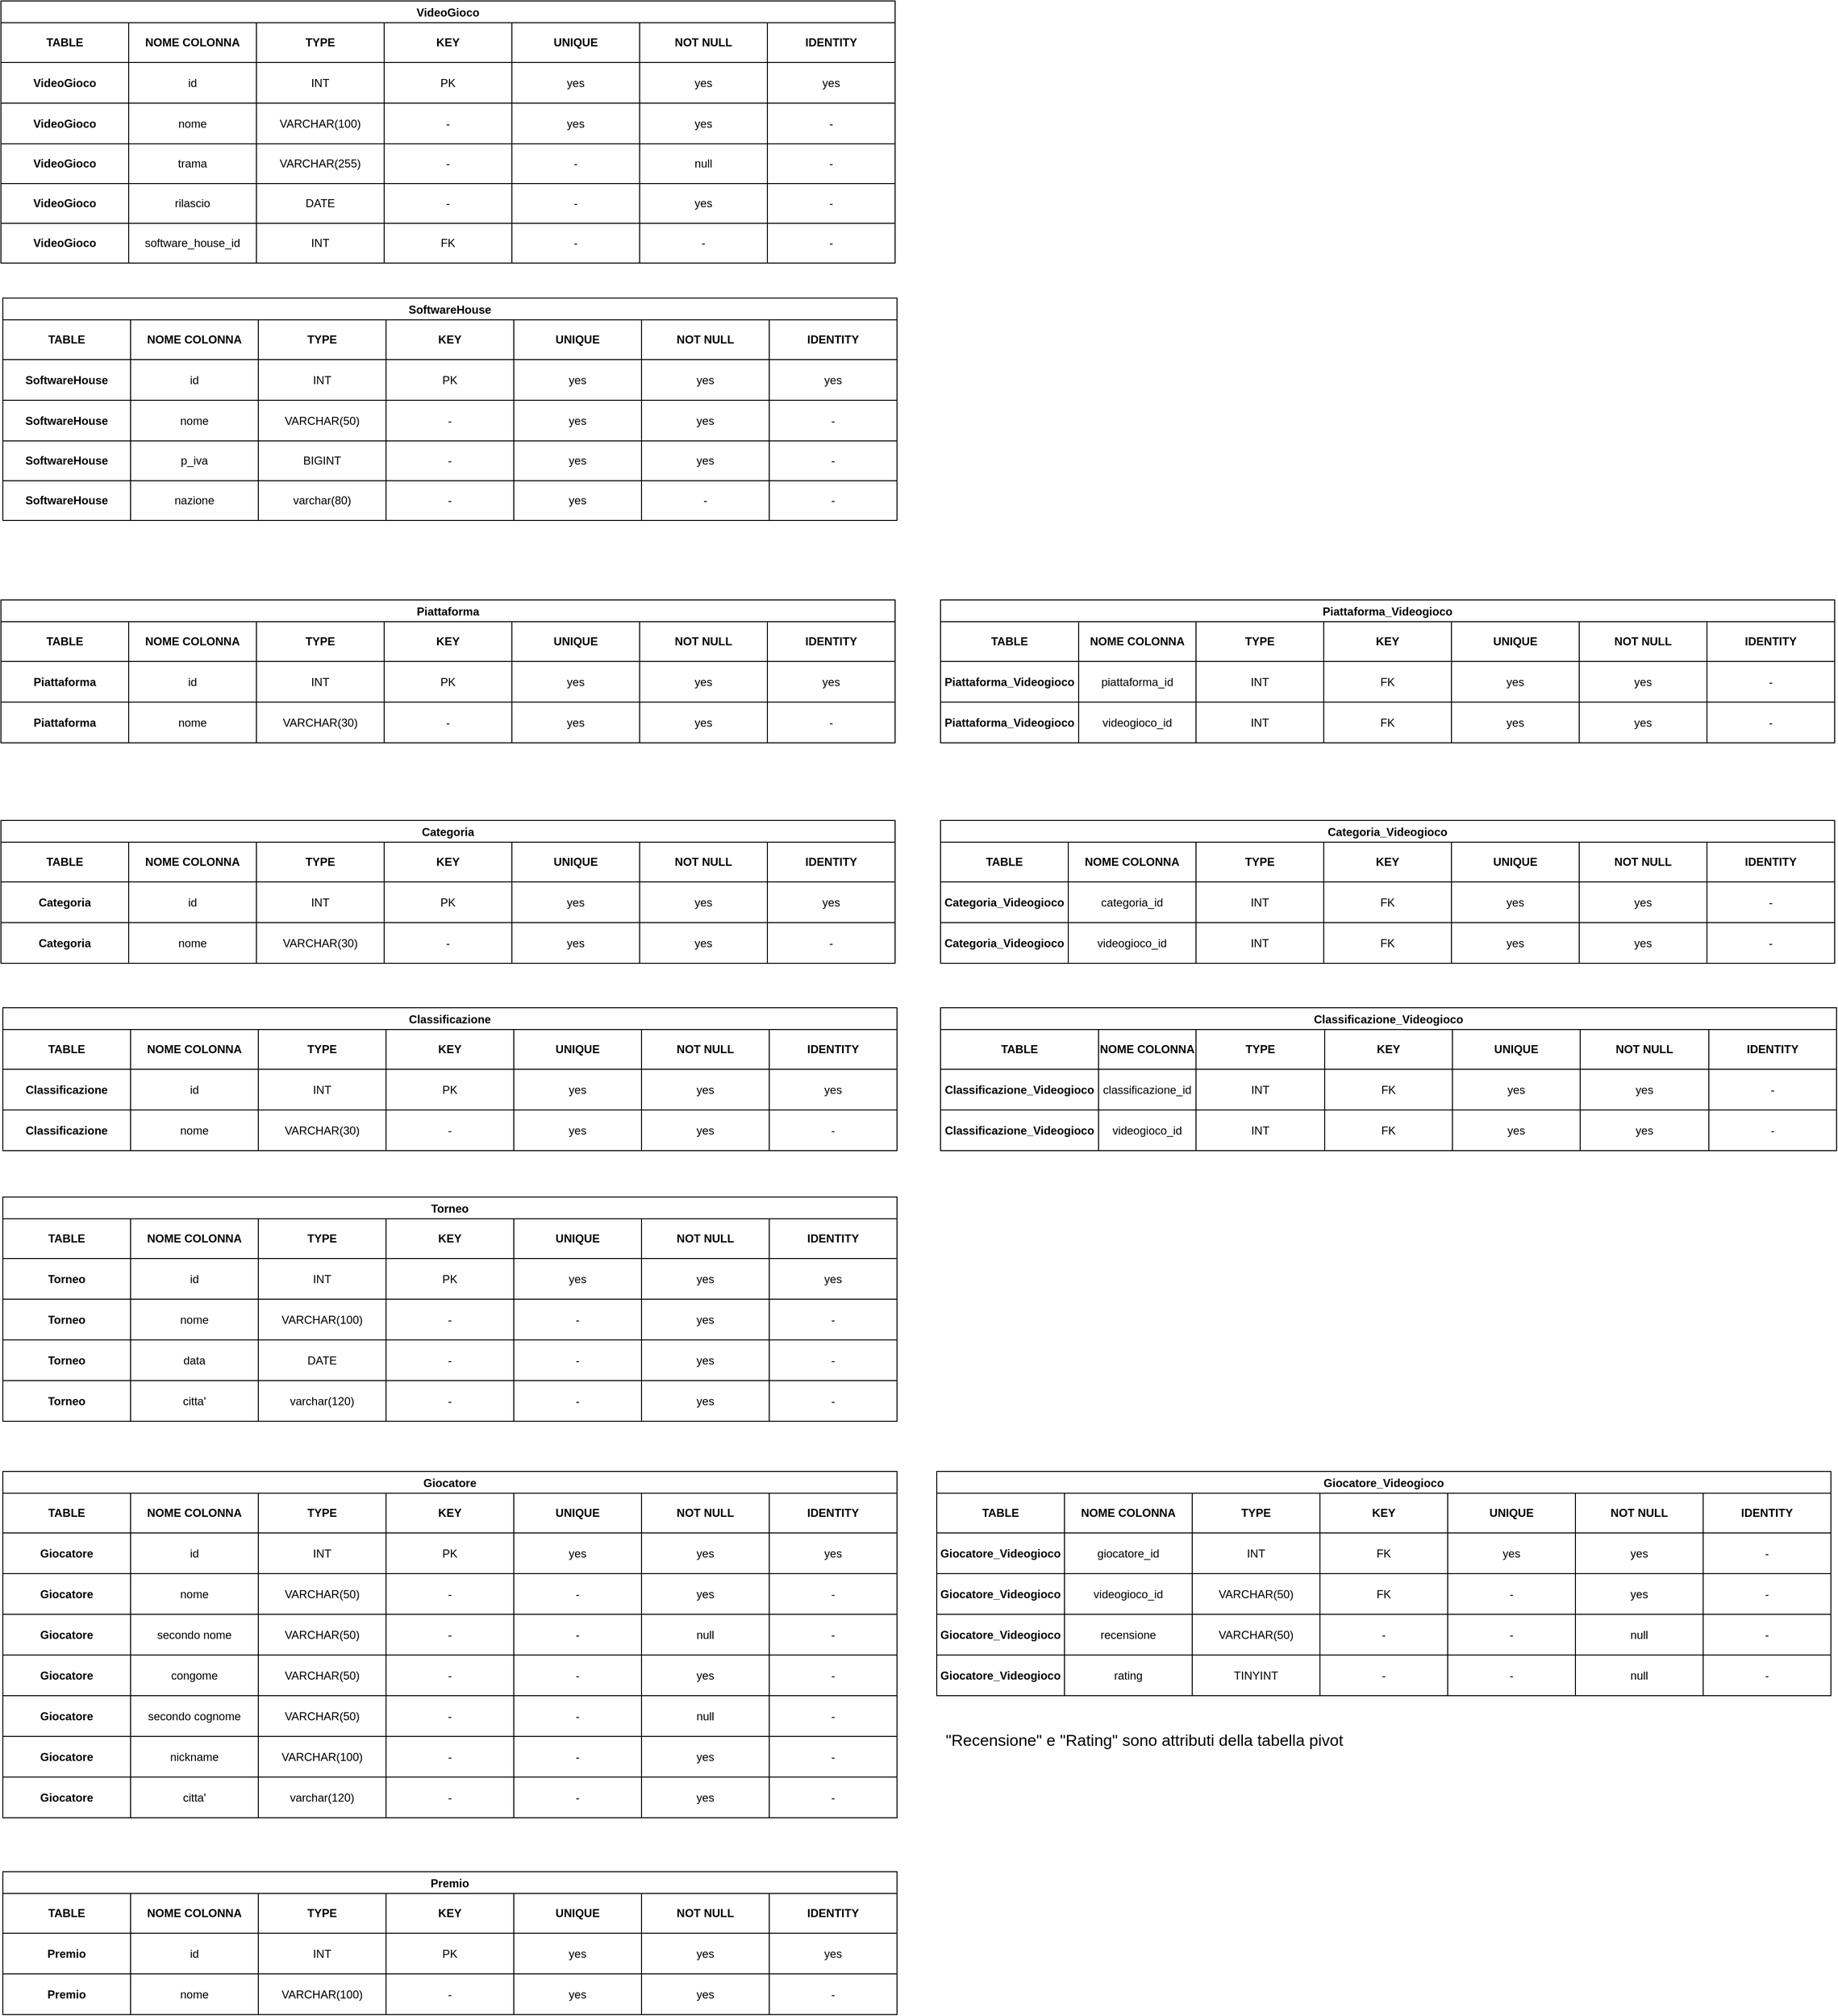 <mxfile version="20.3.0" type="device"><diagram id="681u8E5QxiU_KX3PVfHD" name="Pagina-1"><mxGraphModel dx="1822" dy="903" grid="0" gridSize="10" guides="1" tooltips="1" connect="1" arrows="1" fold="1" page="0" pageScale="1" pageWidth="827" pageHeight="1169" math="0" shadow="0"><root><mxCell id="0"/><mxCell id="1" parent="0"/><mxCell id="Ef8g4fRIRWsvtNQsExoK-1" value="VideoGioco" style="shape=table;startSize=23;container=1;collapsible=0;childLayout=tableLayout;fontStyle=1;align=center;" vertex="1" parent="1"><mxGeometry x="-55" y="103" width="945" height="277" as="geometry"/></mxCell><mxCell id="Ef8g4fRIRWsvtNQsExoK-2" value="" style="shape=tableRow;horizontal=0;startSize=0;swimlaneHead=0;swimlaneBody=0;top=0;left=0;bottom=0;right=0;collapsible=0;dropTarget=0;fillColor=none;points=[[0,0.5],[1,0.5]];portConstraint=eastwest;" vertex="1" parent="Ef8g4fRIRWsvtNQsExoK-1"><mxGeometry y="23" width="945" height="42" as="geometry"/></mxCell><mxCell id="Ef8g4fRIRWsvtNQsExoK-3" value="&lt;b&gt;TABLE&lt;/b&gt;" style="shape=partialRectangle;html=1;whiteSpace=wrap;connectable=0;fillColor=none;top=0;left=0;bottom=0;right=0;overflow=hidden;" vertex="1" parent="Ef8g4fRIRWsvtNQsExoK-2"><mxGeometry width="135" height="42" as="geometry"><mxRectangle width="135" height="42" as="alternateBounds"/></mxGeometry></mxCell><mxCell id="Ef8g4fRIRWsvtNQsExoK-4" value="&lt;b&gt;NOME COLONNA&lt;/b&gt;" style="shape=partialRectangle;html=1;whiteSpace=wrap;connectable=0;fillColor=none;top=0;left=0;bottom=0;right=0;overflow=hidden;" vertex="1" parent="Ef8g4fRIRWsvtNQsExoK-2"><mxGeometry x="135" width="135" height="42" as="geometry"><mxRectangle width="135" height="42" as="alternateBounds"/></mxGeometry></mxCell><mxCell id="Ef8g4fRIRWsvtNQsExoK-5" value="&lt;b&gt;TYPE&lt;/b&gt;" style="shape=partialRectangle;html=1;whiteSpace=wrap;connectable=0;fillColor=none;top=0;left=0;bottom=0;right=0;overflow=hidden;" vertex="1" parent="Ef8g4fRIRWsvtNQsExoK-2"><mxGeometry x="270" width="135" height="42" as="geometry"><mxRectangle width="135" height="42" as="alternateBounds"/></mxGeometry></mxCell><mxCell id="Ef8g4fRIRWsvtNQsExoK-110" value="&lt;b&gt;KEY&lt;/b&gt;" style="shape=partialRectangle;html=1;whiteSpace=wrap;connectable=0;fillColor=none;top=0;left=0;bottom=0;right=0;overflow=hidden;" vertex="1" parent="Ef8g4fRIRWsvtNQsExoK-2"><mxGeometry x="405" width="135" height="42" as="geometry"><mxRectangle width="135" height="42" as="alternateBounds"/></mxGeometry></mxCell><mxCell id="Ef8g4fRIRWsvtNQsExoK-113" value="&lt;b&gt;UNIQUE&lt;/b&gt;" style="shape=partialRectangle;html=1;whiteSpace=wrap;connectable=0;fillColor=none;top=0;left=0;bottom=0;right=0;overflow=hidden;" vertex="1" parent="Ef8g4fRIRWsvtNQsExoK-2"><mxGeometry x="540" width="135" height="42" as="geometry"><mxRectangle width="135" height="42" as="alternateBounds"/></mxGeometry></mxCell><mxCell id="Ef8g4fRIRWsvtNQsExoK-116" value="&lt;b&gt;NOT NULL&lt;/b&gt;" style="shape=partialRectangle;html=1;whiteSpace=wrap;connectable=0;fillColor=none;top=0;left=0;bottom=0;right=0;overflow=hidden;" vertex="1" parent="Ef8g4fRIRWsvtNQsExoK-2"><mxGeometry x="675" width="135" height="42" as="geometry"><mxRectangle width="135" height="42" as="alternateBounds"/></mxGeometry></mxCell><mxCell id="Ef8g4fRIRWsvtNQsExoK-119" value="&lt;b&gt;IDENTITY&lt;/b&gt;" style="shape=partialRectangle;html=1;whiteSpace=wrap;connectable=0;fillColor=none;top=0;left=0;bottom=0;right=0;overflow=hidden;" vertex="1" parent="Ef8g4fRIRWsvtNQsExoK-2"><mxGeometry x="810" width="135" height="42" as="geometry"><mxRectangle width="135" height="42" as="alternateBounds"/></mxGeometry></mxCell><mxCell id="Ef8g4fRIRWsvtNQsExoK-146" style="shape=tableRow;horizontal=0;startSize=0;swimlaneHead=0;swimlaneBody=0;top=0;left=0;bottom=0;right=0;collapsible=0;dropTarget=0;fillColor=none;points=[[0,0.5],[1,0.5]];portConstraint=eastwest;" vertex="1" parent="Ef8g4fRIRWsvtNQsExoK-1"><mxGeometry y="65" width="945" height="43" as="geometry"/></mxCell><mxCell id="Ef8g4fRIRWsvtNQsExoK-147" value="&lt;b&gt;VideoGioco&lt;/b&gt;" style="shape=partialRectangle;html=1;whiteSpace=wrap;connectable=0;fillColor=none;top=0;left=0;bottom=0;right=0;overflow=hidden;" vertex="1" parent="Ef8g4fRIRWsvtNQsExoK-146"><mxGeometry width="135" height="43" as="geometry"><mxRectangle width="135" height="43" as="alternateBounds"/></mxGeometry></mxCell><mxCell id="Ef8g4fRIRWsvtNQsExoK-148" value="id" style="shape=partialRectangle;html=1;whiteSpace=wrap;connectable=0;fillColor=none;top=0;left=0;bottom=0;right=0;overflow=hidden;" vertex="1" parent="Ef8g4fRIRWsvtNQsExoK-146"><mxGeometry x="135" width="135" height="43" as="geometry"><mxRectangle width="135" height="43" as="alternateBounds"/></mxGeometry></mxCell><mxCell id="Ef8g4fRIRWsvtNQsExoK-149" value="INT" style="shape=partialRectangle;html=1;whiteSpace=wrap;connectable=0;fillColor=none;top=0;left=0;bottom=0;right=0;overflow=hidden;" vertex="1" parent="Ef8g4fRIRWsvtNQsExoK-146"><mxGeometry x="270" width="135" height="43" as="geometry"><mxRectangle width="135" height="43" as="alternateBounds"/></mxGeometry></mxCell><mxCell id="Ef8g4fRIRWsvtNQsExoK-150" value="PK" style="shape=partialRectangle;html=1;whiteSpace=wrap;connectable=0;fillColor=none;top=0;left=0;bottom=0;right=0;overflow=hidden;" vertex="1" parent="Ef8g4fRIRWsvtNQsExoK-146"><mxGeometry x="405" width="135" height="43" as="geometry"><mxRectangle width="135" height="43" as="alternateBounds"/></mxGeometry></mxCell><mxCell id="Ef8g4fRIRWsvtNQsExoK-151" value="yes" style="shape=partialRectangle;html=1;whiteSpace=wrap;connectable=0;fillColor=none;top=0;left=0;bottom=0;right=0;overflow=hidden;" vertex="1" parent="Ef8g4fRIRWsvtNQsExoK-146"><mxGeometry x="540" width="135" height="43" as="geometry"><mxRectangle width="135" height="43" as="alternateBounds"/></mxGeometry></mxCell><mxCell id="Ef8g4fRIRWsvtNQsExoK-152" value="yes" style="shape=partialRectangle;html=1;whiteSpace=wrap;connectable=0;fillColor=none;top=0;left=0;bottom=0;right=0;overflow=hidden;" vertex="1" parent="Ef8g4fRIRWsvtNQsExoK-146"><mxGeometry x="675" width="135" height="43" as="geometry"><mxRectangle width="135" height="43" as="alternateBounds"/></mxGeometry></mxCell><mxCell id="Ef8g4fRIRWsvtNQsExoK-153" value="yes" style="shape=partialRectangle;html=1;whiteSpace=wrap;connectable=0;fillColor=none;top=0;left=0;bottom=0;right=0;overflow=hidden;" vertex="1" parent="Ef8g4fRIRWsvtNQsExoK-146"><mxGeometry x="810" width="135" height="43" as="geometry"><mxRectangle width="135" height="43" as="alternateBounds"/></mxGeometry></mxCell><mxCell id="Ef8g4fRIRWsvtNQsExoK-6" value="" style="shape=tableRow;horizontal=0;startSize=0;swimlaneHead=0;swimlaneBody=0;top=0;left=0;bottom=0;right=0;collapsible=0;dropTarget=0;fillColor=none;points=[[0,0.5],[1,0.5]];portConstraint=eastwest;" vertex="1" parent="Ef8g4fRIRWsvtNQsExoK-1"><mxGeometry y="108" width="945" height="43" as="geometry"/></mxCell><mxCell id="Ef8g4fRIRWsvtNQsExoK-7" value="&lt;b&gt;VideoGioco&lt;/b&gt;" style="shape=partialRectangle;html=1;whiteSpace=wrap;connectable=0;fillColor=none;top=0;left=0;bottom=0;right=0;overflow=hidden;" vertex="1" parent="Ef8g4fRIRWsvtNQsExoK-6"><mxGeometry width="135" height="43" as="geometry"><mxRectangle width="135" height="43" as="alternateBounds"/></mxGeometry></mxCell><mxCell id="Ef8g4fRIRWsvtNQsExoK-8" value="nome" style="shape=partialRectangle;html=1;whiteSpace=wrap;connectable=0;fillColor=none;top=0;left=0;bottom=0;right=0;overflow=hidden;" vertex="1" parent="Ef8g4fRIRWsvtNQsExoK-6"><mxGeometry x="135" width="135" height="43" as="geometry"><mxRectangle width="135" height="43" as="alternateBounds"/></mxGeometry></mxCell><mxCell id="Ef8g4fRIRWsvtNQsExoK-9" value="VARCHAR(100)" style="shape=partialRectangle;html=1;whiteSpace=wrap;connectable=0;fillColor=none;top=0;left=0;bottom=0;right=0;overflow=hidden;" vertex="1" parent="Ef8g4fRIRWsvtNQsExoK-6"><mxGeometry x="270" width="135" height="43" as="geometry"><mxRectangle width="135" height="43" as="alternateBounds"/></mxGeometry></mxCell><mxCell id="Ef8g4fRIRWsvtNQsExoK-111" value="-" style="shape=partialRectangle;html=1;whiteSpace=wrap;connectable=0;fillColor=none;top=0;left=0;bottom=0;right=0;overflow=hidden;" vertex="1" parent="Ef8g4fRIRWsvtNQsExoK-6"><mxGeometry x="405" width="135" height="43" as="geometry"><mxRectangle width="135" height="43" as="alternateBounds"/></mxGeometry></mxCell><mxCell id="Ef8g4fRIRWsvtNQsExoK-114" value="yes" style="shape=partialRectangle;html=1;whiteSpace=wrap;connectable=0;fillColor=none;top=0;left=0;bottom=0;right=0;overflow=hidden;" vertex="1" parent="Ef8g4fRIRWsvtNQsExoK-6"><mxGeometry x="540" width="135" height="43" as="geometry"><mxRectangle width="135" height="43" as="alternateBounds"/></mxGeometry></mxCell><mxCell id="Ef8g4fRIRWsvtNQsExoK-117" value="yes" style="shape=partialRectangle;html=1;whiteSpace=wrap;connectable=0;fillColor=none;top=0;left=0;bottom=0;right=0;overflow=hidden;" vertex="1" parent="Ef8g4fRIRWsvtNQsExoK-6"><mxGeometry x="675" width="135" height="43" as="geometry"><mxRectangle width="135" height="43" as="alternateBounds"/></mxGeometry></mxCell><mxCell id="Ef8g4fRIRWsvtNQsExoK-120" value="-" style="shape=partialRectangle;html=1;whiteSpace=wrap;connectable=0;fillColor=none;top=0;left=0;bottom=0;right=0;overflow=hidden;" vertex="1" parent="Ef8g4fRIRWsvtNQsExoK-6"><mxGeometry x="810" width="135" height="43" as="geometry"><mxRectangle width="135" height="43" as="alternateBounds"/></mxGeometry></mxCell><mxCell id="Ef8g4fRIRWsvtNQsExoK-10" value="" style="shape=tableRow;horizontal=0;startSize=0;swimlaneHead=0;swimlaneBody=0;top=0;left=0;bottom=0;right=0;collapsible=0;dropTarget=0;fillColor=none;points=[[0,0.5],[1,0.5]];portConstraint=eastwest;" vertex="1" parent="Ef8g4fRIRWsvtNQsExoK-1"><mxGeometry y="151" width="945" height="42" as="geometry"/></mxCell><mxCell id="Ef8g4fRIRWsvtNQsExoK-11" value="&lt;b&gt;VideoGioco&lt;/b&gt;" style="shape=partialRectangle;html=1;whiteSpace=wrap;connectable=0;fillColor=none;top=0;left=0;bottom=0;right=0;overflow=hidden;" vertex="1" parent="Ef8g4fRIRWsvtNQsExoK-10"><mxGeometry width="135" height="42" as="geometry"><mxRectangle width="135" height="42" as="alternateBounds"/></mxGeometry></mxCell><mxCell id="Ef8g4fRIRWsvtNQsExoK-12" value="trama" style="shape=partialRectangle;html=1;whiteSpace=wrap;connectable=0;fillColor=none;top=0;left=0;bottom=0;right=0;overflow=hidden;" vertex="1" parent="Ef8g4fRIRWsvtNQsExoK-10"><mxGeometry x="135" width="135" height="42" as="geometry"><mxRectangle width="135" height="42" as="alternateBounds"/></mxGeometry></mxCell><mxCell id="Ef8g4fRIRWsvtNQsExoK-13" value="VARCHAR(255)" style="shape=partialRectangle;html=1;whiteSpace=wrap;connectable=0;fillColor=none;top=0;left=0;bottom=0;right=0;overflow=hidden;" vertex="1" parent="Ef8g4fRIRWsvtNQsExoK-10"><mxGeometry x="270" width="135" height="42" as="geometry"><mxRectangle width="135" height="42" as="alternateBounds"/></mxGeometry></mxCell><mxCell id="Ef8g4fRIRWsvtNQsExoK-112" value="-" style="shape=partialRectangle;html=1;whiteSpace=wrap;connectable=0;fillColor=none;top=0;left=0;bottom=0;right=0;overflow=hidden;" vertex="1" parent="Ef8g4fRIRWsvtNQsExoK-10"><mxGeometry x="405" width="135" height="42" as="geometry"><mxRectangle width="135" height="42" as="alternateBounds"/></mxGeometry></mxCell><mxCell id="Ef8g4fRIRWsvtNQsExoK-115" value="-" style="shape=partialRectangle;html=1;whiteSpace=wrap;connectable=0;fillColor=none;top=0;left=0;bottom=0;right=0;overflow=hidden;" vertex="1" parent="Ef8g4fRIRWsvtNQsExoK-10"><mxGeometry x="540" width="135" height="42" as="geometry"><mxRectangle width="135" height="42" as="alternateBounds"/></mxGeometry></mxCell><mxCell id="Ef8g4fRIRWsvtNQsExoK-118" value="null" style="shape=partialRectangle;html=1;whiteSpace=wrap;connectable=0;fillColor=none;top=0;left=0;bottom=0;right=0;overflow=hidden;" vertex="1" parent="Ef8g4fRIRWsvtNQsExoK-10"><mxGeometry x="675" width="135" height="42" as="geometry"><mxRectangle width="135" height="42" as="alternateBounds"/></mxGeometry></mxCell><mxCell id="Ef8g4fRIRWsvtNQsExoK-121" value="-" style="shape=partialRectangle;html=1;whiteSpace=wrap;connectable=0;fillColor=none;top=0;left=0;bottom=0;right=0;overflow=hidden;" vertex="1" parent="Ef8g4fRIRWsvtNQsExoK-10"><mxGeometry x="810" width="135" height="42" as="geometry"><mxRectangle width="135" height="42" as="alternateBounds"/></mxGeometry></mxCell><mxCell id="Ef8g4fRIRWsvtNQsExoK-122" style="shape=tableRow;horizontal=0;startSize=0;swimlaneHead=0;swimlaneBody=0;top=0;left=0;bottom=0;right=0;collapsible=0;dropTarget=0;fillColor=none;points=[[0,0.5],[1,0.5]];portConstraint=eastwest;" vertex="1" parent="Ef8g4fRIRWsvtNQsExoK-1"><mxGeometry y="193" width="945" height="42" as="geometry"/></mxCell><mxCell id="Ef8g4fRIRWsvtNQsExoK-123" value="&lt;b&gt;VideoGioco&lt;/b&gt;" style="shape=partialRectangle;html=1;whiteSpace=wrap;connectable=0;fillColor=none;top=0;left=0;bottom=0;right=0;overflow=hidden;" vertex="1" parent="Ef8g4fRIRWsvtNQsExoK-122"><mxGeometry width="135" height="42" as="geometry"><mxRectangle width="135" height="42" as="alternateBounds"/></mxGeometry></mxCell><mxCell id="Ef8g4fRIRWsvtNQsExoK-124" value="rilascio" style="shape=partialRectangle;html=1;whiteSpace=wrap;connectable=0;fillColor=none;top=0;left=0;bottom=0;right=0;overflow=hidden;" vertex="1" parent="Ef8g4fRIRWsvtNQsExoK-122"><mxGeometry x="135" width="135" height="42" as="geometry"><mxRectangle width="135" height="42" as="alternateBounds"/></mxGeometry></mxCell><mxCell id="Ef8g4fRIRWsvtNQsExoK-125" value="DATE" style="shape=partialRectangle;html=1;whiteSpace=wrap;connectable=0;fillColor=none;top=0;left=0;bottom=0;right=0;overflow=hidden;" vertex="1" parent="Ef8g4fRIRWsvtNQsExoK-122"><mxGeometry x="270" width="135" height="42" as="geometry"><mxRectangle width="135" height="42" as="alternateBounds"/></mxGeometry></mxCell><mxCell id="Ef8g4fRIRWsvtNQsExoK-126" value="-" style="shape=partialRectangle;html=1;whiteSpace=wrap;connectable=0;fillColor=none;top=0;left=0;bottom=0;right=0;overflow=hidden;" vertex="1" parent="Ef8g4fRIRWsvtNQsExoK-122"><mxGeometry x="405" width="135" height="42" as="geometry"><mxRectangle width="135" height="42" as="alternateBounds"/></mxGeometry></mxCell><mxCell id="Ef8g4fRIRWsvtNQsExoK-127" value="-" style="shape=partialRectangle;html=1;whiteSpace=wrap;connectable=0;fillColor=none;top=0;left=0;bottom=0;right=0;overflow=hidden;" vertex="1" parent="Ef8g4fRIRWsvtNQsExoK-122"><mxGeometry x="540" width="135" height="42" as="geometry"><mxRectangle width="135" height="42" as="alternateBounds"/></mxGeometry></mxCell><mxCell id="Ef8g4fRIRWsvtNQsExoK-128" value="yes" style="shape=partialRectangle;html=1;whiteSpace=wrap;connectable=0;fillColor=none;top=0;left=0;bottom=0;right=0;overflow=hidden;" vertex="1" parent="Ef8g4fRIRWsvtNQsExoK-122"><mxGeometry x="675" width="135" height="42" as="geometry"><mxRectangle width="135" height="42" as="alternateBounds"/></mxGeometry></mxCell><mxCell id="Ef8g4fRIRWsvtNQsExoK-129" value="-" style="shape=partialRectangle;html=1;whiteSpace=wrap;connectable=0;fillColor=none;top=0;left=0;bottom=0;right=0;overflow=hidden;" vertex="1" parent="Ef8g4fRIRWsvtNQsExoK-122"><mxGeometry x="810" width="135" height="42" as="geometry"><mxRectangle width="135" height="42" as="alternateBounds"/></mxGeometry></mxCell><mxCell id="Ef8g4fRIRWsvtNQsExoK-130" style="shape=tableRow;horizontal=0;startSize=0;swimlaneHead=0;swimlaneBody=0;top=0;left=0;bottom=0;right=0;collapsible=0;dropTarget=0;fillColor=none;points=[[0,0.5],[1,0.5]];portConstraint=eastwest;" vertex="1" parent="Ef8g4fRIRWsvtNQsExoK-1"><mxGeometry y="235" width="945" height="42" as="geometry"/></mxCell><mxCell id="Ef8g4fRIRWsvtNQsExoK-131" value="&lt;b&gt;VideoGioco&lt;/b&gt;" style="shape=partialRectangle;html=1;whiteSpace=wrap;connectable=0;fillColor=none;top=0;left=0;bottom=0;right=0;overflow=hidden;" vertex="1" parent="Ef8g4fRIRWsvtNQsExoK-130"><mxGeometry width="135" height="42" as="geometry"><mxRectangle width="135" height="42" as="alternateBounds"/></mxGeometry></mxCell><mxCell id="Ef8g4fRIRWsvtNQsExoK-132" value="software_house_id" style="shape=partialRectangle;html=1;whiteSpace=wrap;connectable=0;fillColor=none;top=0;left=0;bottom=0;right=0;overflow=hidden;" vertex="1" parent="Ef8g4fRIRWsvtNQsExoK-130"><mxGeometry x="135" width="135" height="42" as="geometry"><mxRectangle width="135" height="42" as="alternateBounds"/></mxGeometry></mxCell><mxCell id="Ef8g4fRIRWsvtNQsExoK-133" value="INT" style="shape=partialRectangle;html=1;whiteSpace=wrap;connectable=0;fillColor=none;top=0;left=0;bottom=0;right=0;overflow=hidden;" vertex="1" parent="Ef8g4fRIRWsvtNQsExoK-130"><mxGeometry x="270" width="135" height="42" as="geometry"><mxRectangle width="135" height="42" as="alternateBounds"/></mxGeometry></mxCell><mxCell id="Ef8g4fRIRWsvtNQsExoK-134" value="FK" style="shape=partialRectangle;html=1;whiteSpace=wrap;connectable=0;fillColor=none;top=0;left=0;bottom=0;right=0;overflow=hidden;" vertex="1" parent="Ef8g4fRIRWsvtNQsExoK-130"><mxGeometry x="405" width="135" height="42" as="geometry"><mxRectangle width="135" height="42" as="alternateBounds"/></mxGeometry></mxCell><mxCell id="Ef8g4fRIRWsvtNQsExoK-135" value="-" style="shape=partialRectangle;html=1;whiteSpace=wrap;connectable=0;fillColor=none;top=0;left=0;bottom=0;right=0;overflow=hidden;" vertex="1" parent="Ef8g4fRIRWsvtNQsExoK-130"><mxGeometry x="540" width="135" height="42" as="geometry"><mxRectangle width="135" height="42" as="alternateBounds"/></mxGeometry></mxCell><mxCell id="Ef8g4fRIRWsvtNQsExoK-136" value="-" style="shape=partialRectangle;html=1;whiteSpace=wrap;connectable=0;fillColor=none;top=0;left=0;bottom=0;right=0;overflow=hidden;" vertex="1" parent="Ef8g4fRIRWsvtNQsExoK-130"><mxGeometry x="675" width="135" height="42" as="geometry"><mxRectangle width="135" height="42" as="alternateBounds"/></mxGeometry></mxCell><mxCell id="Ef8g4fRIRWsvtNQsExoK-137" value="-" style="shape=partialRectangle;html=1;whiteSpace=wrap;connectable=0;fillColor=none;top=0;left=0;bottom=0;right=0;overflow=hidden;" vertex="1" parent="Ef8g4fRIRWsvtNQsExoK-130"><mxGeometry x="810" width="135" height="42" as="geometry"><mxRectangle width="135" height="42" as="alternateBounds"/></mxGeometry></mxCell><mxCell id="Ef8g4fRIRWsvtNQsExoK-154" value="SoftwareHouse" style="shape=table;startSize=23;container=1;collapsible=0;childLayout=tableLayout;fontStyle=1;align=center;" vertex="1" parent="1"><mxGeometry x="-53" y="417" width="945" height="235" as="geometry"/></mxCell><mxCell id="Ef8g4fRIRWsvtNQsExoK-155" value="" style="shape=tableRow;horizontal=0;startSize=0;swimlaneHead=0;swimlaneBody=0;top=0;left=0;bottom=0;right=0;collapsible=0;dropTarget=0;fillColor=none;points=[[0,0.5],[1,0.5]];portConstraint=eastwest;" vertex="1" parent="Ef8g4fRIRWsvtNQsExoK-154"><mxGeometry y="23" width="945" height="42" as="geometry"/></mxCell><mxCell id="Ef8g4fRIRWsvtNQsExoK-156" value="&lt;b&gt;TABLE&lt;/b&gt;" style="shape=partialRectangle;html=1;whiteSpace=wrap;connectable=0;fillColor=none;top=0;left=0;bottom=0;right=0;overflow=hidden;" vertex="1" parent="Ef8g4fRIRWsvtNQsExoK-155"><mxGeometry width="135" height="42" as="geometry"><mxRectangle width="135" height="42" as="alternateBounds"/></mxGeometry></mxCell><mxCell id="Ef8g4fRIRWsvtNQsExoK-157" value="&lt;b&gt;NOME COLONNA&lt;/b&gt;" style="shape=partialRectangle;html=1;whiteSpace=wrap;connectable=0;fillColor=none;top=0;left=0;bottom=0;right=0;overflow=hidden;" vertex="1" parent="Ef8g4fRIRWsvtNQsExoK-155"><mxGeometry x="135" width="135" height="42" as="geometry"><mxRectangle width="135" height="42" as="alternateBounds"/></mxGeometry></mxCell><mxCell id="Ef8g4fRIRWsvtNQsExoK-158" value="&lt;b&gt;TYPE&lt;/b&gt;" style="shape=partialRectangle;html=1;whiteSpace=wrap;connectable=0;fillColor=none;top=0;left=0;bottom=0;right=0;overflow=hidden;" vertex="1" parent="Ef8g4fRIRWsvtNQsExoK-155"><mxGeometry x="270" width="135" height="42" as="geometry"><mxRectangle width="135" height="42" as="alternateBounds"/></mxGeometry></mxCell><mxCell id="Ef8g4fRIRWsvtNQsExoK-159" value="&lt;b&gt;KEY&lt;/b&gt;" style="shape=partialRectangle;html=1;whiteSpace=wrap;connectable=0;fillColor=none;top=0;left=0;bottom=0;right=0;overflow=hidden;" vertex="1" parent="Ef8g4fRIRWsvtNQsExoK-155"><mxGeometry x="405" width="135" height="42" as="geometry"><mxRectangle width="135" height="42" as="alternateBounds"/></mxGeometry></mxCell><mxCell id="Ef8g4fRIRWsvtNQsExoK-160" value="&lt;b&gt;UNIQUE&lt;/b&gt;" style="shape=partialRectangle;html=1;whiteSpace=wrap;connectable=0;fillColor=none;top=0;left=0;bottom=0;right=0;overflow=hidden;" vertex="1" parent="Ef8g4fRIRWsvtNQsExoK-155"><mxGeometry x="540" width="135" height="42" as="geometry"><mxRectangle width="135" height="42" as="alternateBounds"/></mxGeometry></mxCell><mxCell id="Ef8g4fRIRWsvtNQsExoK-161" value="&lt;b&gt;NOT NULL&lt;/b&gt;" style="shape=partialRectangle;html=1;whiteSpace=wrap;connectable=0;fillColor=none;top=0;left=0;bottom=0;right=0;overflow=hidden;" vertex="1" parent="Ef8g4fRIRWsvtNQsExoK-155"><mxGeometry x="675" width="135" height="42" as="geometry"><mxRectangle width="135" height="42" as="alternateBounds"/></mxGeometry></mxCell><mxCell id="Ef8g4fRIRWsvtNQsExoK-162" value="&lt;b&gt;IDENTITY&lt;/b&gt;" style="shape=partialRectangle;html=1;whiteSpace=wrap;connectable=0;fillColor=none;top=0;left=0;bottom=0;right=0;overflow=hidden;" vertex="1" parent="Ef8g4fRIRWsvtNQsExoK-155"><mxGeometry x="810" width="135" height="42" as="geometry"><mxRectangle width="135" height="42" as="alternateBounds"/></mxGeometry></mxCell><mxCell id="Ef8g4fRIRWsvtNQsExoK-163" style="shape=tableRow;horizontal=0;startSize=0;swimlaneHead=0;swimlaneBody=0;top=0;left=0;bottom=0;right=0;collapsible=0;dropTarget=0;fillColor=none;points=[[0,0.5],[1,0.5]];portConstraint=eastwest;" vertex="1" parent="Ef8g4fRIRWsvtNQsExoK-154"><mxGeometry y="65" width="945" height="43" as="geometry"/></mxCell><mxCell id="Ef8g4fRIRWsvtNQsExoK-164" value="&lt;span style=&quot;font-weight: 700;&quot;&gt;SoftwareHouse&lt;/span&gt;" style="shape=partialRectangle;html=1;whiteSpace=wrap;connectable=0;fillColor=none;top=0;left=0;bottom=0;right=0;overflow=hidden;" vertex="1" parent="Ef8g4fRIRWsvtNQsExoK-163"><mxGeometry width="135" height="43" as="geometry"><mxRectangle width="135" height="43" as="alternateBounds"/></mxGeometry></mxCell><mxCell id="Ef8g4fRIRWsvtNQsExoK-165" value="id" style="shape=partialRectangle;html=1;whiteSpace=wrap;connectable=0;fillColor=none;top=0;left=0;bottom=0;right=0;overflow=hidden;" vertex="1" parent="Ef8g4fRIRWsvtNQsExoK-163"><mxGeometry x="135" width="135" height="43" as="geometry"><mxRectangle width="135" height="43" as="alternateBounds"/></mxGeometry></mxCell><mxCell id="Ef8g4fRIRWsvtNQsExoK-166" value="INT" style="shape=partialRectangle;html=1;whiteSpace=wrap;connectable=0;fillColor=none;top=0;left=0;bottom=0;right=0;overflow=hidden;" vertex="1" parent="Ef8g4fRIRWsvtNQsExoK-163"><mxGeometry x="270" width="135" height="43" as="geometry"><mxRectangle width="135" height="43" as="alternateBounds"/></mxGeometry></mxCell><mxCell id="Ef8g4fRIRWsvtNQsExoK-167" value="PK" style="shape=partialRectangle;html=1;whiteSpace=wrap;connectable=0;fillColor=none;top=0;left=0;bottom=0;right=0;overflow=hidden;" vertex="1" parent="Ef8g4fRIRWsvtNQsExoK-163"><mxGeometry x="405" width="135" height="43" as="geometry"><mxRectangle width="135" height="43" as="alternateBounds"/></mxGeometry></mxCell><mxCell id="Ef8g4fRIRWsvtNQsExoK-168" value="yes" style="shape=partialRectangle;html=1;whiteSpace=wrap;connectable=0;fillColor=none;top=0;left=0;bottom=0;right=0;overflow=hidden;" vertex="1" parent="Ef8g4fRIRWsvtNQsExoK-163"><mxGeometry x="540" width="135" height="43" as="geometry"><mxRectangle width="135" height="43" as="alternateBounds"/></mxGeometry></mxCell><mxCell id="Ef8g4fRIRWsvtNQsExoK-169" value="yes" style="shape=partialRectangle;html=1;whiteSpace=wrap;connectable=0;fillColor=none;top=0;left=0;bottom=0;right=0;overflow=hidden;" vertex="1" parent="Ef8g4fRIRWsvtNQsExoK-163"><mxGeometry x="675" width="135" height="43" as="geometry"><mxRectangle width="135" height="43" as="alternateBounds"/></mxGeometry></mxCell><mxCell id="Ef8g4fRIRWsvtNQsExoK-170" value="yes" style="shape=partialRectangle;html=1;whiteSpace=wrap;connectable=0;fillColor=none;top=0;left=0;bottom=0;right=0;overflow=hidden;" vertex="1" parent="Ef8g4fRIRWsvtNQsExoK-163"><mxGeometry x="810" width="135" height="43" as="geometry"><mxRectangle width="135" height="43" as="alternateBounds"/></mxGeometry></mxCell><mxCell id="Ef8g4fRIRWsvtNQsExoK-171" value="" style="shape=tableRow;horizontal=0;startSize=0;swimlaneHead=0;swimlaneBody=0;top=0;left=0;bottom=0;right=0;collapsible=0;dropTarget=0;fillColor=none;points=[[0,0.5],[1,0.5]];portConstraint=eastwest;" vertex="1" parent="Ef8g4fRIRWsvtNQsExoK-154"><mxGeometry y="108" width="945" height="43" as="geometry"/></mxCell><mxCell id="Ef8g4fRIRWsvtNQsExoK-172" value="&lt;span style=&quot;font-weight: 700;&quot;&gt;SoftwareHouse&lt;/span&gt;" style="shape=partialRectangle;html=1;whiteSpace=wrap;connectable=0;fillColor=none;top=0;left=0;bottom=0;right=0;overflow=hidden;" vertex="1" parent="Ef8g4fRIRWsvtNQsExoK-171"><mxGeometry width="135" height="43" as="geometry"><mxRectangle width="135" height="43" as="alternateBounds"/></mxGeometry></mxCell><mxCell id="Ef8g4fRIRWsvtNQsExoK-173" value="nome" style="shape=partialRectangle;html=1;whiteSpace=wrap;connectable=0;fillColor=none;top=0;left=0;bottom=0;right=0;overflow=hidden;" vertex="1" parent="Ef8g4fRIRWsvtNQsExoK-171"><mxGeometry x="135" width="135" height="43" as="geometry"><mxRectangle width="135" height="43" as="alternateBounds"/></mxGeometry></mxCell><mxCell id="Ef8g4fRIRWsvtNQsExoK-174" value="VARCHAR(50)" style="shape=partialRectangle;html=1;whiteSpace=wrap;connectable=0;fillColor=none;top=0;left=0;bottom=0;right=0;overflow=hidden;" vertex="1" parent="Ef8g4fRIRWsvtNQsExoK-171"><mxGeometry x="270" width="135" height="43" as="geometry"><mxRectangle width="135" height="43" as="alternateBounds"/></mxGeometry></mxCell><mxCell id="Ef8g4fRIRWsvtNQsExoK-175" value="-" style="shape=partialRectangle;html=1;whiteSpace=wrap;connectable=0;fillColor=none;top=0;left=0;bottom=0;right=0;overflow=hidden;" vertex="1" parent="Ef8g4fRIRWsvtNQsExoK-171"><mxGeometry x="405" width="135" height="43" as="geometry"><mxRectangle width="135" height="43" as="alternateBounds"/></mxGeometry></mxCell><mxCell id="Ef8g4fRIRWsvtNQsExoK-176" value="yes" style="shape=partialRectangle;html=1;whiteSpace=wrap;connectable=0;fillColor=none;top=0;left=0;bottom=0;right=0;overflow=hidden;" vertex="1" parent="Ef8g4fRIRWsvtNQsExoK-171"><mxGeometry x="540" width="135" height="43" as="geometry"><mxRectangle width="135" height="43" as="alternateBounds"/></mxGeometry></mxCell><mxCell id="Ef8g4fRIRWsvtNQsExoK-177" value="yes" style="shape=partialRectangle;html=1;whiteSpace=wrap;connectable=0;fillColor=none;top=0;left=0;bottom=0;right=0;overflow=hidden;" vertex="1" parent="Ef8g4fRIRWsvtNQsExoK-171"><mxGeometry x="675" width="135" height="43" as="geometry"><mxRectangle width="135" height="43" as="alternateBounds"/></mxGeometry></mxCell><mxCell id="Ef8g4fRIRWsvtNQsExoK-178" value="-" style="shape=partialRectangle;html=1;whiteSpace=wrap;connectable=0;fillColor=none;top=0;left=0;bottom=0;right=0;overflow=hidden;" vertex="1" parent="Ef8g4fRIRWsvtNQsExoK-171"><mxGeometry x="810" width="135" height="43" as="geometry"><mxRectangle width="135" height="43" as="alternateBounds"/></mxGeometry></mxCell><mxCell id="Ef8g4fRIRWsvtNQsExoK-179" value="" style="shape=tableRow;horizontal=0;startSize=0;swimlaneHead=0;swimlaneBody=0;top=0;left=0;bottom=0;right=0;collapsible=0;dropTarget=0;fillColor=none;points=[[0,0.5],[1,0.5]];portConstraint=eastwest;" vertex="1" parent="Ef8g4fRIRWsvtNQsExoK-154"><mxGeometry y="151" width="945" height="42" as="geometry"/></mxCell><mxCell id="Ef8g4fRIRWsvtNQsExoK-180" value="&lt;span style=&quot;font-weight: 700;&quot;&gt;SoftwareHouse&lt;/span&gt;" style="shape=partialRectangle;html=1;whiteSpace=wrap;connectable=0;fillColor=none;top=0;left=0;bottom=0;right=0;overflow=hidden;" vertex="1" parent="Ef8g4fRIRWsvtNQsExoK-179"><mxGeometry width="135" height="42" as="geometry"><mxRectangle width="135" height="42" as="alternateBounds"/></mxGeometry></mxCell><mxCell id="Ef8g4fRIRWsvtNQsExoK-181" value="p_iva" style="shape=partialRectangle;html=1;whiteSpace=wrap;connectable=0;fillColor=none;top=0;left=0;bottom=0;right=0;overflow=hidden;" vertex="1" parent="Ef8g4fRIRWsvtNQsExoK-179"><mxGeometry x="135" width="135" height="42" as="geometry"><mxRectangle width="135" height="42" as="alternateBounds"/></mxGeometry></mxCell><mxCell id="Ef8g4fRIRWsvtNQsExoK-182" value="BIGINT" style="shape=partialRectangle;html=1;whiteSpace=wrap;connectable=0;fillColor=none;top=0;left=0;bottom=0;right=0;overflow=hidden;" vertex="1" parent="Ef8g4fRIRWsvtNQsExoK-179"><mxGeometry x="270" width="135" height="42" as="geometry"><mxRectangle width="135" height="42" as="alternateBounds"/></mxGeometry></mxCell><mxCell id="Ef8g4fRIRWsvtNQsExoK-183" value="-" style="shape=partialRectangle;html=1;whiteSpace=wrap;connectable=0;fillColor=none;top=0;left=0;bottom=0;right=0;overflow=hidden;" vertex="1" parent="Ef8g4fRIRWsvtNQsExoK-179"><mxGeometry x="405" width="135" height="42" as="geometry"><mxRectangle width="135" height="42" as="alternateBounds"/></mxGeometry></mxCell><mxCell id="Ef8g4fRIRWsvtNQsExoK-184" value="yes" style="shape=partialRectangle;html=1;whiteSpace=wrap;connectable=0;fillColor=none;top=0;left=0;bottom=0;right=0;overflow=hidden;" vertex="1" parent="Ef8g4fRIRWsvtNQsExoK-179"><mxGeometry x="540" width="135" height="42" as="geometry"><mxRectangle width="135" height="42" as="alternateBounds"/></mxGeometry></mxCell><mxCell id="Ef8g4fRIRWsvtNQsExoK-185" value="yes" style="shape=partialRectangle;html=1;whiteSpace=wrap;connectable=0;fillColor=none;top=0;left=0;bottom=0;right=0;overflow=hidden;" vertex="1" parent="Ef8g4fRIRWsvtNQsExoK-179"><mxGeometry x="675" width="135" height="42" as="geometry"><mxRectangle width="135" height="42" as="alternateBounds"/></mxGeometry></mxCell><mxCell id="Ef8g4fRIRWsvtNQsExoK-186" value="-" style="shape=partialRectangle;html=1;whiteSpace=wrap;connectable=0;fillColor=none;top=0;left=0;bottom=0;right=0;overflow=hidden;" vertex="1" parent="Ef8g4fRIRWsvtNQsExoK-179"><mxGeometry x="810" width="135" height="42" as="geometry"><mxRectangle width="135" height="42" as="alternateBounds"/></mxGeometry></mxCell><mxCell id="Ef8g4fRIRWsvtNQsExoK-187" style="shape=tableRow;horizontal=0;startSize=0;swimlaneHead=0;swimlaneBody=0;top=0;left=0;bottom=0;right=0;collapsible=0;dropTarget=0;fillColor=none;points=[[0,0.5],[1,0.5]];portConstraint=eastwest;" vertex="1" parent="Ef8g4fRIRWsvtNQsExoK-154"><mxGeometry y="193" width="945" height="42" as="geometry"/></mxCell><mxCell id="Ef8g4fRIRWsvtNQsExoK-188" value="&lt;span style=&quot;font-weight: 700;&quot;&gt;SoftwareHouse&lt;/span&gt;" style="shape=partialRectangle;html=1;whiteSpace=wrap;connectable=0;fillColor=none;top=0;left=0;bottom=0;right=0;overflow=hidden;" vertex="1" parent="Ef8g4fRIRWsvtNQsExoK-187"><mxGeometry width="135" height="42" as="geometry"><mxRectangle width="135" height="42" as="alternateBounds"/></mxGeometry></mxCell><mxCell id="Ef8g4fRIRWsvtNQsExoK-189" value="nazione" style="shape=partialRectangle;html=1;whiteSpace=wrap;connectable=0;fillColor=none;top=0;left=0;bottom=0;right=0;overflow=hidden;" vertex="1" parent="Ef8g4fRIRWsvtNQsExoK-187"><mxGeometry x="135" width="135" height="42" as="geometry"><mxRectangle width="135" height="42" as="alternateBounds"/></mxGeometry></mxCell><mxCell id="Ef8g4fRIRWsvtNQsExoK-190" value="varchar(80)" style="shape=partialRectangle;html=1;whiteSpace=wrap;connectable=0;fillColor=none;top=0;left=0;bottom=0;right=0;overflow=hidden;" vertex="1" parent="Ef8g4fRIRWsvtNQsExoK-187"><mxGeometry x="270" width="135" height="42" as="geometry"><mxRectangle width="135" height="42" as="alternateBounds"/></mxGeometry></mxCell><mxCell id="Ef8g4fRIRWsvtNQsExoK-191" value="-" style="shape=partialRectangle;html=1;whiteSpace=wrap;connectable=0;fillColor=none;top=0;left=0;bottom=0;right=0;overflow=hidden;" vertex="1" parent="Ef8g4fRIRWsvtNQsExoK-187"><mxGeometry x="405" width="135" height="42" as="geometry"><mxRectangle width="135" height="42" as="alternateBounds"/></mxGeometry></mxCell><mxCell id="Ef8g4fRIRWsvtNQsExoK-192" value="yes" style="shape=partialRectangle;html=1;whiteSpace=wrap;connectable=0;fillColor=none;top=0;left=0;bottom=0;right=0;overflow=hidden;" vertex="1" parent="Ef8g4fRIRWsvtNQsExoK-187"><mxGeometry x="540" width="135" height="42" as="geometry"><mxRectangle width="135" height="42" as="alternateBounds"/></mxGeometry></mxCell><mxCell id="Ef8g4fRIRWsvtNQsExoK-193" value="-" style="shape=partialRectangle;html=1;whiteSpace=wrap;connectable=0;fillColor=none;top=0;left=0;bottom=0;right=0;overflow=hidden;" vertex="1" parent="Ef8g4fRIRWsvtNQsExoK-187"><mxGeometry x="675" width="135" height="42" as="geometry"><mxRectangle width="135" height="42" as="alternateBounds"/></mxGeometry></mxCell><mxCell id="Ef8g4fRIRWsvtNQsExoK-194" value="-" style="shape=partialRectangle;html=1;whiteSpace=wrap;connectable=0;fillColor=none;top=0;left=0;bottom=0;right=0;overflow=hidden;" vertex="1" parent="Ef8g4fRIRWsvtNQsExoK-187"><mxGeometry x="810" width="135" height="42" as="geometry"><mxRectangle width="135" height="42" as="alternateBounds"/></mxGeometry></mxCell><mxCell id="Ef8g4fRIRWsvtNQsExoK-203" value="Piattaforma" style="shape=table;startSize=23;container=1;collapsible=0;childLayout=tableLayout;fontStyle=1;align=center;" vertex="1" parent="1"><mxGeometry x="-55" y="736" width="945" height="151" as="geometry"/></mxCell><mxCell id="Ef8g4fRIRWsvtNQsExoK-204" value="" style="shape=tableRow;horizontal=0;startSize=0;swimlaneHead=0;swimlaneBody=0;top=0;left=0;bottom=0;right=0;collapsible=0;dropTarget=0;fillColor=none;points=[[0,0.5],[1,0.5]];portConstraint=eastwest;" vertex="1" parent="Ef8g4fRIRWsvtNQsExoK-203"><mxGeometry y="23" width="945" height="42" as="geometry"/></mxCell><mxCell id="Ef8g4fRIRWsvtNQsExoK-205" value="&lt;b&gt;TABLE&lt;/b&gt;" style="shape=partialRectangle;html=1;whiteSpace=wrap;connectable=0;fillColor=none;top=0;left=0;bottom=0;right=0;overflow=hidden;" vertex="1" parent="Ef8g4fRIRWsvtNQsExoK-204"><mxGeometry width="135" height="42" as="geometry"><mxRectangle width="135" height="42" as="alternateBounds"/></mxGeometry></mxCell><mxCell id="Ef8g4fRIRWsvtNQsExoK-206" value="&lt;b&gt;NOME COLONNA&lt;/b&gt;" style="shape=partialRectangle;html=1;whiteSpace=wrap;connectable=0;fillColor=none;top=0;left=0;bottom=0;right=0;overflow=hidden;" vertex="1" parent="Ef8g4fRIRWsvtNQsExoK-204"><mxGeometry x="135" width="135" height="42" as="geometry"><mxRectangle width="135" height="42" as="alternateBounds"/></mxGeometry></mxCell><mxCell id="Ef8g4fRIRWsvtNQsExoK-207" value="&lt;b&gt;TYPE&lt;/b&gt;" style="shape=partialRectangle;html=1;whiteSpace=wrap;connectable=0;fillColor=none;top=0;left=0;bottom=0;right=0;overflow=hidden;" vertex="1" parent="Ef8g4fRIRWsvtNQsExoK-204"><mxGeometry x="270" width="135" height="42" as="geometry"><mxRectangle width="135" height="42" as="alternateBounds"/></mxGeometry></mxCell><mxCell id="Ef8g4fRIRWsvtNQsExoK-208" value="&lt;b&gt;KEY&lt;/b&gt;" style="shape=partialRectangle;html=1;whiteSpace=wrap;connectable=0;fillColor=none;top=0;left=0;bottom=0;right=0;overflow=hidden;" vertex="1" parent="Ef8g4fRIRWsvtNQsExoK-204"><mxGeometry x="405" width="135" height="42" as="geometry"><mxRectangle width="135" height="42" as="alternateBounds"/></mxGeometry></mxCell><mxCell id="Ef8g4fRIRWsvtNQsExoK-209" value="&lt;b&gt;UNIQUE&lt;/b&gt;" style="shape=partialRectangle;html=1;whiteSpace=wrap;connectable=0;fillColor=none;top=0;left=0;bottom=0;right=0;overflow=hidden;" vertex="1" parent="Ef8g4fRIRWsvtNQsExoK-204"><mxGeometry x="540" width="135" height="42" as="geometry"><mxRectangle width="135" height="42" as="alternateBounds"/></mxGeometry></mxCell><mxCell id="Ef8g4fRIRWsvtNQsExoK-210" value="&lt;b&gt;NOT NULL&lt;/b&gt;" style="shape=partialRectangle;html=1;whiteSpace=wrap;connectable=0;fillColor=none;top=0;left=0;bottom=0;right=0;overflow=hidden;" vertex="1" parent="Ef8g4fRIRWsvtNQsExoK-204"><mxGeometry x="675" width="135" height="42" as="geometry"><mxRectangle width="135" height="42" as="alternateBounds"/></mxGeometry></mxCell><mxCell id="Ef8g4fRIRWsvtNQsExoK-211" value="&lt;b&gt;IDENTITY&lt;/b&gt;" style="shape=partialRectangle;html=1;whiteSpace=wrap;connectable=0;fillColor=none;top=0;left=0;bottom=0;right=0;overflow=hidden;" vertex="1" parent="Ef8g4fRIRWsvtNQsExoK-204"><mxGeometry x="810" width="135" height="42" as="geometry"><mxRectangle width="135" height="42" as="alternateBounds"/></mxGeometry></mxCell><mxCell id="Ef8g4fRIRWsvtNQsExoK-212" style="shape=tableRow;horizontal=0;startSize=0;swimlaneHead=0;swimlaneBody=0;top=0;left=0;bottom=0;right=0;collapsible=0;dropTarget=0;fillColor=none;points=[[0,0.5],[1,0.5]];portConstraint=eastwest;" vertex="1" parent="Ef8g4fRIRWsvtNQsExoK-203"><mxGeometry y="65" width="945" height="43" as="geometry"/></mxCell><mxCell id="Ef8g4fRIRWsvtNQsExoK-213" value="&lt;span style=&quot;font-weight: 700;&quot;&gt;Piattaforma&lt;/span&gt;" style="shape=partialRectangle;html=1;whiteSpace=wrap;connectable=0;fillColor=none;top=0;left=0;bottom=0;right=0;overflow=hidden;" vertex="1" parent="Ef8g4fRIRWsvtNQsExoK-212"><mxGeometry width="135" height="43" as="geometry"><mxRectangle width="135" height="43" as="alternateBounds"/></mxGeometry></mxCell><mxCell id="Ef8g4fRIRWsvtNQsExoK-214" value="id" style="shape=partialRectangle;html=1;whiteSpace=wrap;connectable=0;fillColor=none;top=0;left=0;bottom=0;right=0;overflow=hidden;" vertex="1" parent="Ef8g4fRIRWsvtNQsExoK-212"><mxGeometry x="135" width="135" height="43" as="geometry"><mxRectangle width="135" height="43" as="alternateBounds"/></mxGeometry></mxCell><mxCell id="Ef8g4fRIRWsvtNQsExoK-215" value="INT" style="shape=partialRectangle;html=1;whiteSpace=wrap;connectable=0;fillColor=none;top=0;left=0;bottom=0;right=0;overflow=hidden;" vertex="1" parent="Ef8g4fRIRWsvtNQsExoK-212"><mxGeometry x="270" width="135" height="43" as="geometry"><mxRectangle width="135" height="43" as="alternateBounds"/></mxGeometry></mxCell><mxCell id="Ef8g4fRIRWsvtNQsExoK-216" value="PK" style="shape=partialRectangle;html=1;whiteSpace=wrap;connectable=0;fillColor=none;top=0;left=0;bottom=0;right=0;overflow=hidden;" vertex="1" parent="Ef8g4fRIRWsvtNQsExoK-212"><mxGeometry x="405" width="135" height="43" as="geometry"><mxRectangle width="135" height="43" as="alternateBounds"/></mxGeometry></mxCell><mxCell id="Ef8g4fRIRWsvtNQsExoK-217" value="yes" style="shape=partialRectangle;html=1;whiteSpace=wrap;connectable=0;fillColor=none;top=0;left=0;bottom=0;right=0;overflow=hidden;" vertex="1" parent="Ef8g4fRIRWsvtNQsExoK-212"><mxGeometry x="540" width="135" height="43" as="geometry"><mxRectangle width="135" height="43" as="alternateBounds"/></mxGeometry></mxCell><mxCell id="Ef8g4fRIRWsvtNQsExoK-218" value="yes" style="shape=partialRectangle;html=1;whiteSpace=wrap;connectable=0;fillColor=none;top=0;left=0;bottom=0;right=0;overflow=hidden;" vertex="1" parent="Ef8g4fRIRWsvtNQsExoK-212"><mxGeometry x="675" width="135" height="43" as="geometry"><mxRectangle width="135" height="43" as="alternateBounds"/></mxGeometry></mxCell><mxCell id="Ef8g4fRIRWsvtNQsExoK-219" value="yes" style="shape=partialRectangle;html=1;whiteSpace=wrap;connectable=0;fillColor=none;top=0;left=0;bottom=0;right=0;overflow=hidden;" vertex="1" parent="Ef8g4fRIRWsvtNQsExoK-212"><mxGeometry x="810" width="135" height="43" as="geometry"><mxRectangle width="135" height="43" as="alternateBounds"/></mxGeometry></mxCell><mxCell id="Ef8g4fRIRWsvtNQsExoK-285" style="shape=tableRow;horizontal=0;startSize=0;swimlaneHead=0;swimlaneBody=0;top=0;left=0;bottom=0;right=0;collapsible=0;dropTarget=0;fillColor=none;points=[[0,0.5],[1,0.5]];portConstraint=eastwest;" vertex="1" parent="Ef8g4fRIRWsvtNQsExoK-203"><mxGeometry y="108" width="945" height="43" as="geometry"/></mxCell><mxCell id="Ef8g4fRIRWsvtNQsExoK-286" value="&lt;span style=&quot;font-weight: 700;&quot;&gt;Piattaforma&lt;/span&gt;" style="shape=partialRectangle;html=1;whiteSpace=wrap;connectable=0;fillColor=none;top=0;left=0;bottom=0;right=0;overflow=hidden;" vertex="1" parent="Ef8g4fRIRWsvtNQsExoK-285"><mxGeometry width="135" height="43" as="geometry"><mxRectangle width="135" height="43" as="alternateBounds"/></mxGeometry></mxCell><mxCell id="Ef8g4fRIRWsvtNQsExoK-287" value="nome" style="shape=partialRectangle;html=1;whiteSpace=wrap;connectable=0;fillColor=none;top=0;left=0;bottom=0;right=0;overflow=hidden;" vertex="1" parent="Ef8g4fRIRWsvtNQsExoK-285"><mxGeometry x="135" width="135" height="43" as="geometry"><mxRectangle width="135" height="43" as="alternateBounds"/></mxGeometry></mxCell><mxCell id="Ef8g4fRIRWsvtNQsExoK-288" value="VARCHAR(30)" style="shape=partialRectangle;html=1;whiteSpace=wrap;connectable=0;fillColor=none;top=0;left=0;bottom=0;right=0;overflow=hidden;" vertex="1" parent="Ef8g4fRIRWsvtNQsExoK-285"><mxGeometry x="270" width="135" height="43" as="geometry"><mxRectangle width="135" height="43" as="alternateBounds"/></mxGeometry></mxCell><mxCell id="Ef8g4fRIRWsvtNQsExoK-289" value="-" style="shape=partialRectangle;html=1;whiteSpace=wrap;connectable=0;fillColor=none;top=0;left=0;bottom=0;right=0;overflow=hidden;" vertex="1" parent="Ef8g4fRIRWsvtNQsExoK-285"><mxGeometry x="405" width="135" height="43" as="geometry"><mxRectangle width="135" height="43" as="alternateBounds"/></mxGeometry></mxCell><mxCell id="Ef8g4fRIRWsvtNQsExoK-290" value="yes" style="shape=partialRectangle;html=1;whiteSpace=wrap;connectable=0;fillColor=none;top=0;left=0;bottom=0;right=0;overflow=hidden;" vertex="1" parent="Ef8g4fRIRWsvtNQsExoK-285"><mxGeometry x="540" width="135" height="43" as="geometry"><mxRectangle width="135" height="43" as="alternateBounds"/></mxGeometry></mxCell><mxCell id="Ef8g4fRIRWsvtNQsExoK-291" value="yes" style="shape=partialRectangle;html=1;whiteSpace=wrap;connectable=0;fillColor=none;top=0;left=0;bottom=0;right=0;overflow=hidden;" vertex="1" parent="Ef8g4fRIRWsvtNQsExoK-285"><mxGeometry x="675" width="135" height="43" as="geometry"><mxRectangle width="135" height="43" as="alternateBounds"/></mxGeometry></mxCell><mxCell id="Ef8g4fRIRWsvtNQsExoK-292" value="-" style="shape=partialRectangle;html=1;whiteSpace=wrap;connectable=0;fillColor=none;top=0;left=0;bottom=0;right=0;overflow=hidden;" vertex="1" parent="Ef8g4fRIRWsvtNQsExoK-285"><mxGeometry x="810" width="135" height="43" as="geometry"><mxRectangle width="135" height="43" as="alternateBounds"/></mxGeometry></mxCell><mxCell id="Ef8g4fRIRWsvtNQsExoK-244" value="Piattaforma_Videogioco" style="shape=table;startSize=23;container=1;collapsible=0;childLayout=tableLayout;fontStyle=1;align=center;" vertex="1" parent="1"><mxGeometry x="938" y="736" width="945" height="151" as="geometry"/></mxCell><mxCell id="Ef8g4fRIRWsvtNQsExoK-245" value="" style="shape=tableRow;horizontal=0;startSize=0;swimlaneHead=0;swimlaneBody=0;top=0;left=0;bottom=0;right=0;collapsible=0;dropTarget=0;fillColor=none;points=[[0,0.5],[1,0.5]];portConstraint=eastwest;" vertex="1" parent="Ef8g4fRIRWsvtNQsExoK-244"><mxGeometry y="23" width="945" height="42" as="geometry"/></mxCell><mxCell id="Ef8g4fRIRWsvtNQsExoK-246" value="&lt;b&gt;TABLE&lt;/b&gt;" style="shape=partialRectangle;html=1;whiteSpace=wrap;connectable=0;fillColor=none;top=0;left=0;bottom=0;right=0;overflow=hidden;" vertex="1" parent="Ef8g4fRIRWsvtNQsExoK-245"><mxGeometry width="146" height="42" as="geometry"><mxRectangle width="146" height="42" as="alternateBounds"/></mxGeometry></mxCell><mxCell id="Ef8g4fRIRWsvtNQsExoK-247" value="&lt;b&gt;NOME COLONNA&lt;/b&gt;" style="shape=partialRectangle;html=1;whiteSpace=wrap;connectable=0;fillColor=none;top=0;left=0;bottom=0;right=0;overflow=hidden;" vertex="1" parent="Ef8g4fRIRWsvtNQsExoK-245"><mxGeometry x="146" width="124" height="42" as="geometry"><mxRectangle width="124" height="42" as="alternateBounds"/></mxGeometry></mxCell><mxCell id="Ef8g4fRIRWsvtNQsExoK-248" value="&lt;b&gt;TYPE&lt;/b&gt;" style="shape=partialRectangle;html=1;whiteSpace=wrap;connectable=0;fillColor=none;top=0;left=0;bottom=0;right=0;overflow=hidden;" vertex="1" parent="Ef8g4fRIRWsvtNQsExoK-245"><mxGeometry x="270" width="135" height="42" as="geometry"><mxRectangle width="135" height="42" as="alternateBounds"/></mxGeometry></mxCell><mxCell id="Ef8g4fRIRWsvtNQsExoK-249" value="&lt;b&gt;KEY&lt;/b&gt;" style="shape=partialRectangle;html=1;whiteSpace=wrap;connectable=0;fillColor=none;top=0;left=0;bottom=0;right=0;overflow=hidden;" vertex="1" parent="Ef8g4fRIRWsvtNQsExoK-245"><mxGeometry x="405" width="135" height="42" as="geometry"><mxRectangle width="135" height="42" as="alternateBounds"/></mxGeometry></mxCell><mxCell id="Ef8g4fRIRWsvtNQsExoK-250" value="&lt;b&gt;UNIQUE&lt;/b&gt;" style="shape=partialRectangle;html=1;whiteSpace=wrap;connectable=0;fillColor=none;top=0;left=0;bottom=0;right=0;overflow=hidden;" vertex="1" parent="Ef8g4fRIRWsvtNQsExoK-245"><mxGeometry x="540" width="135" height="42" as="geometry"><mxRectangle width="135" height="42" as="alternateBounds"/></mxGeometry></mxCell><mxCell id="Ef8g4fRIRWsvtNQsExoK-251" value="&lt;b&gt;NOT NULL&lt;/b&gt;" style="shape=partialRectangle;html=1;whiteSpace=wrap;connectable=0;fillColor=none;top=0;left=0;bottom=0;right=0;overflow=hidden;" vertex="1" parent="Ef8g4fRIRWsvtNQsExoK-245"><mxGeometry x="675" width="135" height="42" as="geometry"><mxRectangle width="135" height="42" as="alternateBounds"/></mxGeometry></mxCell><mxCell id="Ef8g4fRIRWsvtNQsExoK-252" value="&lt;b&gt;IDENTITY&lt;/b&gt;" style="shape=partialRectangle;html=1;whiteSpace=wrap;connectable=0;fillColor=none;top=0;left=0;bottom=0;right=0;overflow=hidden;" vertex="1" parent="Ef8g4fRIRWsvtNQsExoK-245"><mxGeometry x="810" width="135" height="42" as="geometry"><mxRectangle width="135" height="42" as="alternateBounds"/></mxGeometry></mxCell><mxCell id="Ef8g4fRIRWsvtNQsExoK-253" style="shape=tableRow;horizontal=0;startSize=0;swimlaneHead=0;swimlaneBody=0;top=0;left=0;bottom=0;right=0;collapsible=0;dropTarget=0;fillColor=none;points=[[0,0.5],[1,0.5]];portConstraint=eastwest;" vertex="1" parent="Ef8g4fRIRWsvtNQsExoK-244"><mxGeometry y="65" width="945" height="43" as="geometry"/></mxCell><mxCell id="Ef8g4fRIRWsvtNQsExoK-254" value="&lt;span style=&quot;font-weight: 700;&quot;&gt;Piattaforma_Videogioco&lt;/span&gt;" style="shape=partialRectangle;html=1;whiteSpace=wrap;connectable=0;fillColor=none;top=0;left=0;bottom=0;right=0;overflow=hidden;" vertex="1" parent="Ef8g4fRIRWsvtNQsExoK-253"><mxGeometry width="146" height="43" as="geometry"><mxRectangle width="146" height="43" as="alternateBounds"/></mxGeometry></mxCell><mxCell id="Ef8g4fRIRWsvtNQsExoK-255" value="piattaforma_id" style="shape=partialRectangle;html=1;whiteSpace=wrap;connectable=0;fillColor=none;top=0;left=0;bottom=0;right=0;overflow=hidden;" vertex="1" parent="Ef8g4fRIRWsvtNQsExoK-253"><mxGeometry x="146" width="124" height="43" as="geometry"><mxRectangle width="124" height="43" as="alternateBounds"/></mxGeometry></mxCell><mxCell id="Ef8g4fRIRWsvtNQsExoK-256" value="INT" style="shape=partialRectangle;html=1;whiteSpace=wrap;connectable=0;fillColor=none;top=0;left=0;bottom=0;right=0;overflow=hidden;" vertex="1" parent="Ef8g4fRIRWsvtNQsExoK-253"><mxGeometry x="270" width="135" height="43" as="geometry"><mxRectangle width="135" height="43" as="alternateBounds"/></mxGeometry></mxCell><mxCell id="Ef8g4fRIRWsvtNQsExoK-257" value="FK" style="shape=partialRectangle;html=1;whiteSpace=wrap;connectable=0;fillColor=none;top=0;left=0;bottom=0;right=0;overflow=hidden;" vertex="1" parent="Ef8g4fRIRWsvtNQsExoK-253"><mxGeometry x="405" width="135" height="43" as="geometry"><mxRectangle width="135" height="43" as="alternateBounds"/></mxGeometry></mxCell><mxCell id="Ef8g4fRIRWsvtNQsExoK-258" value="yes" style="shape=partialRectangle;html=1;whiteSpace=wrap;connectable=0;fillColor=none;top=0;left=0;bottom=0;right=0;overflow=hidden;" vertex="1" parent="Ef8g4fRIRWsvtNQsExoK-253"><mxGeometry x="540" width="135" height="43" as="geometry"><mxRectangle width="135" height="43" as="alternateBounds"/></mxGeometry></mxCell><mxCell id="Ef8g4fRIRWsvtNQsExoK-259" value="yes" style="shape=partialRectangle;html=1;whiteSpace=wrap;connectable=0;fillColor=none;top=0;left=0;bottom=0;right=0;overflow=hidden;" vertex="1" parent="Ef8g4fRIRWsvtNQsExoK-253"><mxGeometry x="675" width="135" height="43" as="geometry"><mxRectangle width="135" height="43" as="alternateBounds"/></mxGeometry></mxCell><mxCell id="Ef8g4fRIRWsvtNQsExoK-260" value="-" style="shape=partialRectangle;html=1;whiteSpace=wrap;connectable=0;fillColor=none;top=0;left=0;bottom=0;right=0;overflow=hidden;" vertex="1" parent="Ef8g4fRIRWsvtNQsExoK-253"><mxGeometry x="810" width="135" height="43" as="geometry"><mxRectangle width="135" height="43" as="alternateBounds"/></mxGeometry></mxCell><mxCell id="Ef8g4fRIRWsvtNQsExoK-261" value="" style="shape=tableRow;horizontal=0;startSize=0;swimlaneHead=0;swimlaneBody=0;top=0;left=0;bottom=0;right=0;collapsible=0;dropTarget=0;fillColor=none;points=[[0,0.5],[1,0.5]];portConstraint=eastwest;" vertex="1" parent="Ef8g4fRIRWsvtNQsExoK-244"><mxGeometry y="108" width="945" height="43" as="geometry"/></mxCell><mxCell id="Ef8g4fRIRWsvtNQsExoK-262" value="&lt;span style=&quot;font-weight: 700;&quot;&gt;Piattaforma_Videogioco&lt;/span&gt;" style="shape=partialRectangle;html=1;whiteSpace=wrap;connectable=0;fillColor=none;top=0;left=0;bottom=0;right=0;overflow=hidden;" vertex="1" parent="Ef8g4fRIRWsvtNQsExoK-261"><mxGeometry width="146" height="43" as="geometry"><mxRectangle width="146" height="43" as="alternateBounds"/></mxGeometry></mxCell><mxCell id="Ef8g4fRIRWsvtNQsExoK-263" value="videogioco_id" style="shape=partialRectangle;html=1;whiteSpace=wrap;connectable=0;fillColor=none;top=0;left=0;bottom=0;right=0;overflow=hidden;" vertex="1" parent="Ef8g4fRIRWsvtNQsExoK-261"><mxGeometry x="146" width="124" height="43" as="geometry"><mxRectangle width="124" height="43" as="alternateBounds"/></mxGeometry></mxCell><mxCell id="Ef8g4fRIRWsvtNQsExoK-264" value="INT" style="shape=partialRectangle;html=1;whiteSpace=wrap;connectable=0;fillColor=none;top=0;left=0;bottom=0;right=0;overflow=hidden;" vertex="1" parent="Ef8g4fRIRWsvtNQsExoK-261"><mxGeometry x="270" width="135" height="43" as="geometry"><mxRectangle width="135" height="43" as="alternateBounds"/></mxGeometry></mxCell><mxCell id="Ef8g4fRIRWsvtNQsExoK-265" value="FK" style="shape=partialRectangle;html=1;whiteSpace=wrap;connectable=0;fillColor=none;top=0;left=0;bottom=0;right=0;overflow=hidden;" vertex="1" parent="Ef8g4fRIRWsvtNQsExoK-261"><mxGeometry x="405" width="135" height="43" as="geometry"><mxRectangle width="135" height="43" as="alternateBounds"/></mxGeometry></mxCell><mxCell id="Ef8g4fRIRWsvtNQsExoK-266" value="yes" style="shape=partialRectangle;html=1;whiteSpace=wrap;connectable=0;fillColor=none;top=0;left=0;bottom=0;right=0;overflow=hidden;" vertex="1" parent="Ef8g4fRIRWsvtNQsExoK-261"><mxGeometry x="540" width="135" height="43" as="geometry"><mxRectangle width="135" height="43" as="alternateBounds"/></mxGeometry></mxCell><mxCell id="Ef8g4fRIRWsvtNQsExoK-267" value="yes" style="shape=partialRectangle;html=1;whiteSpace=wrap;connectable=0;fillColor=none;top=0;left=0;bottom=0;right=0;overflow=hidden;" vertex="1" parent="Ef8g4fRIRWsvtNQsExoK-261"><mxGeometry x="675" width="135" height="43" as="geometry"><mxRectangle width="135" height="43" as="alternateBounds"/></mxGeometry></mxCell><mxCell id="Ef8g4fRIRWsvtNQsExoK-268" value="-" style="shape=partialRectangle;html=1;whiteSpace=wrap;connectable=0;fillColor=none;top=0;left=0;bottom=0;right=0;overflow=hidden;" vertex="1" parent="Ef8g4fRIRWsvtNQsExoK-261"><mxGeometry x="810" width="135" height="43" as="geometry"><mxRectangle width="135" height="43" as="alternateBounds"/></mxGeometry></mxCell><mxCell id="Ef8g4fRIRWsvtNQsExoK-301" value="Categoria" style="shape=table;startSize=23;container=1;collapsible=0;childLayout=tableLayout;fontStyle=1;align=center;" vertex="1" parent="1"><mxGeometry x="-55" y="969" width="945" height="151" as="geometry"/></mxCell><mxCell id="Ef8g4fRIRWsvtNQsExoK-302" value="" style="shape=tableRow;horizontal=0;startSize=0;swimlaneHead=0;swimlaneBody=0;top=0;left=0;bottom=0;right=0;collapsible=0;dropTarget=0;fillColor=none;points=[[0,0.5],[1,0.5]];portConstraint=eastwest;" vertex="1" parent="Ef8g4fRIRWsvtNQsExoK-301"><mxGeometry y="23" width="945" height="42" as="geometry"/></mxCell><mxCell id="Ef8g4fRIRWsvtNQsExoK-303" value="&lt;b&gt;TABLE&lt;/b&gt;" style="shape=partialRectangle;html=1;whiteSpace=wrap;connectable=0;fillColor=none;top=0;left=0;bottom=0;right=0;overflow=hidden;" vertex="1" parent="Ef8g4fRIRWsvtNQsExoK-302"><mxGeometry width="135" height="42" as="geometry"><mxRectangle width="135" height="42" as="alternateBounds"/></mxGeometry></mxCell><mxCell id="Ef8g4fRIRWsvtNQsExoK-304" value="&lt;b&gt;NOME COLONNA&lt;/b&gt;" style="shape=partialRectangle;html=1;whiteSpace=wrap;connectable=0;fillColor=none;top=0;left=0;bottom=0;right=0;overflow=hidden;" vertex="1" parent="Ef8g4fRIRWsvtNQsExoK-302"><mxGeometry x="135" width="135" height="42" as="geometry"><mxRectangle width="135" height="42" as="alternateBounds"/></mxGeometry></mxCell><mxCell id="Ef8g4fRIRWsvtNQsExoK-305" value="&lt;b&gt;TYPE&lt;/b&gt;" style="shape=partialRectangle;html=1;whiteSpace=wrap;connectable=0;fillColor=none;top=0;left=0;bottom=0;right=0;overflow=hidden;" vertex="1" parent="Ef8g4fRIRWsvtNQsExoK-302"><mxGeometry x="270" width="135" height="42" as="geometry"><mxRectangle width="135" height="42" as="alternateBounds"/></mxGeometry></mxCell><mxCell id="Ef8g4fRIRWsvtNQsExoK-306" value="&lt;b&gt;KEY&lt;/b&gt;" style="shape=partialRectangle;html=1;whiteSpace=wrap;connectable=0;fillColor=none;top=0;left=0;bottom=0;right=0;overflow=hidden;" vertex="1" parent="Ef8g4fRIRWsvtNQsExoK-302"><mxGeometry x="405" width="135" height="42" as="geometry"><mxRectangle width="135" height="42" as="alternateBounds"/></mxGeometry></mxCell><mxCell id="Ef8g4fRIRWsvtNQsExoK-307" value="&lt;b&gt;UNIQUE&lt;/b&gt;" style="shape=partialRectangle;html=1;whiteSpace=wrap;connectable=0;fillColor=none;top=0;left=0;bottom=0;right=0;overflow=hidden;" vertex="1" parent="Ef8g4fRIRWsvtNQsExoK-302"><mxGeometry x="540" width="135" height="42" as="geometry"><mxRectangle width="135" height="42" as="alternateBounds"/></mxGeometry></mxCell><mxCell id="Ef8g4fRIRWsvtNQsExoK-308" value="&lt;b&gt;NOT NULL&lt;/b&gt;" style="shape=partialRectangle;html=1;whiteSpace=wrap;connectable=0;fillColor=none;top=0;left=0;bottom=0;right=0;overflow=hidden;" vertex="1" parent="Ef8g4fRIRWsvtNQsExoK-302"><mxGeometry x="675" width="135" height="42" as="geometry"><mxRectangle width="135" height="42" as="alternateBounds"/></mxGeometry></mxCell><mxCell id="Ef8g4fRIRWsvtNQsExoK-309" value="&lt;b&gt;IDENTITY&lt;/b&gt;" style="shape=partialRectangle;html=1;whiteSpace=wrap;connectable=0;fillColor=none;top=0;left=0;bottom=0;right=0;overflow=hidden;" vertex="1" parent="Ef8g4fRIRWsvtNQsExoK-302"><mxGeometry x="810" width="135" height="42" as="geometry"><mxRectangle width="135" height="42" as="alternateBounds"/></mxGeometry></mxCell><mxCell id="Ef8g4fRIRWsvtNQsExoK-310" style="shape=tableRow;horizontal=0;startSize=0;swimlaneHead=0;swimlaneBody=0;top=0;left=0;bottom=0;right=0;collapsible=0;dropTarget=0;fillColor=none;points=[[0,0.5],[1,0.5]];portConstraint=eastwest;" vertex="1" parent="Ef8g4fRIRWsvtNQsExoK-301"><mxGeometry y="65" width="945" height="43" as="geometry"/></mxCell><mxCell id="Ef8g4fRIRWsvtNQsExoK-311" value="&lt;span style=&quot;font-weight: 700;&quot;&gt;Categoria&lt;/span&gt;" style="shape=partialRectangle;html=1;whiteSpace=wrap;connectable=0;fillColor=none;top=0;left=0;bottom=0;right=0;overflow=hidden;" vertex="1" parent="Ef8g4fRIRWsvtNQsExoK-310"><mxGeometry width="135" height="43" as="geometry"><mxRectangle width="135" height="43" as="alternateBounds"/></mxGeometry></mxCell><mxCell id="Ef8g4fRIRWsvtNQsExoK-312" value="id" style="shape=partialRectangle;html=1;whiteSpace=wrap;connectable=0;fillColor=none;top=0;left=0;bottom=0;right=0;overflow=hidden;" vertex="1" parent="Ef8g4fRIRWsvtNQsExoK-310"><mxGeometry x="135" width="135" height="43" as="geometry"><mxRectangle width="135" height="43" as="alternateBounds"/></mxGeometry></mxCell><mxCell id="Ef8g4fRIRWsvtNQsExoK-313" value="INT" style="shape=partialRectangle;html=1;whiteSpace=wrap;connectable=0;fillColor=none;top=0;left=0;bottom=0;right=0;overflow=hidden;" vertex="1" parent="Ef8g4fRIRWsvtNQsExoK-310"><mxGeometry x="270" width="135" height="43" as="geometry"><mxRectangle width="135" height="43" as="alternateBounds"/></mxGeometry></mxCell><mxCell id="Ef8g4fRIRWsvtNQsExoK-314" value="PK" style="shape=partialRectangle;html=1;whiteSpace=wrap;connectable=0;fillColor=none;top=0;left=0;bottom=0;right=0;overflow=hidden;" vertex="1" parent="Ef8g4fRIRWsvtNQsExoK-310"><mxGeometry x="405" width="135" height="43" as="geometry"><mxRectangle width="135" height="43" as="alternateBounds"/></mxGeometry></mxCell><mxCell id="Ef8g4fRIRWsvtNQsExoK-315" value="yes" style="shape=partialRectangle;html=1;whiteSpace=wrap;connectable=0;fillColor=none;top=0;left=0;bottom=0;right=0;overflow=hidden;" vertex="1" parent="Ef8g4fRIRWsvtNQsExoK-310"><mxGeometry x="540" width="135" height="43" as="geometry"><mxRectangle width="135" height="43" as="alternateBounds"/></mxGeometry></mxCell><mxCell id="Ef8g4fRIRWsvtNQsExoK-316" value="yes" style="shape=partialRectangle;html=1;whiteSpace=wrap;connectable=0;fillColor=none;top=0;left=0;bottom=0;right=0;overflow=hidden;" vertex="1" parent="Ef8g4fRIRWsvtNQsExoK-310"><mxGeometry x="675" width="135" height="43" as="geometry"><mxRectangle width="135" height="43" as="alternateBounds"/></mxGeometry></mxCell><mxCell id="Ef8g4fRIRWsvtNQsExoK-317" value="yes" style="shape=partialRectangle;html=1;whiteSpace=wrap;connectable=0;fillColor=none;top=0;left=0;bottom=0;right=0;overflow=hidden;" vertex="1" parent="Ef8g4fRIRWsvtNQsExoK-310"><mxGeometry x="810" width="135" height="43" as="geometry"><mxRectangle width="135" height="43" as="alternateBounds"/></mxGeometry></mxCell><mxCell id="Ef8g4fRIRWsvtNQsExoK-318" value="" style="shape=tableRow;horizontal=0;startSize=0;swimlaneHead=0;swimlaneBody=0;top=0;left=0;bottom=0;right=0;collapsible=0;dropTarget=0;fillColor=none;points=[[0,0.5],[1,0.5]];portConstraint=eastwest;" vertex="1" parent="Ef8g4fRIRWsvtNQsExoK-301"><mxGeometry y="108" width="945" height="43" as="geometry"/></mxCell><mxCell id="Ef8g4fRIRWsvtNQsExoK-319" value="&lt;span style=&quot;font-weight: 700;&quot;&gt;Categoria&lt;/span&gt;" style="shape=partialRectangle;html=1;whiteSpace=wrap;connectable=0;fillColor=none;top=0;left=0;bottom=0;right=0;overflow=hidden;" vertex="1" parent="Ef8g4fRIRWsvtNQsExoK-318"><mxGeometry width="135" height="43" as="geometry"><mxRectangle width="135" height="43" as="alternateBounds"/></mxGeometry></mxCell><mxCell id="Ef8g4fRIRWsvtNQsExoK-320" value="nome" style="shape=partialRectangle;html=1;whiteSpace=wrap;connectable=0;fillColor=none;top=0;left=0;bottom=0;right=0;overflow=hidden;" vertex="1" parent="Ef8g4fRIRWsvtNQsExoK-318"><mxGeometry x="135" width="135" height="43" as="geometry"><mxRectangle width="135" height="43" as="alternateBounds"/></mxGeometry></mxCell><mxCell id="Ef8g4fRIRWsvtNQsExoK-321" value="VARCHAR(30)" style="shape=partialRectangle;html=1;whiteSpace=wrap;connectable=0;fillColor=none;top=0;left=0;bottom=0;right=0;overflow=hidden;" vertex="1" parent="Ef8g4fRIRWsvtNQsExoK-318"><mxGeometry x="270" width="135" height="43" as="geometry"><mxRectangle width="135" height="43" as="alternateBounds"/></mxGeometry></mxCell><mxCell id="Ef8g4fRIRWsvtNQsExoK-322" value="-" style="shape=partialRectangle;html=1;whiteSpace=wrap;connectable=0;fillColor=none;top=0;left=0;bottom=0;right=0;overflow=hidden;" vertex="1" parent="Ef8g4fRIRWsvtNQsExoK-318"><mxGeometry x="405" width="135" height="43" as="geometry"><mxRectangle width="135" height="43" as="alternateBounds"/></mxGeometry></mxCell><mxCell id="Ef8g4fRIRWsvtNQsExoK-323" value="yes" style="shape=partialRectangle;html=1;whiteSpace=wrap;connectable=0;fillColor=none;top=0;left=0;bottom=0;right=0;overflow=hidden;" vertex="1" parent="Ef8g4fRIRWsvtNQsExoK-318"><mxGeometry x="540" width="135" height="43" as="geometry"><mxRectangle width="135" height="43" as="alternateBounds"/></mxGeometry></mxCell><mxCell id="Ef8g4fRIRWsvtNQsExoK-324" value="yes" style="shape=partialRectangle;html=1;whiteSpace=wrap;connectable=0;fillColor=none;top=0;left=0;bottom=0;right=0;overflow=hidden;" vertex="1" parent="Ef8g4fRIRWsvtNQsExoK-318"><mxGeometry x="675" width="135" height="43" as="geometry"><mxRectangle width="135" height="43" as="alternateBounds"/></mxGeometry></mxCell><mxCell id="Ef8g4fRIRWsvtNQsExoK-325" value="-" style="shape=partialRectangle;html=1;whiteSpace=wrap;connectable=0;fillColor=none;top=0;left=0;bottom=0;right=0;overflow=hidden;" vertex="1" parent="Ef8g4fRIRWsvtNQsExoK-318"><mxGeometry x="810" width="135" height="43" as="geometry"><mxRectangle width="135" height="43" as="alternateBounds"/></mxGeometry></mxCell><mxCell id="Ef8g4fRIRWsvtNQsExoK-342" value="Categoria_Videogioco" style="shape=table;startSize=23;container=1;collapsible=0;childLayout=tableLayout;fontStyle=1;align=center;" vertex="1" parent="1"><mxGeometry x="938" y="969" width="945" height="151" as="geometry"/></mxCell><mxCell id="Ef8g4fRIRWsvtNQsExoK-343" value="" style="shape=tableRow;horizontal=0;startSize=0;swimlaneHead=0;swimlaneBody=0;top=0;left=0;bottom=0;right=0;collapsible=0;dropTarget=0;fillColor=none;points=[[0,0.5],[1,0.5]];portConstraint=eastwest;" vertex="1" parent="Ef8g4fRIRWsvtNQsExoK-342"><mxGeometry y="23" width="945" height="42" as="geometry"/></mxCell><mxCell id="Ef8g4fRIRWsvtNQsExoK-344" value="&lt;b&gt;TABLE&lt;/b&gt;" style="shape=partialRectangle;html=1;whiteSpace=wrap;connectable=0;fillColor=none;top=0;left=0;bottom=0;right=0;overflow=hidden;" vertex="1" parent="Ef8g4fRIRWsvtNQsExoK-343"><mxGeometry width="135" height="42" as="geometry"><mxRectangle width="135" height="42" as="alternateBounds"/></mxGeometry></mxCell><mxCell id="Ef8g4fRIRWsvtNQsExoK-345" value="&lt;b&gt;NOME COLONNA&lt;/b&gt;" style="shape=partialRectangle;html=1;whiteSpace=wrap;connectable=0;fillColor=none;top=0;left=0;bottom=0;right=0;overflow=hidden;" vertex="1" parent="Ef8g4fRIRWsvtNQsExoK-343"><mxGeometry x="135" width="135" height="42" as="geometry"><mxRectangle width="135" height="42" as="alternateBounds"/></mxGeometry></mxCell><mxCell id="Ef8g4fRIRWsvtNQsExoK-346" value="&lt;b&gt;TYPE&lt;/b&gt;" style="shape=partialRectangle;html=1;whiteSpace=wrap;connectable=0;fillColor=none;top=0;left=0;bottom=0;right=0;overflow=hidden;" vertex="1" parent="Ef8g4fRIRWsvtNQsExoK-343"><mxGeometry x="270" width="135" height="42" as="geometry"><mxRectangle width="135" height="42" as="alternateBounds"/></mxGeometry></mxCell><mxCell id="Ef8g4fRIRWsvtNQsExoK-347" value="&lt;b&gt;KEY&lt;/b&gt;" style="shape=partialRectangle;html=1;whiteSpace=wrap;connectable=0;fillColor=none;top=0;left=0;bottom=0;right=0;overflow=hidden;" vertex="1" parent="Ef8g4fRIRWsvtNQsExoK-343"><mxGeometry x="405" width="135" height="42" as="geometry"><mxRectangle width="135" height="42" as="alternateBounds"/></mxGeometry></mxCell><mxCell id="Ef8g4fRIRWsvtNQsExoK-348" value="&lt;b&gt;UNIQUE&lt;/b&gt;" style="shape=partialRectangle;html=1;whiteSpace=wrap;connectable=0;fillColor=none;top=0;left=0;bottom=0;right=0;overflow=hidden;" vertex="1" parent="Ef8g4fRIRWsvtNQsExoK-343"><mxGeometry x="540" width="135" height="42" as="geometry"><mxRectangle width="135" height="42" as="alternateBounds"/></mxGeometry></mxCell><mxCell id="Ef8g4fRIRWsvtNQsExoK-349" value="&lt;b&gt;NOT NULL&lt;/b&gt;" style="shape=partialRectangle;html=1;whiteSpace=wrap;connectable=0;fillColor=none;top=0;left=0;bottom=0;right=0;overflow=hidden;" vertex="1" parent="Ef8g4fRIRWsvtNQsExoK-343"><mxGeometry x="675" width="135" height="42" as="geometry"><mxRectangle width="135" height="42" as="alternateBounds"/></mxGeometry></mxCell><mxCell id="Ef8g4fRIRWsvtNQsExoK-350" value="&lt;b&gt;IDENTITY&lt;/b&gt;" style="shape=partialRectangle;html=1;whiteSpace=wrap;connectable=0;fillColor=none;top=0;left=0;bottom=0;right=0;overflow=hidden;" vertex="1" parent="Ef8g4fRIRWsvtNQsExoK-343"><mxGeometry x="810" width="135" height="42" as="geometry"><mxRectangle width="135" height="42" as="alternateBounds"/></mxGeometry></mxCell><mxCell id="Ef8g4fRIRWsvtNQsExoK-351" style="shape=tableRow;horizontal=0;startSize=0;swimlaneHead=0;swimlaneBody=0;top=0;left=0;bottom=0;right=0;collapsible=0;dropTarget=0;fillColor=none;points=[[0,0.5],[1,0.5]];portConstraint=eastwest;" vertex="1" parent="Ef8g4fRIRWsvtNQsExoK-342"><mxGeometry y="65" width="945" height="43" as="geometry"/></mxCell><mxCell id="Ef8g4fRIRWsvtNQsExoK-352" value="&lt;span style=&quot;font-weight: 700;&quot;&gt;Categoria_Videogioco&lt;/span&gt;" style="shape=partialRectangle;html=1;whiteSpace=wrap;connectable=0;fillColor=none;top=0;left=0;bottom=0;right=0;overflow=hidden;" vertex="1" parent="Ef8g4fRIRWsvtNQsExoK-351"><mxGeometry width="135" height="43" as="geometry"><mxRectangle width="135" height="43" as="alternateBounds"/></mxGeometry></mxCell><mxCell id="Ef8g4fRIRWsvtNQsExoK-353" value="categoria_id" style="shape=partialRectangle;html=1;whiteSpace=wrap;connectable=0;fillColor=none;top=0;left=0;bottom=0;right=0;overflow=hidden;" vertex="1" parent="Ef8g4fRIRWsvtNQsExoK-351"><mxGeometry x="135" width="135" height="43" as="geometry"><mxRectangle width="135" height="43" as="alternateBounds"/></mxGeometry></mxCell><mxCell id="Ef8g4fRIRWsvtNQsExoK-354" value="INT" style="shape=partialRectangle;html=1;whiteSpace=wrap;connectable=0;fillColor=none;top=0;left=0;bottom=0;right=0;overflow=hidden;" vertex="1" parent="Ef8g4fRIRWsvtNQsExoK-351"><mxGeometry x="270" width="135" height="43" as="geometry"><mxRectangle width="135" height="43" as="alternateBounds"/></mxGeometry></mxCell><mxCell id="Ef8g4fRIRWsvtNQsExoK-355" value="FK" style="shape=partialRectangle;html=1;whiteSpace=wrap;connectable=0;fillColor=none;top=0;left=0;bottom=0;right=0;overflow=hidden;" vertex="1" parent="Ef8g4fRIRWsvtNQsExoK-351"><mxGeometry x="405" width="135" height="43" as="geometry"><mxRectangle width="135" height="43" as="alternateBounds"/></mxGeometry></mxCell><mxCell id="Ef8g4fRIRWsvtNQsExoK-356" value="yes" style="shape=partialRectangle;html=1;whiteSpace=wrap;connectable=0;fillColor=none;top=0;left=0;bottom=0;right=0;overflow=hidden;" vertex="1" parent="Ef8g4fRIRWsvtNQsExoK-351"><mxGeometry x="540" width="135" height="43" as="geometry"><mxRectangle width="135" height="43" as="alternateBounds"/></mxGeometry></mxCell><mxCell id="Ef8g4fRIRWsvtNQsExoK-357" value="yes" style="shape=partialRectangle;html=1;whiteSpace=wrap;connectable=0;fillColor=none;top=0;left=0;bottom=0;right=0;overflow=hidden;" vertex="1" parent="Ef8g4fRIRWsvtNQsExoK-351"><mxGeometry x="675" width="135" height="43" as="geometry"><mxRectangle width="135" height="43" as="alternateBounds"/></mxGeometry></mxCell><mxCell id="Ef8g4fRIRWsvtNQsExoK-358" value="-" style="shape=partialRectangle;html=1;whiteSpace=wrap;connectable=0;fillColor=none;top=0;left=0;bottom=0;right=0;overflow=hidden;" vertex="1" parent="Ef8g4fRIRWsvtNQsExoK-351"><mxGeometry x="810" width="135" height="43" as="geometry"><mxRectangle width="135" height="43" as="alternateBounds"/></mxGeometry></mxCell><mxCell id="Ef8g4fRIRWsvtNQsExoK-359" value="" style="shape=tableRow;horizontal=0;startSize=0;swimlaneHead=0;swimlaneBody=0;top=0;left=0;bottom=0;right=0;collapsible=0;dropTarget=0;fillColor=none;points=[[0,0.5],[1,0.5]];portConstraint=eastwest;" vertex="1" parent="Ef8g4fRIRWsvtNQsExoK-342"><mxGeometry y="108" width="945" height="43" as="geometry"/></mxCell><mxCell id="Ef8g4fRIRWsvtNQsExoK-360" value="&lt;span style=&quot;font-weight: 700;&quot;&gt;Categoria_Videogioco&lt;/span&gt;" style="shape=partialRectangle;html=1;whiteSpace=wrap;connectable=0;fillColor=none;top=0;left=0;bottom=0;right=0;overflow=hidden;" vertex="1" parent="Ef8g4fRIRWsvtNQsExoK-359"><mxGeometry width="135" height="43" as="geometry"><mxRectangle width="135" height="43" as="alternateBounds"/></mxGeometry></mxCell><mxCell id="Ef8g4fRIRWsvtNQsExoK-361" value="videogioco_id" style="shape=partialRectangle;html=1;whiteSpace=wrap;connectable=0;fillColor=none;top=0;left=0;bottom=0;right=0;overflow=hidden;" vertex="1" parent="Ef8g4fRIRWsvtNQsExoK-359"><mxGeometry x="135" width="135" height="43" as="geometry"><mxRectangle width="135" height="43" as="alternateBounds"/></mxGeometry></mxCell><mxCell id="Ef8g4fRIRWsvtNQsExoK-362" value="INT" style="shape=partialRectangle;html=1;whiteSpace=wrap;connectable=0;fillColor=none;top=0;left=0;bottom=0;right=0;overflow=hidden;" vertex="1" parent="Ef8g4fRIRWsvtNQsExoK-359"><mxGeometry x="270" width="135" height="43" as="geometry"><mxRectangle width="135" height="43" as="alternateBounds"/></mxGeometry></mxCell><mxCell id="Ef8g4fRIRWsvtNQsExoK-363" value="FK" style="shape=partialRectangle;html=1;whiteSpace=wrap;connectable=0;fillColor=none;top=0;left=0;bottom=0;right=0;overflow=hidden;" vertex="1" parent="Ef8g4fRIRWsvtNQsExoK-359"><mxGeometry x="405" width="135" height="43" as="geometry"><mxRectangle width="135" height="43" as="alternateBounds"/></mxGeometry></mxCell><mxCell id="Ef8g4fRIRWsvtNQsExoK-364" value="yes" style="shape=partialRectangle;html=1;whiteSpace=wrap;connectable=0;fillColor=none;top=0;left=0;bottom=0;right=0;overflow=hidden;" vertex="1" parent="Ef8g4fRIRWsvtNQsExoK-359"><mxGeometry x="540" width="135" height="43" as="geometry"><mxRectangle width="135" height="43" as="alternateBounds"/></mxGeometry></mxCell><mxCell id="Ef8g4fRIRWsvtNQsExoK-365" value="yes" style="shape=partialRectangle;html=1;whiteSpace=wrap;connectable=0;fillColor=none;top=0;left=0;bottom=0;right=0;overflow=hidden;" vertex="1" parent="Ef8g4fRIRWsvtNQsExoK-359"><mxGeometry x="675" width="135" height="43" as="geometry"><mxRectangle width="135" height="43" as="alternateBounds"/></mxGeometry></mxCell><mxCell id="Ef8g4fRIRWsvtNQsExoK-366" value="-" style="shape=partialRectangle;html=1;whiteSpace=wrap;connectable=0;fillColor=none;top=0;left=0;bottom=0;right=0;overflow=hidden;" vertex="1" parent="Ef8g4fRIRWsvtNQsExoK-359"><mxGeometry x="810" width="135" height="43" as="geometry"><mxRectangle width="135" height="43" as="alternateBounds"/></mxGeometry></mxCell><mxCell id="Ef8g4fRIRWsvtNQsExoK-367" value="Classificazione" style="shape=table;startSize=23;container=1;collapsible=0;childLayout=tableLayout;fontStyle=1;align=center;" vertex="1" parent="1"><mxGeometry x="-53" y="1167" width="945" height="151" as="geometry"/></mxCell><mxCell id="Ef8g4fRIRWsvtNQsExoK-368" value="" style="shape=tableRow;horizontal=0;startSize=0;swimlaneHead=0;swimlaneBody=0;top=0;left=0;bottom=0;right=0;collapsible=0;dropTarget=0;fillColor=none;points=[[0,0.5],[1,0.5]];portConstraint=eastwest;" vertex="1" parent="Ef8g4fRIRWsvtNQsExoK-367"><mxGeometry y="23" width="945" height="42" as="geometry"/></mxCell><mxCell id="Ef8g4fRIRWsvtNQsExoK-369" value="&lt;b&gt;TABLE&lt;/b&gt;" style="shape=partialRectangle;html=1;whiteSpace=wrap;connectable=0;fillColor=none;top=0;left=0;bottom=0;right=0;overflow=hidden;" vertex="1" parent="Ef8g4fRIRWsvtNQsExoK-368"><mxGeometry width="135" height="42" as="geometry"><mxRectangle width="135" height="42" as="alternateBounds"/></mxGeometry></mxCell><mxCell id="Ef8g4fRIRWsvtNQsExoK-370" value="&lt;b&gt;NOME COLONNA&lt;/b&gt;" style="shape=partialRectangle;html=1;whiteSpace=wrap;connectable=0;fillColor=none;top=0;left=0;bottom=0;right=0;overflow=hidden;" vertex="1" parent="Ef8g4fRIRWsvtNQsExoK-368"><mxGeometry x="135" width="135" height="42" as="geometry"><mxRectangle width="135" height="42" as="alternateBounds"/></mxGeometry></mxCell><mxCell id="Ef8g4fRIRWsvtNQsExoK-371" value="&lt;b&gt;TYPE&lt;/b&gt;" style="shape=partialRectangle;html=1;whiteSpace=wrap;connectable=0;fillColor=none;top=0;left=0;bottom=0;right=0;overflow=hidden;" vertex="1" parent="Ef8g4fRIRWsvtNQsExoK-368"><mxGeometry x="270" width="135" height="42" as="geometry"><mxRectangle width="135" height="42" as="alternateBounds"/></mxGeometry></mxCell><mxCell id="Ef8g4fRIRWsvtNQsExoK-372" value="&lt;b&gt;KEY&lt;/b&gt;" style="shape=partialRectangle;html=1;whiteSpace=wrap;connectable=0;fillColor=none;top=0;left=0;bottom=0;right=0;overflow=hidden;" vertex="1" parent="Ef8g4fRIRWsvtNQsExoK-368"><mxGeometry x="405" width="135" height="42" as="geometry"><mxRectangle width="135" height="42" as="alternateBounds"/></mxGeometry></mxCell><mxCell id="Ef8g4fRIRWsvtNQsExoK-373" value="&lt;b&gt;UNIQUE&lt;/b&gt;" style="shape=partialRectangle;html=1;whiteSpace=wrap;connectable=0;fillColor=none;top=0;left=0;bottom=0;right=0;overflow=hidden;" vertex="1" parent="Ef8g4fRIRWsvtNQsExoK-368"><mxGeometry x="540" width="135" height="42" as="geometry"><mxRectangle width="135" height="42" as="alternateBounds"/></mxGeometry></mxCell><mxCell id="Ef8g4fRIRWsvtNQsExoK-374" value="&lt;b&gt;NOT NULL&lt;/b&gt;" style="shape=partialRectangle;html=1;whiteSpace=wrap;connectable=0;fillColor=none;top=0;left=0;bottom=0;right=0;overflow=hidden;" vertex="1" parent="Ef8g4fRIRWsvtNQsExoK-368"><mxGeometry x="675" width="135" height="42" as="geometry"><mxRectangle width="135" height="42" as="alternateBounds"/></mxGeometry></mxCell><mxCell id="Ef8g4fRIRWsvtNQsExoK-375" value="&lt;b&gt;IDENTITY&lt;/b&gt;" style="shape=partialRectangle;html=1;whiteSpace=wrap;connectable=0;fillColor=none;top=0;left=0;bottom=0;right=0;overflow=hidden;" vertex="1" parent="Ef8g4fRIRWsvtNQsExoK-368"><mxGeometry x="810" width="135" height="42" as="geometry"><mxRectangle width="135" height="42" as="alternateBounds"/></mxGeometry></mxCell><mxCell id="Ef8g4fRIRWsvtNQsExoK-376" style="shape=tableRow;horizontal=0;startSize=0;swimlaneHead=0;swimlaneBody=0;top=0;left=0;bottom=0;right=0;collapsible=0;dropTarget=0;fillColor=none;points=[[0,0.5],[1,0.5]];portConstraint=eastwest;" vertex="1" parent="Ef8g4fRIRWsvtNQsExoK-367"><mxGeometry y="65" width="945" height="43" as="geometry"/></mxCell><mxCell id="Ef8g4fRIRWsvtNQsExoK-377" value="&lt;span style=&quot;font-weight: 700;&quot;&gt;Classificazione&lt;/span&gt;" style="shape=partialRectangle;html=1;whiteSpace=wrap;connectable=0;fillColor=none;top=0;left=0;bottom=0;right=0;overflow=hidden;" vertex="1" parent="Ef8g4fRIRWsvtNQsExoK-376"><mxGeometry width="135" height="43" as="geometry"><mxRectangle width="135" height="43" as="alternateBounds"/></mxGeometry></mxCell><mxCell id="Ef8g4fRIRWsvtNQsExoK-378" value="id" style="shape=partialRectangle;html=1;whiteSpace=wrap;connectable=0;fillColor=none;top=0;left=0;bottom=0;right=0;overflow=hidden;" vertex="1" parent="Ef8g4fRIRWsvtNQsExoK-376"><mxGeometry x="135" width="135" height="43" as="geometry"><mxRectangle width="135" height="43" as="alternateBounds"/></mxGeometry></mxCell><mxCell id="Ef8g4fRIRWsvtNQsExoK-379" value="INT" style="shape=partialRectangle;html=1;whiteSpace=wrap;connectable=0;fillColor=none;top=0;left=0;bottom=0;right=0;overflow=hidden;" vertex="1" parent="Ef8g4fRIRWsvtNQsExoK-376"><mxGeometry x="270" width="135" height="43" as="geometry"><mxRectangle width="135" height="43" as="alternateBounds"/></mxGeometry></mxCell><mxCell id="Ef8g4fRIRWsvtNQsExoK-380" value="PK" style="shape=partialRectangle;html=1;whiteSpace=wrap;connectable=0;fillColor=none;top=0;left=0;bottom=0;right=0;overflow=hidden;" vertex="1" parent="Ef8g4fRIRWsvtNQsExoK-376"><mxGeometry x="405" width="135" height="43" as="geometry"><mxRectangle width="135" height="43" as="alternateBounds"/></mxGeometry></mxCell><mxCell id="Ef8g4fRIRWsvtNQsExoK-381" value="yes" style="shape=partialRectangle;html=1;whiteSpace=wrap;connectable=0;fillColor=none;top=0;left=0;bottom=0;right=0;overflow=hidden;" vertex="1" parent="Ef8g4fRIRWsvtNQsExoK-376"><mxGeometry x="540" width="135" height="43" as="geometry"><mxRectangle width="135" height="43" as="alternateBounds"/></mxGeometry></mxCell><mxCell id="Ef8g4fRIRWsvtNQsExoK-382" value="yes" style="shape=partialRectangle;html=1;whiteSpace=wrap;connectable=0;fillColor=none;top=0;left=0;bottom=0;right=0;overflow=hidden;" vertex="1" parent="Ef8g4fRIRWsvtNQsExoK-376"><mxGeometry x="675" width="135" height="43" as="geometry"><mxRectangle width="135" height="43" as="alternateBounds"/></mxGeometry></mxCell><mxCell id="Ef8g4fRIRWsvtNQsExoK-383" value="yes" style="shape=partialRectangle;html=1;whiteSpace=wrap;connectable=0;fillColor=none;top=0;left=0;bottom=0;right=0;overflow=hidden;" vertex="1" parent="Ef8g4fRIRWsvtNQsExoK-376"><mxGeometry x="810" width="135" height="43" as="geometry"><mxRectangle width="135" height="43" as="alternateBounds"/></mxGeometry></mxCell><mxCell id="Ef8g4fRIRWsvtNQsExoK-384" value="" style="shape=tableRow;horizontal=0;startSize=0;swimlaneHead=0;swimlaneBody=0;top=0;left=0;bottom=0;right=0;collapsible=0;dropTarget=0;fillColor=none;points=[[0,0.5],[1,0.5]];portConstraint=eastwest;" vertex="1" parent="Ef8g4fRIRWsvtNQsExoK-367"><mxGeometry y="108" width="945" height="43" as="geometry"/></mxCell><mxCell id="Ef8g4fRIRWsvtNQsExoK-385" value="&lt;span style=&quot;font-weight: 700;&quot;&gt;Classificazione&lt;/span&gt;" style="shape=partialRectangle;html=1;whiteSpace=wrap;connectable=0;fillColor=none;top=0;left=0;bottom=0;right=0;overflow=hidden;" vertex="1" parent="Ef8g4fRIRWsvtNQsExoK-384"><mxGeometry width="135" height="43" as="geometry"><mxRectangle width="135" height="43" as="alternateBounds"/></mxGeometry></mxCell><mxCell id="Ef8g4fRIRWsvtNQsExoK-386" value="nome" style="shape=partialRectangle;html=1;whiteSpace=wrap;connectable=0;fillColor=none;top=0;left=0;bottom=0;right=0;overflow=hidden;" vertex="1" parent="Ef8g4fRIRWsvtNQsExoK-384"><mxGeometry x="135" width="135" height="43" as="geometry"><mxRectangle width="135" height="43" as="alternateBounds"/></mxGeometry></mxCell><mxCell id="Ef8g4fRIRWsvtNQsExoK-387" value="VARCHAR(30)" style="shape=partialRectangle;html=1;whiteSpace=wrap;connectable=0;fillColor=none;top=0;left=0;bottom=0;right=0;overflow=hidden;" vertex="1" parent="Ef8g4fRIRWsvtNQsExoK-384"><mxGeometry x="270" width="135" height="43" as="geometry"><mxRectangle width="135" height="43" as="alternateBounds"/></mxGeometry></mxCell><mxCell id="Ef8g4fRIRWsvtNQsExoK-388" value="-" style="shape=partialRectangle;html=1;whiteSpace=wrap;connectable=0;fillColor=none;top=0;left=0;bottom=0;right=0;overflow=hidden;" vertex="1" parent="Ef8g4fRIRWsvtNQsExoK-384"><mxGeometry x="405" width="135" height="43" as="geometry"><mxRectangle width="135" height="43" as="alternateBounds"/></mxGeometry></mxCell><mxCell id="Ef8g4fRIRWsvtNQsExoK-389" value="yes" style="shape=partialRectangle;html=1;whiteSpace=wrap;connectable=0;fillColor=none;top=0;left=0;bottom=0;right=0;overflow=hidden;" vertex="1" parent="Ef8g4fRIRWsvtNQsExoK-384"><mxGeometry x="540" width="135" height="43" as="geometry"><mxRectangle width="135" height="43" as="alternateBounds"/></mxGeometry></mxCell><mxCell id="Ef8g4fRIRWsvtNQsExoK-390" value="yes" style="shape=partialRectangle;html=1;whiteSpace=wrap;connectable=0;fillColor=none;top=0;left=0;bottom=0;right=0;overflow=hidden;" vertex="1" parent="Ef8g4fRIRWsvtNQsExoK-384"><mxGeometry x="675" width="135" height="43" as="geometry"><mxRectangle width="135" height="43" as="alternateBounds"/></mxGeometry></mxCell><mxCell id="Ef8g4fRIRWsvtNQsExoK-391" value="-" style="shape=partialRectangle;html=1;whiteSpace=wrap;connectable=0;fillColor=none;top=0;left=0;bottom=0;right=0;overflow=hidden;" vertex="1" parent="Ef8g4fRIRWsvtNQsExoK-384"><mxGeometry x="810" width="135" height="43" as="geometry"><mxRectangle width="135" height="43" as="alternateBounds"/></mxGeometry></mxCell><mxCell id="Ef8g4fRIRWsvtNQsExoK-393" value="Classificazione_Videogioco" style="shape=table;startSize=23;container=1;collapsible=0;childLayout=tableLayout;fontStyle=1;align=center;" vertex="1" parent="1"><mxGeometry x="938" y="1167" width="947" height="151" as="geometry"/></mxCell><mxCell id="Ef8g4fRIRWsvtNQsExoK-394" value="" style="shape=tableRow;horizontal=0;startSize=0;swimlaneHead=0;swimlaneBody=0;top=0;left=0;bottom=0;right=0;collapsible=0;dropTarget=0;fillColor=none;points=[[0,0.5],[1,0.5]];portConstraint=eastwest;" vertex="1" parent="Ef8g4fRIRWsvtNQsExoK-393"><mxGeometry y="23" width="947" height="42" as="geometry"/></mxCell><mxCell id="Ef8g4fRIRWsvtNQsExoK-395" value="&lt;b&gt;TABLE&lt;/b&gt;" style="shape=partialRectangle;html=1;whiteSpace=wrap;connectable=0;fillColor=none;top=0;left=0;bottom=0;right=0;overflow=hidden;" vertex="1" parent="Ef8g4fRIRWsvtNQsExoK-394"><mxGeometry width="167" height="42" as="geometry"><mxRectangle width="167" height="42" as="alternateBounds"/></mxGeometry></mxCell><mxCell id="Ef8g4fRIRWsvtNQsExoK-396" value="&lt;b&gt;NOME COLONNA&lt;/b&gt;" style="shape=partialRectangle;html=1;whiteSpace=wrap;connectable=0;fillColor=none;top=0;left=0;bottom=0;right=0;overflow=hidden;" vertex="1" parent="Ef8g4fRIRWsvtNQsExoK-394"><mxGeometry x="167" width="103" height="42" as="geometry"><mxRectangle width="103" height="42" as="alternateBounds"/></mxGeometry></mxCell><mxCell id="Ef8g4fRIRWsvtNQsExoK-397" value="&lt;b&gt;TYPE&lt;/b&gt;" style="shape=partialRectangle;html=1;whiteSpace=wrap;connectable=0;fillColor=none;top=0;left=0;bottom=0;right=0;overflow=hidden;" vertex="1" parent="Ef8g4fRIRWsvtNQsExoK-394"><mxGeometry x="270" width="136" height="42" as="geometry"><mxRectangle width="136" height="42" as="alternateBounds"/></mxGeometry></mxCell><mxCell id="Ef8g4fRIRWsvtNQsExoK-398" value="&lt;b&gt;KEY&lt;/b&gt;" style="shape=partialRectangle;html=1;whiteSpace=wrap;connectable=0;fillColor=none;top=0;left=0;bottom=0;right=0;overflow=hidden;" vertex="1" parent="Ef8g4fRIRWsvtNQsExoK-394"><mxGeometry x="406" width="135" height="42" as="geometry"><mxRectangle width="135" height="42" as="alternateBounds"/></mxGeometry></mxCell><mxCell id="Ef8g4fRIRWsvtNQsExoK-399" value="&lt;b&gt;UNIQUE&lt;/b&gt;" style="shape=partialRectangle;html=1;whiteSpace=wrap;connectable=0;fillColor=none;top=0;left=0;bottom=0;right=0;overflow=hidden;" vertex="1" parent="Ef8g4fRIRWsvtNQsExoK-394"><mxGeometry x="541" width="135" height="42" as="geometry"><mxRectangle width="135" height="42" as="alternateBounds"/></mxGeometry></mxCell><mxCell id="Ef8g4fRIRWsvtNQsExoK-400" value="&lt;b&gt;NOT NULL&lt;/b&gt;" style="shape=partialRectangle;html=1;whiteSpace=wrap;connectable=0;fillColor=none;top=0;left=0;bottom=0;right=0;overflow=hidden;" vertex="1" parent="Ef8g4fRIRWsvtNQsExoK-394"><mxGeometry x="676" width="136" height="42" as="geometry"><mxRectangle width="136" height="42" as="alternateBounds"/></mxGeometry></mxCell><mxCell id="Ef8g4fRIRWsvtNQsExoK-401" value="&lt;b&gt;IDENTITY&lt;/b&gt;" style="shape=partialRectangle;html=1;whiteSpace=wrap;connectable=0;fillColor=none;top=0;left=0;bottom=0;right=0;overflow=hidden;" vertex="1" parent="Ef8g4fRIRWsvtNQsExoK-394"><mxGeometry x="812" width="135" height="42" as="geometry"><mxRectangle width="135" height="42" as="alternateBounds"/></mxGeometry></mxCell><mxCell id="Ef8g4fRIRWsvtNQsExoK-402" style="shape=tableRow;horizontal=0;startSize=0;swimlaneHead=0;swimlaneBody=0;top=0;left=0;bottom=0;right=0;collapsible=0;dropTarget=0;fillColor=none;points=[[0,0.5],[1,0.5]];portConstraint=eastwest;" vertex="1" parent="Ef8g4fRIRWsvtNQsExoK-393"><mxGeometry y="65" width="947" height="43" as="geometry"/></mxCell><mxCell id="Ef8g4fRIRWsvtNQsExoK-403" value="&lt;span style=&quot;font-weight: 700;&quot;&gt;Classificazione_Videogioco&lt;/span&gt;" style="shape=partialRectangle;html=1;whiteSpace=wrap;connectable=0;fillColor=none;top=0;left=0;bottom=0;right=0;overflow=hidden;" vertex="1" parent="Ef8g4fRIRWsvtNQsExoK-402"><mxGeometry width="167" height="43" as="geometry"><mxRectangle width="167" height="43" as="alternateBounds"/></mxGeometry></mxCell><mxCell id="Ef8g4fRIRWsvtNQsExoK-404" value="classificazione_id" style="shape=partialRectangle;html=1;whiteSpace=wrap;connectable=0;fillColor=none;top=0;left=0;bottom=0;right=0;overflow=hidden;" vertex="1" parent="Ef8g4fRIRWsvtNQsExoK-402"><mxGeometry x="167" width="103" height="43" as="geometry"><mxRectangle width="103" height="43" as="alternateBounds"/></mxGeometry></mxCell><mxCell id="Ef8g4fRIRWsvtNQsExoK-405" value="INT" style="shape=partialRectangle;html=1;whiteSpace=wrap;connectable=0;fillColor=none;top=0;left=0;bottom=0;right=0;overflow=hidden;" vertex="1" parent="Ef8g4fRIRWsvtNQsExoK-402"><mxGeometry x="270" width="136" height="43" as="geometry"><mxRectangle width="136" height="43" as="alternateBounds"/></mxGeometry></mxCell><mxCell id="Ef8g4fRIRWsvtNQsExoK-406" value="FK" style="shape=partialRectangle;html=1;whiteSpace=wrap;connectable=0;fillColor=none;top=0;left=0;bottom=0;right=0;overflow=hidden;" vertex="1" parent="Ef8g4fRIRWsvtNQsExoK-402"><mxGeometry x="406" width="135" height="43" as="geometry"><mxRectangle width="135" height="43" as="alternateBounds"/></mxGeometry></mxCell><mxCell id="Ef8g4fRIRWsvtNQsExoK-407" value="yes" style="shape=partialRectangle;html=1;whiteSpace=wrap;connectable=0;fillColor=none;top=0;left=0;bottom=0;right=0;overflow=hidden;" vertex="1" parent="Ef8g4fRIRWsvtNQsExoK-402"><mxGeometry x="541" width="135" height="43" as="geometry"><mxRectangle width="135" height="43" as="alternateBounds"/></mxGeometry></mxCell><mxCell id="Ef8g4fRIRWsvtNQsExoK-408" value="yes" style="shape=partialRectangle;html=1;whiteSpace=wrap;connectable=0;fillColor=none;top=0;left=0;bottom=0;right=0;overflow=hidden;" vertex="1" parent="Ef8g4fRIRWsvtNQsExoK-402"><mxGeometry x="676" width="136" height="43" as="geometry"><mxRectangle width="136" height="43" as="alternateBounds"/></mxGeometry></mxCell><mxCell id="Ef8g4fRIRWsvtNQsExoK-409" value="-" style="shape=partialRectangle;html=1;whiteSpace=wrap;connectable=0;fillColor=none;top=0;left=0;bottom=0;right=0;overflow=hidden;" vertex="1" parent="Ef8g4fRIRWsvtNQsExoK-402"><mxGeometry x="812" width="135" height="43" as="geometry"><mxRectangle width="135" height="43" as="alternateBounds"/></mxGeometry></mxCell><mxCell id="Ef8g4fRIRWsvtNQsExoK-410" value="" style="shape=tableRow;horizontal=0;startSize=0;swimlaneHead=0;swimlaneBody=0;top=0;left=0;bottom=0;right=0;collapsible=0;dropTarget=0;fillColor=none;points=[[0,0.5],[1,0.5]];portConstraint=eastwest;" vertex="1" parent="Ef8g4fRIRWsvtNQsExoK-393"><mxGeometry y="108" width="947" height="43" as="geometry"/></mxCell><mxCell id="Ef8g4fRIRWsvtNQsExoK-411" value="&lt;span style=&quot;font-weight: 700;&quot;&gt;Classificazione_Videogioco&lt;/span&gt;" style="shape=partialRectangle;html=1;whiteSpace=wrap;connectable=0;fillColor=none;top=0;left=0;bottom=0;right=0;overflow=hidden;" vertex="1" parent="Ef8g4fRIRWsvtNQsExoK-410"><mxGeometry width="167" height="43" as="geometry"><mxRectangle width="167" height="43" as="alternateBounds"/></mxGeometry></mxCell><mxCell id="Ef8g4fRIRWsvtNQsExoK-412" value="videogioco_id" style="shape=partialRectangle;html=1;whiteSpace=wrap;connectable=0;fillColor=none;top=0;left=0;bottom=0;right=0;overflow=hidden;" vertex="1" parent="Ef8g4fRIRWsvtNQsExoK-410"><mxGeometry x="167" width="103" height="43" as="geometry"><mxRectangle width="103" height="43" as="alternateBounds"/></mxGeometry></mxCell><mxCell id="Ef8g4fRIRWsvtNQsExoK-413" value="INT" style="shape=partialRectangle;html=1;whiteSpace=wrap;connectable=0;fillColor=none;top=0;left=0;bottom=0;right=0;overflow=hidden;" vertex="1" parent="Ef8g4fRIRWsvtNQsExoK-410"><mxGeometry x="270" width="136" height="43" as="geometry"><mxRectangle width="136" height="43" as="alternateBounds"/></mxGeometry></mxCell><mxCell id="Ef8g4fRIRWsvtNQsExoK-414" value="FK" style="shape=partialRectangle;html=1;whiteSpace=wrap;connectable=0;fillColor=none;top=0;left=0;bottom=0;right=0;overflow=hidden;" vertex="1" parent="Ef8g4fRIRWsvtNQsExoK-410"><mxGeometry x="406" width="135" height="43" as="geometry"><mxRectangle width="135" height="43" as="alternateBounds"/></mxGeometry></mxCell><mxCell id="Ef8g4fRIRWsvtNQsExoK-415" value="yes" style="shape=partialRectangle;html=1;whiteSpace=wrap;connectable=0;fillColor=none;top=0;left=0;bottom=0;right=0;overflow=hidden;" vertex="1" parent="Ef8g4fRIRWsvtNQsExoK-410"><mxGeometry x="541" width="135" height="43" as="geometry"><mxRectangle width="135" height="43" as="alternateBounds"/></mxGeometry></mxCell><mxCell id="Ef8g4fRIRWsvtNQsExoK-416" value="yes" style="shape=partialRectangle;html=1;whiteSpace=wrap;connectable=0;fillColor=none;top=0;left=0;bottom=0;right=0;overflow=hidden;" vertex="1" parent="Ef8g4fRIRWsvtNQsExoK-410"><mxGeometry x="676" width="136" height="43" as="geometry"><mxRectangle width="136" height="43" as="alternateBounds"/></mxGeometry></mxCell><mxCell id="Ef8g4fRIRWsvtNQsExoK-417" value="-" style="shape=partialRectangle;html=1;whiteSpace=wrap;connectable=0;fillColor=none;top=0;left=0;bottom=0;right=0;overflow=hidden;" vertex="1" parent="Ef8g4fRIRWsvtNQsExoK-410"><mxGeometry x="812" width="135" height="43" as="geometry"><mxRectangle width="135" height="43" as="alternateBounds"/></mxGeometry></mxCell><mxCell id="Ef8g4fRIRWsvtNQsExoK-418" value="Torneo" style="shape=table;startSize=23;container=1;collapsible=0;childLayout=tableLayout;fontStyle=1;align=center;" vertex="1" parent="1"><mxGeometry x="-53" y="1367" width="945" height="237" as="geometry"/></mxCell><mxCell id="Ef8g4fRIRWsvtNQsExoK-419" value="" style="shape=tableRow;horizontal=0;startSize=0;swimlaneHead=0;swimlaneBody=0;top=0;left=0;bottom=0;right=0;collapsible=0;dropTarget=0;fillColor=none;points=[[0,0.5],[1,0.5]];portConstraint=eastwest;" vertex="1" parent="Ef8g4fRIRWsvtNQsExoK-418"><mxGeometry y="23" width="945" height="42" as="geometry"/></mxCell><mxCell id="Ef8g4fRIRWsvtNQsExoK-420" value="&lt;b&gt;TABLE&lt;/b&gt;" style="shape=partialRectangle;html=1;whiteSpace=wrap;connectable=0;fillColor=none;top=0;left=0;bottom=0;right=0;overflow=hidden;" vertex="1" parent="Ef8g4fRIRWsvtNQsExoK-419"><mxGeometry width="135" height="42" as="geometry"><mxRectangle width="135" height="42" as="alternateBounds"/></mxGeometry></mxCell><mxCell id="Ef8g4fRIRWsvtNQsExoK-421" value="&lt;b&gt;NOME COLONNA&lt;/b&gt;" style="shape=partialRectangle;html=1;whiteSpace=wrap;connectable=0;fillColor=none;top=0;left=0;bottom=0;right=0;overflow=hidden;" vertex="1" parent="Ef8g4fRIRWsvtNQsExoK-419"><mxGeometry x="135" width="135" height="42" as="geometry"><mxRectangle width="135" height="42" as="alternateBounds"/></mxGeometry></mxCell><mxCell id="Ef8g4fRIRWsvtNQsExoK-422" value="&lt;b&gt;TYPE&lt;/b&gt;" style="shape=partialRectangle;html=1;whiteSpace=wrap;connectable=0;fillColor=none;top=0;left=0;bottom=0;right=0;overflow=hidden;" vertex="1" parent="Ef8g4fRIRWsvtNQsExoK-419"><mxGeometry x="270" width="135" height="42" as="geometry"><mxRectangle width="135" height="42" as="alternateBounds"/></mxGeometry></mxCell><mxCell id="Ef8g4fRIRWsvtNQsExoK-423" value="&lt;b&gt;KEY&lt;/b&gt;" style="shape=partialRectangle;html=1;whiteSpace=wrap;connectable=0;fillColor=none;top=0;left=0;bottom=0;right=0;overflow=hidden;" vertex="1" parent="Ef8g4fRIRWsvtNQsExoK-419"><mxGeometry x="405" width="135" height="42" as="geometry"><mxRectangle width="135" height="42" as="alternateBounds"/></mxGeometry></mxCell><mxCell id="Ef8g4fRIRWsvtNQsExoK-424" value="&lt;b&gt;UNIQUE&lt;/b&gt;" style="shape=partialRectangle;html=1;whiteSpace=wrap;connectable=0;fillColor=none;top=0;left=0;bottom=0;right=0;overflow=hidden;" vertex="1" parent="Ef8g4fRIRWsvtNQsExoK-419"><mxGeometry x="540" width="135" height="42" as="geometry"><mxRectangle width="135" height="42" as="alternateBounds"/></mxGeometry></mxCell><mxCell id="Ef8g4fRIRWsvtNQsExoK-425" value="&lt;b&gt;NOT NULL&lt;/b&gt;" style="shape=partialRectangle;html=1;whiteSpace=wrap;connectable=0;fillColor=none;top=0;left=0;bottom=0;right=0;overflow=hidden;" vertex="1" parent="Ef8g4fRIRWsvtNQsExoK-419"><mxGeometry x="675" width="135" height="42" as="geometry"><mxRectangle width="135" height="42" as="alternateBounds"/></mxGeometry></mxCell><mxCell id="Ef8g4fRIRWsvtNQsExoK-426" value="&lt;b&gt;IDENTITY&lt;/b&gt;" style="shape=partialRectangle;html=1;whiteSpace=wrap;connectable=0;fillColor=none;top=0;left=0;bottom=0;right=0;overflow=hidden;" vertex="1" parent="Ef8g4fRIRWsvtNQsExoK-419"><mxGeometry x="810" width="135" height="42" as="geometry"><mxRectangle width="135" height="42" as="alternateBounds"/></mxGeometry></mxCell><mxCell id="Ef8g4fRIRWsvtNQsExoK-427" style="shape=tableRow;horizontal=0;startSize=0;swimlaneHead=0;swimlaneBody=0;top=0;left=0;bottom=0;right=0;collapsible=0;dropTarget=0;fillColor=none;points=[[0,0.5],[1,0.5]];portConstraint=eastwest;" vertex="1" parent="Ef8g4fRIRWsvtNQsExoK-418"><mxGeometry y="65" width="945" height="43" as="geometry"/></mxCell><mxCell id="Ef8g4fRIRWsvtNQsExoK-428" value="&lt;span style=&quot;font-weight: 700;&quot;&gt;Torneo&lt;/span&gt;" style="shape=partialRectangle;html=1;whiteSpace=wrap;connectable=0;fillColor=none;top=0;left=0;bottom=0;right=0;overflow=hidden;" vertex="1" parent="Ef8g4fRIRWsvtNQsExoK-427"><mxGeometry width="135" height="43" as="geometry"><mxRectangle width="135" height="43" as="alternateBounds"/></mxGeometry></mxCell><mxCell id="Ef8g4fRIRWsvtNQsExoK-429" value="id" style="shape=partialRectangle;html=1;whiteSpace=wrap;connectable=0;fillColor=none;top=0;left=0;bottom=0;right=0;overflow=hidden;" vertex="1" parent="Ef8g4fRIRWsvtNQsExoK-427"><mxGeometry x="135" width="135" height="43" as="geometry"><mxRectangle width="135" height="43" as="alternateBounds"/></mxGeometry></mxCell><mxCell id="Ef8g4fRIRWsvtNQsExoK-430" value="INT" style="shape=partialRectangle;html=1;whiteSpace=wrap;connectable=0;fillColor=none;top=0;left=0;bottom=0;right=0;overflow=hidden;" vertex="1" parent="Ef8g4fRIRWsvtNQsExoK-427"><mxGeometry x="270" width="135" height="43" as="geometry"><mxRectangle width="135" height="43" as="alternateBounds"/></mxGeometry></mxCell><mxCell id="Ef8g4fRIRWsvtNQsExoK-431" value="PK" style="shape=partialRectangle;html=1;whiteSpace=wrap;connectable=0;fillColor=none;top=0;left=0;bottom=0;right=0;overflow=hidden;" vertex="1" parent="Ef8g4fRIRWsvtNQsExoK-427"><mxGeometry x="405" width="135" height="43" as="geometry"><mxRectangle width="135" height="43" as="alternateBounds"/></mxGeometry></mxCell><mxCell id="Ef8g4fRIRWsvtNQsExoK-432" value="yes" style="shape=partialRectangle;html=1;whiteSpace=wrap;connectable=0;fillColor=none;top=0;left=0;bottom=0;right=0;overflow=hidden;" vertex="1" parent="Ef8g4fRIRWsvtNQsExoK-427"><mxGeometry x="540" width="135" height="43" as="geometry"><mxRectangle width="135" height="43" as="alternateBounds"/></mxGeometry></mxCell><mxCell id="Ef8g4fRIRWsvtNQsExoK-433" value="yes" style="shape=partialRectangle;html=1;whiteSpace=wrap;connectable=0;fillColor=none;top=0;left=0;bottom=0;right=0;overflow=hidden;" vertex="1" parent="Ef8g4fRIRWsvtNQsExoK-427"><mxGeometry x="675" width="135" height="43" as="geometry"><mxRectangle width="135" height="43" as="alternateBounds"/></mxGeometry></mxCell><mxCell id="Ef8g4fRIRWsvtNQsExoK-434" value="yes" style="shape=partialRectangle;html=1;whiteSpace=wrap;connectable=0;fillColor=none;top=0;left=0;bottom=0;right=0;overflow=hidden;" vertex="1" parent="Ef8g4fRIRWsvtNQsExoK-427"><mxGeometry x="810" width="135" height="43" as="geometry"><mxRectangle width="135" height="43" as="alternateBounds"/></mxGeometry></mxCell><mxCell id="Ef8g4fRIRWsvtNQsExoK-435" value="" style="shape=tableRow;horizontal=0;startSize=0;swimlaneHead=0;swimlaneBody=0;top=0;left=0;bottom=0;right=0;collapsible=0;dropTarget=0;fillColor=none;points=[[0,0.5],[1,0.5]];portConstraint=eastwest;" vertex="1" parent="Ef8g4fRIRWsvtNQsExoK-418"><mxGeometry y="108" width="945" height="43" as="geometry"/></mxCell><mxCell id="Ef8g4fRIRWsvtNQsExoK-436" value="&lt;span style=&quot;font-weight: 700;&quot;&gt;Torneo&lt;/span&gt;" style="shape=partialRectangle;html=1;whiteSpace=wrap;connectable=0;fillColor=none;top=0;left=0;bottom=0;right=0;overflow=hidden;" vertex="1" parent="Ef8g4fRIRWsvtNQsExoK-435"><mxGeometry width="135" height="43" as="geometry"><mxRectangle width="135" height="43" as="alternateBounds"/></mxGeometry></mxCell><mxCell id="Ef8g4fRIRWsvtNQsExoK-437" value="nome" style="shape=partialRectangle;html=1;whiteSpace=wrap;connectable=0;fillColor=none;top=0;left=0;bottom=0;right=0;overflow=hidden;" vertex="1" parent="Ef8g4fRIRWsvtNQsExoK-435"><mxGeometry x="135" width="135" height="43" as="geometry"><mxRectangle width="135" height="43" as="alternateBounds"/></mxGeometry></mxCell><mxCell id="Ef8g4fRIRWsvtNQsExoK-438" value="VARCHAR(100)" style="shape=partialRectangle;html=1;whiteSpace=wrap;connectable=0;fillColor=none;top=0;left=0;bottom=0;right=0;overflow=hidden;" vertex="1" parent="Ef8g4fRIRWsvtNQsExoK-435"><mxGeometry x="270" width="135" height="43" as="geometry"><mxRectangle width="135" height="43" as="alternateBounds"/></mxGeometry></mxCell><mxCell id="Ef8g4fRIRWsvtNQsExoK-439" value="-" style="shape=partialRectangle;html=1;whiteSpace=wrap;connectable=0;fillColor=none;top=0;left=0;bottom=0;right=0;overflow=hidden;" vertex="1" parent="Ef8g4fRIRWsvtNQsExoK-435"><mxGeometry x="405" width="135" height="43" as="geometry"><mxRectangle width="135" height="43" as="alternateBounds"/></mxGeometry></mxCell><mxCell id="Ef8g4fRIRWsvtNQsExoK-440" value="-" style="shape=partialRectangle;html=1;whiteSpace=wrap;connectable=0;fillColor=none;top=0;left=0;bottom=0;right=0;overflow=hidden;" vertex="1" parent="Ef8g4fRIRWsvtNQsExoK-435"><mxGeometry x="540" width="135" height="43" as="geometry"><mxRectangle width="135" height="43" as="alternateBounds"/></mxGeometry></mxCell><mxCell id="Ef8g4fRIRWsvtNQsExoK-441" value="yes" style="shape=partialRectangle;html=1;whiteSpace=wrap;connectable=0;fillColor=none;top=0;left=0;bottom=0;right=0;overflow=hidden;" vertex="1" parent="Ef8g4fRIRWsvtNQsExoK-435"><mxGeometry x="675" width="135" height="43" as="geometry"><mxRectangle width="135" height="43" as="alternateBounds"/></mxGeometry></mxCell><mxCell id="Ef8g4fRIRWsvtNQsExoK-442" value="-" style="shape=partialRectangle;html=1;whiteSpace=wrap;connectable=0;fillColor=none;top=0;left=0;bottom=0;right=0;overflow=hidden;" vertex="1" parent="Ef8g4fRIRWsvtNQsExoK-435"><mxGeometry x="810" width="135" height="43" as="geometry"><mxRectangle width="135" height="43" as="alternateBounds"/></mxGeometry></mxCell><mxCell id="Ef8g4fRIRWsvtNQsExoK-443" style="shape=tableRow;horizontal=0;startSize=0;swimlaneHead=0;swimlaneBody=0;top=0;left=0;bottom=0;right=0;collapsible=0;dropTarget=0;fillColor=none;points=[[0,0.5],[1,0.5]];portConstraint=eastwest;" vertex="1" parent="Ef8g4fRIRWsvtNQsExoK-418"><mxGeometry y="151" width="945" height="43" as="geometry"/></mxCell><mxCell id="Ef8g4fRIRWsvtNQsExoK-444" value="&lt;span style=&quot;font-weight: 700;&quot;&gt;Torneo&lt;/span&gt;" style="shape=partialRectangle;html=1;whiteSpace=wrap;connectable=0;fillColor=none;top=0;left=0;bottom=0;right=0;overflow=hidden;" vertex="1" parent="Ef8g4fRIRWsvtNQsExoK-443"><mxGeometry width="135" height="43" as="geometry"><mxRectangle width="135" height="43" as="alternateBounds"/></mxGeometry></mxCell><mxCell id="Ef8g4fRIRWsvtNQsExoK-445" value="data" style="shape=partialRectangle;html=1;whiteSpace=wrap;connectable=0;fillColor=none;top=0;left=0;bottom=0;right=0;overflow=hidden;" vertex="1" parent="Ef8g4fRIRWsvtNQsExoK-443"><mxGeometry x="135" width="135" height="43" as="geometry"><mxRectangle width="135" height="43" as="alternateBounds"/></mxGeometry></mxCell><mxCell id="Ef8g4fRIRWsvtNQsExoK-446" value="DATE" style="shape=partialRectangle;html=1;whiteSpace=wrap;connectable=0;fillColor=none;top=0;left=0;bottom=0;right=0;overflow=hidden;" vertex="1" parent="Ef8g4fRIRWsvtNQsExoK-443"><mxGeometry x="270" width="135" height="43" as="geometry"><mxRectangle width="135" height="43" as="alternateBounds"/></mxGeometry></mxCell><mxCell id="Ef8g4fRIRWsvtNQsExoK-447" value="-" style="shape=partialRectangle;html=1;whiteSpace=wrap;connectable=0;fillColor=none;top=0;left=0;bottom=0;right=0;overflow=hidden;" vertex="1" parent="Ef8g4fRIRWsvtNQsExoK-443"><mxGeometry x="405" width="135" height="43" as="geometry"><mxRectangle width="135" height="43" as="alternateBounds"/></mxGeometry></mxCell><mxCell id="Ef8g4fRIRWsvtNQsExoK-448" value="-" style="shape=partialRectangle;html=1;whiteSpace=wrap;connectable=0;fillColor=none;top=0;left=0;bottom=0;right=0;overflow=hidden;" vertex="1" parent="Ef8g4fRIRWsvtNQsExoK-443"><mxGeometry x="540" width="135" height="43" as="geometry"><mxRectangle width="135" height="43" as="alternateBounds"/></mxGeometry></mxCell><mxCell id="Ef8g4fRIRWsvtNQsExoK-449" value="yes" style="shape=partialRectangle;html=1;whiteSpace=wrap;connectable=0;fillColor=none;top=0;left=0;bottom=0;right=0;overflow=hidden;" vertex="1" parent="Ef8g4fRIRWsvtNQsExoK-443"><mxGeometry x="675" width="135" height="43" as="geometry"><mxRectangle width="135" height="43" as="alternateBounds"/></mxGeometry></mxCell><mxCell id="Ef8g4fRIRWsvtNQsExoK-450" value="-" style="shape=partialRectangle;html=1;whiteSpace=wrap;connectable=0;fillColor=none;top=0;left=0;bottom=0;right=0;overflow=hidden;" vertex="1" parent="Ef8g4fRIRWsvtNQsExoK-443"><mxGeometry x="810" width="135" height="43" as="geometry"><mxRectangle width="135" height="43" as="alternateBounds"/></mxGeometry></mxCell><mxCell id="Ef8g4fRIRWsvtNQsExoK-451" style="shape=tableRow;horizontal=0;startSize=0;swimlaneHead=0;swimlaneBody=0;top=0;left=0;bottom=0;right=0;collapsible=0;dropTarget=0;fillColor=none;points=[[0,0.5],[1,0.5]];portConstraint=eastwest;" vertex="1" parent="Ef8g4fRIRWsvtNQsExoK-418"><mxGeometry y="194" width="945" height="43" as="geometry"/></mxCell><mxCell id="Ef8g4fRIRWsvtNQsExoK-452" value="&lt;span style=&quot;font-weight: 700;&quot;&gt;Torneo&lt;/span&gt;" style="shape=partialRectangle;html=1;whiteSpace=wrap;connectable=0;fillColor=none;top=0;left=0;bottom=0;right=0;overflow=hidden;" vertex="1" parent="Ef8g4fRIRWsvtNQsExoK-451"><mxGeometry width="135" height="43" as="geometry"><mxRectangle width="135" height="43" as="alternateBounds"/></mxGeometry></mxCell><mxCell id="Ef8g4fRIRWsvtNQsExoK-453" value="citta'" style="shape=partialRectangle;html=1;whiteSpace=wrap;connectable=0;fillColor=none;top=0;left=0;bottom=0;right=0;overflow=hidden;" vertex="1" parent="Ef8g4fRIRWsvtNQsExoK-451"><mxGeometry x="135" width="135" height="43" as="geometry"><mxRectangle width="135" height="43" as="alternateBounds"/></mxGeometry></mxCell><mxCell id="Ef8g4fRIRWsvtNQsExoK-454" value="varchar(120)" style="shape=partialRectangle;html=1;whiteSpace=wrap;connectable=0;fillColor=none;top=0;left=0;bottom=0;right=0;overflow=hidden;" vertex="1" parent="Ef8g4fRIRWsvtNQsExoK-451"><mxGeometry x="270" width="135" height="43" as="geometry"><mxRectangle width="135" height="43" as="alternateBounds"/></mxGeometry></mxCell><mxCell id="Ef8g4fRIRWsvtNQsExoK-455" value="-" style="shape=partialRectangle;html=1;whiteSpace=wrap;connectable=0;fillColor=none;top=0;left=0;bottom=0;right=0;overflow=hidden;" vertex="1" parent="Ef8g4fRIRWsvtNQsExoK-451"><mxGeometry x="405" width="135" height="43" as="geometry"><mxRectangle width="135" height="43" as="alternateBounds"/></mxGeometry></mxCell><mxCell id="Ef8g4fRIRWsvtNQsExoK-456" value="-" style="shape=partialRectangle;html=1;whiteSpace=wrap;connectable=0;fillColor=none;top=0;left=0;bottom=0;right=0;overflow=hidden;" vertex="1" parent="Ef8g4fRIRWsvtNQsExoK-451"><mxGeometry x="540" width="135" height="43" as="geometry"><mxRectangle width="135" height="43" as="alternateBounds"/></mxGeometry></mxCell><mxCell id="Ef8g4fRIRWsvtNQsExoK-457" value="yes" style="shape=partialRectangle;html=1;whiteSpace=wrap;connectable=0;fillColor=none;top=0;left=0;bottom=0;right=0;overflow=hidden;" vertex="1" parent="Ef8g4fRIRWsvtNQsExoK-451"><mxGeometry x="675" width="135" height="43" as="geometry"><mxRectangle width="135" height="43" as="alternateBounds"/></mxGeometry></mxCell><mxCell id="Ef8g4fRIRWsvtNQsExoK-458" value="-" style="shape=partialRectangle;html=1;whiteSpace=wrap;connectable=0;fillColor=none;top=0;left=0;bottom=0;right=0;overflow=hidden;" vertex="1" parent="Ef8g4fRIRWsvtNQsExoK-451"><mxGeometry x="810" width="135" height="43" as="geometry"><mxRectangle width="135" height="43" as="alternateBounds"/></mxGeometry></mxCell><mxCell id="Ef8g4fRIRWsvtNQsExoK-459" value="Giocatore" style="shape=table;startSize=23;container=1;collapsible=0;childLayout=tableLayout;fontStyle=1;align=center;" vertex="1" parent="1"><mxGeometry x="-53" y="1657" width="945" height="366" as="geometry"/></mxCell><mxCell id="Ef8g4fRIRWsvtNQsExoK-460" value="" style="shape=tableRow;horizontal=0;startSize=0;swimlaneHead=0;swimlaneBody=0;top=0;left=0;bottom=0;right=0;collapsible=0;dropTarget=0;fillColor=none;points=[[0,0.5],[1,0.5]];portConstraint=eastwest;" vertex="1" parent="Ef8g4fRIRWsvtNQsExoK-459"><mxGeometry y="23" width="945" height="42" as="geometry"/></mxCell><mxCell id="Ef8g4fRIRWsvtNQsExoK-461" value="&lt;b&gt;TABLE&lt;/b&gt;" style="shape=partialRectangle;html=1;whiteSpace=wrap;connectable=0;fillColor=none;top=0;left=0;bottom=0;right=0;overflow=hidden;" vertex="1" parent="Ef8g4fRIRWsvtNQsExoK-460"><mxGeometry width="135" height="42" as="geometry"><mxRectangle width="135" height="42" as="alternateBounds"/></mxGeometry></mxCell><mxCell id="Ef8g4fRIRWsvtNQsExoK-462" value="&lt;b&gt;NOME COLONNA&lt;/b&gt;" style="shape=partialRectangle;html=1;whiteSpace=wrap;connectable=0;fillColor=none;top=0;left=0;bottom=0;right=0;overflow=hidden;" vertex="1" parent="Ef8g4fRIRWsvtNQsExoK-460"><mxGeometry x="135" width="135" height="42" as="geometry"><mxRectangle width="135" height="42" as="alternateBounds"/></mxGeometry></mxCell><mxCell id="Ef8g4fRIRWsvtNQsExoK-463" value="&lt;b&gt;TYPE&lt;/b&gt;" style="shape=partialRectangle;html=1;whiteSpace=wrap;connectable=0;fillColor=none;top=0;left=0;bottom=0;right=0;overflow=hidden;" vertex="1" parent="Ef8g4fRIRWsvtNQsExoK-460"><mxGeometry x="270" width="135" height="42" as="geometry"><mxRectangle width="135" height="42" as="alternateBounds"/></mxGeometry></mxCell><mxCell id="Ef8g4fRIRWsvtNQsExoK-464" value="&lt;b&gt;KEY&lt;/b&gt;" style="shape=partialRectangle;html=1;whiteSpace=wrap;connectable=0;fillColor=none;top=0;left=0;bottom=0;right=0;overflow=hidden;" vertex="1" parent="Ef8g4fRIRWsvtNQsExoK-460"><mxGeometry x="405" width="135" height="42" as="geometry"><mxRectangle width="135" height="42" as="alternateBounds"/></mxGeometry></mxCell><mxCell id="Ef8g4fRIRWsvtNQsExoK-465" value="&lt;b&gt;UNIQUE&lt;/b&gt;" style="shape=partialRectangle;html=1;whiteSpace=wrap;connectable=0;fillColor=none;top=0;left=0;bottom=0;right=0;overflow=hidden;" vertex="1" parent="Ef8g4fRIRWsvtNQsExoK-460"><mxGeometry x="540" width="135" height="42" as="geometry"><mxRectangle width="135" height="42" as="alternateBounds"/></mxGeometry></mxCell><mxCell id="Ef8g4fRIRWsvtNQsExoK-466" value="&lt;b&gt;NOT NULL&lt;/b&gt;" style="shape=partialRectangle;html=1;whiteSpace=wrap;connectable=0;fillColor=none;top=0;left=0;bottom=0;right=0;overflow=hidden;" vertex="1" parent="Ef8g4fRIRWsvtNQsExoK-460"><mxGeometry x="675" width="135" height="42" as="geometry"><mxRectangle width="135" height="42" as="alternateBounds"/></mxGeometry></mxCell><mxCell id="Ef8g4fRIRWsvtNQsExoK-467" value="&lt;b&gt;IDENTITY&lt;/b&gt;" style="shape=partialRectangle;html=1;whiteSpace=wrap;connectable=0;fillColor=none;top=0;left=0;bottom=0;right=0;overflow=hidden;" vertex="1" parent="Ef8g4fRIRWsvtNQsExoK-460"><mxGeometry x="810" width="135" height="42" as="geometry"><mxRectangle width="135" height="42" as="alternateBounds"/></mxGeometry></mxCell><mxCell id="Ef8g4fRIRWsvtNQsExoK-468" style="shape=tableRow;horizontal=0;startSize=0;swimlaneHead=0;swimlaneBody=0;top=0;left=0;bottom=0;right=0;collapsible=0;dropTarget=0;fillColor=none;points=[[0,0.5],[1,0.5]];portConstraint=eastwest;" vertex="1" parent="Ef8g4fRIRWsvtNQsExoK-459"><mxGeometry y="65" width="945" height="43" as="geometry"/></mxCell><mxCell id="Ef8g4fRIRWsvtNQsExoK-469" value="&lt;span style=&quot;font-weight: 700;&quot;&gt;Giocatore&lt;/span&gt;" style="shape=partialRectangle;html=1;whiteSpace=wrap;connectable=0;fillColor=none;top=0;left=0;bottom=0;right=0;overflow=hidden;" vertex="1" parent="Ef8g4fRIRWsvtNQsExoK-468"><mxGeometry width="135" height="43" as="geometry"><mxRectangle width="135" height="43" as="alternateBounds"/></mxGeometry></mxCell><mxCell id="Ef8g4fRIRWsvtNQsExoK-470" value="id" style="shape=partialRectangle;html=1;whiteSpace=wrap;connectable=0;fillColor=none;top=0;left=0;bottom=0;right=0;overflow=hidden;" vertex="1" parent="Ef8g4fRIRWsvtNQsExoK-468"><mxGeometry x="135" width="135" height="43" as="geometry"><mxRectangle width="135" height="43" as="alternateBounds"/></mxGeometry></mxCell><mxCell id="Ef8g4fRIRWsvtNQsExoK-471" value="INT" style="shape=partialRectangle;html=1;whiteSpace=wrap;connectable=0;fillColor=none;top=0;left=0;bottom=0;right=0;overflow=hidden;" vertex="1" parent="Ef8g4fRIRWsvtNQsExoK-468"><mxGeometry x="270" width="135" height="43" as="geometry"><mxRectangle width="135" height="43" as="alternateBounds"/></mxGeometry></mxCell><mxCell id="Ef8g4fRIRWsvtNQsExoK-472" value="PK" style="shape=partialRectangle;html=1;whiteSpace=wrap;connectable=0;fillColor=none;top=0;left=0;bottom=0;right=0;overflow=hidden;" vertex="1" parent="Ef8g4fRIRWsvtNQsExoK-468"><mxGeometry x="405" width="135" height="43" as="geometry"><mxRectangle width="135" height="43" as="alternateBounds"/></mxGeometry></mxCell><mxCell id="Ef8g4fRIRWsvtNQsExoK-473" value="yes" style="shape=partialRectangle;html=1;whiteSpace=wrap;connectable=0;fillColor=none;top=0;left=0;bottom=0;right=0;overflow=hidden;" vertex="1" parent="Ef8g4fRIRWsvtNQsExoK-468"><mxGeometry x="540" width="135" height="43" as="geometry"><mxRectangle width="135" height="43" as="alternateBounds"/></mxGeometry></mxCell><mxCell id="Ef8g4fRIRWsvtNQsExoK-474" value="yes" style="shape=partialRectangle;html=1;whiteSpace=wrap;connectable=0;fillColor=none;top=0;left=0;bottom=0;right=0;overflow=hidden;" vertex="1" parent="Ef8g4fRIRWsvtNQsExoK-468"><mxGeometry x="675" width="135" height="43" as="geometry"><mxRectangle width="135" height="43" as="alternateBounds"/></mxGeometry></mxCell><mxCell id="Ef8g4fRIRWsvtNQsExoK-475" value="yes" style="shape=partialRectangle;html=1;whiteSpace=wrap;connectable=0;fillColor=none;top=0;left=0;bottom=0;right=0;overflow=hidden;" vertex="1" parent="Ef8g4fRIRWsvtNQsExoK-468"><mxGeometry x="810" width="135" height="43" as="geometry"><mxRectangle width="135" height="43" as="alternateBounds"/></mxGeometry></mxCell><mxCell id="Ef8g4fRIRWsvtNQsExoK-476" value="" style="shape=tableRow;horizontal=0;startSize=0;swimlaneHead=0;swimlaneBody=0;top=0;left=0;bottom=0;right=0;collapsible=0;dropTarget=0;fillColor=none;points=[[0,0.5],[1,0.5]];portConstraint=eastwest;" vertex="1" parent="Ef8g4fRIRWsvtNQsExoK-459"><mxGeometry y="108" width="945" height="43" as="geometry"/></mxCell><mxCell id="Ef8g4fRIRWsvtNQsExoK-477" value="&lt;span style=&quot;font-weight: 700;&quot;&gt;Giocatore&lt;/span&gt;" style="shape=partialRectangle;html=1;whiteSpace=wrap;connectable=0;fillColor=none;top=0;left=0;bottom=0;right=0;overflow=hidden;" vertex="1" parent="Ef8g4fRIRWsvtNQsExoK-476"><mxGeometry width="135" height="43" as="geometry"><mxRectangle width="135" height="43" as="alternateBounds"/></mxGeometry></mxCell><mxCell id="Ef8g4fRIRWsvtNQsExoK-478" value="nome" style="shape=partialRectangle;html=1;whiteSpace=wrap;connectable=0;fillColor=none;top=0;left=0;bottom=0;right=0;overflow=hidden;" vertex="1" parent="Ef8g4fRIRWsvtNQsExoK-476"><mxGeometry x="135" width="135" height="43" as="geometry"><mxRectangle width="135" height="43" as="alternateBounds"/></mxGeometry></mxCell><mxCell id="Ef8g4fRIRWsvtNQsExoK-479" value="VARCHAR(50)" style="shape=partialRectangle;html=1;whiteSpace=wrap;connectable=0;fillColor=none;top=0;left=0;bottom=0;right=0;overflow=hidden;" vertex="1" parent="Ef8g4fRIRWsvtNQsExoK-476"><mxGeometry x="270" width="135" height="43" as="geometry"><mxRectangle width="135" height="43" as="alternateBounds"/></mxGeometry></mxCell><mxCell id="Ef8g4fRIRWsvtNQsExoK-480" value="-" style="shape=partialRectangle;html=1;whiteSpace=wrap;connectable=0;fillColor=none;top=0;left=0;bottom=0;right=0;overflow=hidden;" vertex="1" parent="Ef8g4fRIRWsvtNQsExoK-476"><mxGeometry x="405" width="135" height="43" as="geometry"><mxRectangle width="135" height="43" as="alternateBounds"/></mxGeometry></mxCell><mxCell id="Ef8g4fRIRWsvtNQsExoK-481" value="-" style="shape=partialRectangle;html=1;whiteSpace=wrap;connectable=0;fillColor=none;top=0;left=0;bottom=0;right=0;overflow=hidden;" vertex="1" parent="Ef8g4fRIRWsvtNQsExoK-476"><mxGeometry x="540" width="135" height="43" as="geometry"><mxRectangle width="135" height="43" as="alternateBounds"/></mxGeometry></mxCell><mxCell id="Ef8g4fRIRWsvtNQsExoK-482" value="yes" style="shape=partialRectangle;html=1;whiteSpace=wrap;connectable=0;fillColor=none;top=0;left=0;bottom=0;right=0;overflow=hidden;" vertex="1" parent="Ef8g4fRIRWsvtNQsExoK-476"><mxGeometry x="675" width="135" height="43" as="geometry"><mxRectangle width="135" height="43" as="alternateBounds"/></mxGeometry></mxCell><mxCell id="Ef8g4fRIRWsvtNQsExoK-483" value="-" style="shape=partialRectangle;html=1;whiteSpace=wrap;connectable=0;fillColor=none;top=0;left=0;bottom=0;right=0;overflow=hidden;" vertex="1" parent="Ef8g4fRIRWsvtNQsExoK-476"><mxGeometry x="810" width="135" height="43" as="geometry"><mxRectangle width="135" height="43" as="alternateBounds"/></mxGeometry></mxCell><mxCell id="Ef8g4fRIRWsvtNQsExoK-500" style="shape=tableRow;horizontal=0;startSize=0;swimlaneHead=0;swimlaneBody=0;top=0;left=0;bottom=0;right=0;collapsible=0;dropTarget=0;fillColor=none;points=[[0,0.5],[1,0.5]];portConstraint=eastwest;" vertex="1" parent="Ef8g4fRIRWsvtNQsExoK-459"><mxGeometry y="151" width="945" height="43" as="geometry"/></mxCell><mxCell id="Ef8g4fRIRWsvtNQsExoK-501" value="&lt;span style=&quot;font-weight: 700;&quot;&gt;Giocatore&lt;/span&gt;" style="shape=partialRectangle;html=1;whiteSpace=wrap;connectable=0;fillColor=none;top=0;left=0;bottom=0;right=0;overflow=hidden;" vertex="1" parent="Ef8g4fRIRWsvtNQsExoK-500"><mxGeometry width="135" height="43" as="geometry"><mxRectangle width="135" height="43" as="alternateBounds"/></mxGeometry></mxCell><mxCell id="Ef8g4fRIRWsvtNQsExoK-502" value="secondo nome" style="shape=partialRectangle;html=1;whiteSpace=wrap;connectable=0;fillColor=none;top=0;left=0;bottom=0;right=0;overflow=hidden;" vertex="1" parent="Ef8g4fRIRWsvtNQsExoK-500"><mxGeometry x="135" width="135" height="43" as="geometry"><mxRectangle width="135" height="43" as="alternateBounds"/></mxGeometry></mxCell><mxCell id="Ef8g4fRIRWsvtNQsExoK-503" value="VARCHAR(50)" style="shape=partialRectangle;html=1;whiteSpace=wrap;connectable=0;fillColor=none;top=0;left=0;bottom=0;right=0;overflow=hidden;" vertex="1" parent="Ef8g4fRIRWsvtNQsExoK-500"><mxGeometry x="270" width="135" height="43" as="geometry"><mxRectangle width="135" height="43" as="alternateBounds"/></mxGeometry></mxCell><mxCell id="Ef8g4fRIRWsvtNQsExoK-504" value="-" style="shape=partialRectangle;html=1;whiteSpace=wrap;connectable=0;fillColor=none;top=0;left=0;bottom=0;right=0;overflow=hidden;" vertex="1" parent="Ef8g4fRIRWsvtNQsExoK-500"><mxGeometry x="405" width="135" height="43" as="geometry"><mxRectangle width="135" height="43" as="alternateBounds"/></mxGeometry></mxCell><mxCell id="Ef8g4fRIRWsvtNQsExoK-505" value="-" style="shape=partialRectangle;html=1;whiteSpace=wrap;connectable=0;fillColor=none;top=0;left=0;bottom=0;right=0;overflow=hidden;" vertex="1" parent="Ef8g4fRIRWsvtNQsExoK-500"><mxGeometry x="540" width="135" height="43" as="geometry"><mxRectangle width="135" height="43" as="alternateBounds"/></mxGeometry></mxCell><mxCell id="Ef8g4fRIRWsvtNQsExoK-506" value="null" style="shape=partialRectangle;html=1;whiteSpace=wrap;connectable=0;fillColor=none;top=0;left=0;bottom=0;right=0;overflow=hidden;" vertex="1" parent="Ef8g4fRIRWsvtNQsExoK-500"><mxGeometry x="675" width="135" height="43" as="geometry"><mxRectangle width="135" height="43" as="alternateBounds"/></mxGeometry></mxCell><mxCell id="Ef8g4fRIRWsvtNQsExoK-507" value="-" style="shape=partialRectangle;html=1;whiteSpace=wrap;connectable=0;fillColor=none;top=0;left=0;bottom=0;right=0;overflow=hidden;" vertex="1" parent="Ef8g4fRIRWsvtNQsExoK-500"><mxGeometry x="810" width="135" height="43" as="geometry"><mxRectangle width="135" height="43" as="alternateBounds"/></mxGeometry></mxCell><mxCell id="Ef8g4fRIRWsvtNQsExoK-516" style="shape=tableRow;horizontal=0;startSize=0;swimlaneHead=0;swimlaneBody=0;top=0;left=0;bottom=0;right=0;collapsible=0;dropTarget=0;fillColor=none;points=[[0,0.5],[1,0.5]];portConstraint=eastwest;" vertex="1" parent="Ef8g4fRIRWsvtNQsExoK-459"><mxGeometry y="194" width="945" height="43" as="geometry"/></mxCell><mxCell id="Ef8g4fRIRWsvtNQsExoK-517" value="&lt;span style=&quot;font-weight: 700;&quot;&gt;Giocatore&lt;/span&gt;" style="shape=partialRectangle;html=1;whiteSpace=wrap;connectable=0;fillColor=none;top=0;left=0;bottom=0;right=0;overflow=hidden;" vertex="1" parent="Ef8g4fRIRWsvtNQsExoK-516"><mxGeometry width="135" height="43" as="geometry"><mxRectangle width="135" height="43" as="alternateBounds"/></mxGeometry></mxCell><mxCell id="Ef8g4fRIRWsvtNQsExoK-518" value="congome" style="shape=partialRectangle;html=1;whiteSpace=wrap;connectable=0;fillColor=none;top=0;left=0;bottom=0;right=0;overflow=hidden;" vertex="1" parent="Ef8g4fRIRWsvtNQsExoK-516"><mxGeometry x="135" width="135" height="43" as="geometry"><mxRectangle width="135" height="43" as="alternateBounds"/></mxGeometry></mxCell><mxCell id="Ef8g4fRIRWsvtNQsExoK-519" value="VARCHAR(50)" style="shape=partialRectangle;html=1;whiteSpace=wrap;connectable=0;fillColor=none;top=0;left=0;bottom=0;right=0;overflow=hidden;" vertex="1" parent="Ef8g4fRIRWsvtNQsExoK-516"><mxGeometry x="270" width="135" height="43" as="geometry"><mxRectangle width="135" height="43" as="alternateBounds"/></mxGeometry></mxCell><mxCell id="Ef8g4fRIRWsvtNQsExoK-520" value="-" style="shape=partialRectangle;html=1;whiteSpace=wrap;connectable=0;fillColor=none;top=0;left=0;bottom=0;right=0;overflow=hidden;" vertex="1" parent="Ef8g4fRIRWsvtNQsExoK-516"><mxGeometry x="405" width="135" height="43" as="geometry"><mxRectangle width="135" height="43" as="alternateBounds"/></mxGeometry></mxCell><mxCell id="Ef8g4fRIRWsvtNQsExoK-521" value="-" style="shape=partialRectangle;html=1;whiteSpace=wrap;connectable=0;fillColor=none;top=0;left=0;bottom=0;right=0;overflow=hidden;" vertex="1" parent="Ef8g4fRIRWsvtNQsExoK-516"><mxGeometry x="540" width="135" height="43" as="geometry"><mxRectangle width="135" height="43" as="alternateBounds"/></mxGeometry></mxCell><mxCell id="Ef8g4fRIRWsvtNQsExoK-522" value="yes" style="shape=partialRectangle;html=1;whiteSpace=wrap;connectable=0;fillColor=none;top=0;left=0;bottom=0;right=0;overflow=hidden;" vertex="1" parent="Ef8g4fRIRWsvtNQsExoK-516"><mxGeometry x="675" width="135" height="43" as="geometry"><mxRectangle width="135" height="43" as="alternateBounds"/></mxGeometry></mxCell><mxCell id="Ef8g4fRIRWsvtNQsExoK-523" value="-" style="shape=partialRectangle;html=1;whiteSpace=wrap;connectable=0;fillColor=none;top=0;left=0;bottom=0;right=0;overflow=hidden;" vertex="1" parent="Ef8g4fRIRWsvtNQsExoK-516"><mxGeometry x="810" width="135" height="43" as="geometry"><mxRectangle width="135" height="43" as="alternateBounds"/></mxGeometry></mxCell><mxCell id="Ef8g4fRIRWsvtNQsExoK-508" style="shape=tableRow;horizontal=0;startSize=0;swimlaneHead=0;swimlaneBody=0;top=0;left=0;bottom=0;right=0;collapsible=0;dropTarget=0;fillColor=none;points=[[0,0.5],[1,0.5]];portConstraint=eastwest;" vertex="1" parent="Ef8g4fRIRWsvtNQsExoK-459"><mxGeometry y="237" width="945" height="43" as="geometry"/></mxCell><mxCell id="Ef8g4fRIRWsvtNQsExoK-509" value="&lt;span style=&quot;font-weight: 700;&quot;&gt;Giocatore&lt;/span&gt;" style="shape=partialRectangle;html=1;whiteSpace=wrap;connectable=0;fillColor=none;top=0;left=0;bottom=0;right=0;overflow=hidden;" vertex="1" parent="Ef8g4fRIRWsvtNQsExoK-508"><mxGeometry width="135" height="43" as="geometry"><mxRectangle width="135" height="43" as="alternateBounds"/></mxGeometry></mxCell><mxCell id="Ef8g4fRIRWsvtNQsExoK-510" value="secondo cognome" style="shape=partialRectangle;html=1;whiteSpace=wrap;connectable=0;fillColor=none;top=0;left=0;bottom=0;right=0;overflow=hidden;" vertex="1" parent="Ef8g4fRIRWsvtNQsExoK-508"><mxGeometry x="135" width="135" height="43" as="geometry"><mxRectangle width="135" height="43" as="alternateBounds"/></mxGeometry></mxCell><mxCell id="Ef8g4fRIRWsvtNQsExoK-511" value="VARCHAR(50)" style="shape=partialRectangle;html=1;whiteSpace=wrap;connectable=0;fillColor=none;top=0;left=0;bottom=0;right=0;overflow=hidden;" vertex="1" parent="Ef8g4fRIRWsvtNQsExoK-508"><mxGeometry x="270" width="135" height="43" as="geometry"><mxRectangle width="135" height="43" as="alternateBounds"/></mxGeometry></mxCell><mxCell id="Ef8g4fRIRWsvtNQsExoK-512" value="-" style="shape=partialRectangle;html=1;whiteSpace=wrap;connectable=0;fillColor=none;top=0;left=0;bottom=0;right=0;overflow=hidden;" vertex="1" parent="Ef8g4fRIRWsvtNQsExoK-508"><mxGeometry x="405" width="135" height="43" as="geometry"><mxRectangle width="135" height="43" as="alternateBounds"/></mxGeometry></mxCell><mxCell id="Ef8g4fRIRWsvtNQsExoK-513" value="-" style="shape=partialRectangle;html=1;whiteSpace=wrap;connectable=0;fillColor=none;top=0;left=0;bottom=0;right=0;overflow=hidden;" vertex="1" parent="Ef8g4fRIRWsvtNQsExoK-508"><mxGeometry x="540" width="135" height="43" as="geometry"><mxRectangle width="135" height="43" as="alternateBounds"/></mxGeometry></mxCell><mxCell id="Ef8g4fRIRWsvtNQsExoK-514" value="null" style="shape=partialRectangle;html=1;whiteSpace=wrap;connectable=0;fillColor=none;top=0;left=0;bottom=0;right=0;overflow=hidden;" vertex="1" parent="Ef8g4fRIRWsvtNQsExoK-508"><mxGeometry x="675" width="135" height="43" as="geometry"><mxRectangle width="135" height="43" as="alternateBounds"/></mxGeometry></mxCell><mxCell id="Ef8g4fRIRWsvtNQsExoK-515" value="-" style="shape=partialRectangle;html=1;whiteSpace=wrap;connectable=0;fillColor=none;top=0;left=0;bottom=0;right=0;overflow=hidden;" vertex="1" parent="Ef8g4fRIRWsvtNQsExoK-508"><mxGeometry x="810" width="135" height="43" as="geometry"><mxRectangle width="135" height="43" as="alternateBounds"/></mxGeometry></mxCell><mxCell id="Ef8g4fRIRWsvtNQsExoK-484" style="shape=tableRow;horizontal=0;startSize=0;swimlaneHead=0;swimlaneBody=0;top=0;left=0;bottom=0;right=0;collapsible=0;dropTarget=0;fillColor=none;points=[[0,0.5],[1,0.5]];portConstraint=eastwest;" vertex="1" parent="Ef8g4fRIRWsvtNQsExoK-459"><mxGeometry y="280" width="945" height="43" as="geometry"/></mxCell><mxCell id="Ef8g4fRIRWsvtNQsExoK-485" value="&lt;span style=&quot;font-weight: 700;&quot;&gt;Giocatore&lt;/span&gt;" style="shape=partialRectangle;html=1;whiteSpace=wrap;connectable=0;fillColor=none;top=0;left=0;bottom=0;right=0;overflow=hidden;" vertex="1" parent="Ef8g4fRIRWsvtNQsExoK-484"><mxGeometry width="135" height="43" as="geometry"><mxRectangle width="135" height="43" as="alternateBounds"/></mxGeometry></mxCell><mxCell id="Ef8g4fRIRWsvtNQsExoK-486" value="nickname" style="shape=partialRectangle;html=1;whiteSpace=wrap;connectable=0;fillColor=none;top=0;left=0;bottom=0;right=0;overflow=hidden;" vertex="1" parent="Ef8g4fRIRWsvtNQsExoK-484"><mxGeometry x="135" width="135" height="43" as="geometry"><mxRectangle width="135" height="43" as="alternateBounds"/></mxGeometry></mxCell><mxCell id="Ef8g4fRIRWsvtNQsExoK-487" value="VARCHAR(100)" style="shape=partialRectangle;html=1;whiteSpace=wrap;connectable=0;fillColor=none;top=0;left=0;bottom=0;right=0;overflow=hidden;" vertex="1" parent="Ef8g4fRIRWsvtNQsExoK-484"><mxGeometry x="270" width="135" height="43" as="geometry"><mxRectangle width="135" height="43" as="alternateBounds"/></mxGeometry></mxCell><mxCell id="Ef8g4fRIRWsvtNQsExoK-488" value="-" style="shape=partialRectangle;html=1;whiteSpace=wrap;connectable=0;fillColor=none;top=0;left=0;bottom=0;right=0;overflow=hidden;" vertex="1" parent="Ef8g4fRIRWsvtNQsExoK-484"><mxGeometry x="405" width="135" height="43" as="geometry"><mxRectangle width="135" height="43" as="alternateBounds"/></mxGeometry></mxCell><mxCell id="Ef8g4fRIRWsvtNQsExoK-489" value="-" style="shape=partialRectangle;html=1;whiteSpace=wrap;connectable=0;fillColor=none;top=0;left=0;bottom=0;right=0;overflow=hidden;" vertex="1" parent="Ef8g4fRIRWsvtNQsExoK-484"><mxGeometry x="540" width="135" height="43" as="geometry"><mxRectangle width="135" height="43" as="alternateBounds"/></mxGeometry></mxCell><mxCell id="Ef8g4fRIRWsvtNQsExoK-490" value="yes" style="shape=partialRectangle;html=1;whiteSpace=wrap;connectable=0;fillColor=none;top=0;left=0;bottom=0;right=0;overflow=hidden;" vertex="1" parent="Ef8g4fRIRWsvtNQsExoK-484"><mxGeometry x="675" width="135" height="43" as="geometry"><mxRectangle width="135" height="43" as="alternateBounds"/></mxGeometry></mxCell><mxCell id="Ef8g4fRIRWsvtNQsExoK-491" value="-" style="shape=partialRectangle;html=1;whiteSpace=wrap;connectable=0;fillColor=none;top=0;left=0;bottom=0;right=0;overflow=hidden;" vertex="1" parent="Ef8g4fRIRWsvtNQsExoK-484"><mxGeometry x="810" width="135" height="43" as="geometry"><mxRectangle width="135" height="43" as="alternateBounds"/></mxGeometry></mxCell><mxCell id="Ef8g4fRIRWsvtNQsExoK-492" style="shape=tableRow;horizontal=0;startSize=0;swimlaneHead=0;swimlaneBody=0;top=0;left=0;bottom=0;right=0;collapsible=0;dropTarget=0;fillColor=none;points=[[0,0.5],[1,0.5]];portConstraint=eastwest;" vertex="1" parent="Ef8g4fRIRWsvtNQsExoK-459"><mxGeometry y="323" width="945" height="43" as="geometry"/></mxCell><mxCell id="Ef8g4fRIRWsvtNQsExoK-493" value="&lt;span style=&quot;font-weight: 700;&quot;&gt;Giocatore&lt;/span&gt;" style="shape=partialRectangle;html=1;whiteSpace=wrap;connectable=0;fillColor=none;top=0;left=0;bottom=0;right=0;overflow=hidden;" vertex="1" parent="Ef8g4fRIRWsvtNQsExoK-492"><mxGeometry width="135" height="43" as="geometry"><mxRectangle width="135" height="43" as="alternateBounds"/></mxGeometry></mxCell><mxCell id="Ef8g4fRIRWsvtNQsExoK-494" value="citta'" style="shape=partialRectangle;html=1;whiteSpace=wrap;connectable=0;fillColor=none;top=0;left=0;bottom=0;right=0;overflow=hidden;" vertex="1" parent="Ef8g4fRIRWsvtNQsExoK-492"><mxGeometry x="135" width="135" height="43" as="geometry"><mxRectangle width="135" height="43" as="alternateBounds"/></mxGeometry></mxCell><mxCell id="Ef8g4fRIRWsvtNQsExoK-495" value="varchar(120)" style="shape=partialRectangle;html=1;whiteSpace=wrap;connectable=0;fillColor=none;top=0;left=0;bottom=0;right=0;overflow=hidden;" vertex="1" parent="Ef8g4fRIRWsvtNQsExoK-492"><mxGeometry x="270" width="135" height="43" as="geometry"><mxRectangle width="135" height="43" as="alternateBounds"/></mxGeometry></mxCell><mxCell id="Ef8g4fRIRWsvtNQsExoK-496" value="-" style="shape=partialRectangle;html=1;whiteSpace=wrap;connectable=0;fillColor=none;top=0;left=0;bottom=0;right=0;overflow=hidden;" vertex="1" parent="Ef8g4fRIRWsvtNQsExoK-492"><mxGeometry x="405" width="135" height="43" as="geometry"><mxRectangle width="135" height="43" as="alternateBounds"/></mxGeometry></mxCell><mxCell id="Ef8g4fRIRWsvtNQsExoK-497" value="-" style="shape=partialRectangle;html=1;whiteSpace=wrap;connectable=0;fillColor=none;top=0;left=0;bottom=0;right=0;overflow=hidden;" vertex="1" parent="Ef8g4fRIRWsvtNQsExoK-492"><mxGeometry x="540" width="135" height="43" as="geometry"><mxRectangle width="135" height="43" as="alternateBounds"/></mxGeometry></mxCell><mxCell id="Ef8g4fRIRWsvtNQsExoK-498" value="yes" style="shape=partialRectangle;html=1;whiteSpace=wrap;connectable=0;fillColor=none;top=0;left=0;bottom=0;right=0;overflow=hidden;" vertex="1" parent="Ef8g4fRIRWsvtNQsExoK-492"><mxGeometry x="675" width="135" height="43" as="geometry"><mxRectangle width="135" height="43" as="alternateBounds"/></mxGeometry></mxCell><mxCell id="Ef8g4fRIRWsvtNQsExoK-499" value="-" style="shape=partialRectangle;html=1;whiteSpace=wrap;connectable=0;fillColor=none;top=0;left=0;bottom=0;right=0;overflow=hidden;" vertex="1" parent="Ef8g4fRIRWsvtNQsExoK-492"><mxGeometry x="810" width="135" height="43" as="geometry"><mxRectangle width="135" height="43" as="alternateBounds"/></mxGeometry></mxCell><mxCell id="Ef8g4fRIRWsvtNQsExoK-524" value="Giocatore_Videogioco" style="shape=table;startSize=23;container=1;collapsible=0;childLayout=tableLayout;fontStyle=1;align=center;" vertex="1" parent="1"><mxGeometry x="934" y="1657" width="945" height="237" as="geometry"/></mxCell><mxCell id="Ef8g4fRIRWsvtNQsExoK-525" value="" style="shape=tableRow;horizontal=0;startSize=0;swimlaneHead=0;swimlaneBody=0;top=0;left=0;bottom=0;right=0;collapsible=0;dropTarget=0;fillColor=none;points=[[0,0.5],[1,0.5]];portConstraint=eastwest;" vertex="1" parent="Ef8g4fRIRWsvtNQsExoK-524"><mxGeometry y="23" width="945" height="42" as="geometry"/></mxCell><mxCell id="Ef8g4fRIRWsvtNQsExoK-526" value="&lt;b&gt;TABLE&lt;/b&gt;" style="shape=partialRectangle;html=1;whiteSpace=wrap;connectable=0;fillColor=none;top=0;left=0;bottom=0;right=0;overflow=hidden;" vertex="1" parent="Ef8g4fRIRWsvtNQsExoK-525"><mxGeometry width="135" height="42" as="geometry"><mxRectangle width="135" height="42" as="alternateBounds"/></mxGeometry></mxCell><mxCell id="Ef8g4fRIRWsvtNQsExoK-527" value="&lt;b&gt;NOME COLONNA&lt;/b&gt;" style="shape=partialRectangle;html=1;whiteSpace=wrap;connectable=0;fillColor=none;top=0;left=0;bottom=0;right=0;overflow=hidden;" vertex="1" parent="Ef8g4fRIRWsvtNQsExoK-525"><mxGeometry x="135" width="135" height="42" as="geometry"><mxRectangle width="135" height="42" as="alternateBounds"/></mxGeometry></mxCell><mxCell id="Ef8g4fRIRWsvtNQsExoK-528" value="&lt;b&gt;TYPE&lt;/b&gt;" style="shape=partialRectangle;html=1;whiteSpace=wrap;connectable=0;fillColor=none;top=0;left=0;bottom=0;right=0;overflow=hidden;" vertex="1" parent="Ef8g4fRIRWsvtNQsExoK-525"><mxGeometry x="270" width="135" height="42" as="geometry"><mxRectangle width="135" height="42" as="alternateBounds"/></mxGeometry></mxCell><mxCell id="Ef8g4fRIRWsvtNQsExoK-529" value="&lt;b&gt;KEY&lt;/b&gt;" style="shape=partialRectangle;html=1;whiteSpace=wrap;connectable=0;fillColor=none;top=0;left=0;bottom=0;right=0;overflow=hidden;" vertex="1" parent="Ef8g4fRIRWsvtNQsExoK-525"><mxGeometry x="405" width="135" height="42" as="geometry"><mxRectangle width="135" height="42" as="alternateBounds"/></mxGeometry></mxCell><mxCell id="Ef8g4fRIRWsvtNQsExoK-530" value="&lt;b&gt;UNIQUE&lt;/b&gt;" style="shape=partialRectangle;html=1;whiteSpace=wrap;connectable=0;fillColor=none;top=0;left=0;bottom=0;right=0;overflow=hidden;" vertex="1" parent="Ef8g4fRIRWsvtNQsExoK-525"><mxGeometry x="540" width="135" height="42" as="geometry"><mxRectangle width="135" height="42" as="alternateBounds"/></mxGeometry></mxCell><mxCell id="Ef8g4fRIRWsvtNQsExoK-531" value="&lt;b&gt;NOT NULL&lt;/b&gt;" style="shape=partialRectangle;html=1;whiteSpace=wrap;connectable=0;fillColor=none;top=0;left=0;bottom=0;right=0;overflow=hidden;" vertex="1" parent="Ef8g4fRIRWsvtNQsExoK-525"><mxGeometry x="675" width="135" height="42" as="geometry"><mxRectangle width="135" height="42" as="alternateBounds"/></mxGeometry></mxCell><mxCell id="Ef8g4fRIRWsvtNQsExoK-532" value="&lt;b&gt;IDENTITY&lt;/b&gt;" style="shape=partialRectangle;html=1;whiteSpace=wrap;connectable=0;fillColor=none;top=0;left=0;bottom=0;right=0;overflow=hidden;" vertex="1" parent="Ef8g4fRIRWsvtNQsExoK-525"><mxGeometry x="810" width="135" height="42" as="geometry"><mxRectangle width="135" height="42" as="alternateBounds"/></mxGeometry></mxCell><mxCell id="Ef8g4fRIRWsvtNQsExoK-533" style="shape=tableRow;horizontal=0;startSize=0;swimlaneHead=0;swimlaneBody=0;top=0;left=0;bottom=0;right=0;collapsible=0;dropTarget=0;fillColor=none;points=[[0,0.5],[1,0.5]];portConstraint=eastwest;" vertex="1" parent="Ef8g4fRIRWsvtNQsExoK-524"><mxGeometry y="65" width="945" height="43" as="geometry"/></mxCell><mxCell id="Ef8g4fRIRWsvtNQsExoK-534" value="&lt;span style=&quot;font-weight: 700;&quot;&gt;Giocatore_Videogioco&lt;/span&gt;" style="shape=partialRectangle;html=1;whiteSpace=wrap;connectable=0;fillColor=none;top=0;left=0;bottom=0;right=0;overflow=hidden;" vertex="1" parent="Ef8g4fRIRWsvtNQsExoK-533"><mxGeometry width="135" height="43" as="geometry"><mxRectangle width="135" height="43" as="alternateBounds"/></mxGeometry></mxCell><mxCell id="Ef8g4fRIRWsvtNQsExoK-535" value="giocatore_id" style="shape=partialRectangle;html=1;whiteSpace=wrap;connectable=0;fillColor=none;top=0;left=0;bottom=0;right=0;overflow=hidden;" vertex="1" parent="Ef8g4fRIRWsvtNQsExoK-533"><mxGeometry x="135" width="135" height="43" as="geometry"><mxRectangle width="135" height="43" as="alternateBounds"/></mxGeometry></mxCell><mxCell id="Ef8g4fRIRWsvtNQsExoK-536" value="INT" style="shape=partialRectangle;html=1;whiteSpace=wrap;connectable=0;fillColor=none;top=0;left=0;bottom=0;right=0;overflow=hidden;" vertex="1" parent="Ef8g4fRIRWsvtNQsExoK-533"><mxGeometry x="270" width="135" height="43" as="geometry"><mxRectangle width="135" height="43" as="alternateBounds"/></mxGeometry></mxCell><mxCell id="Ef8g4fRIRWsvtNQsExoK-537" value="FK" style="shape=partialRectangle;html=1;whiteSpace=wrap;connectable=0;fillColor=none;top=0;left=0;bottom=0;right=0;overflow=hidden;" vertex="1" parent="Ef8g4fRIRWsvtNQsExoK-533"><mxGeometry x="405" width="135" height="43" as="geometry"><mxRectangle width="135" height="43" as="alternateBounds"/></mxGeometry></mxCell><mxCell id="Ef8g4fRIRWsvtNQsExoK-538" value="yes" style="shape=partialRectangle;html=1;whiteSpace=wrap;connectable=0;fillColor=none;top=0;left=0;bottom=0;right=0;overflow=hidden;" vertex="1" parent="Ef8g4fRIRWsvtNQsExoK-533"><mxGeometry x="540" width="135" height="43" as="geometry"><mxRectangle width="135" height="43" as="alternateBounds"/></mxGeometry></mxCell><mxCell id="Ef8g4fRIRWsvtNQsExoK-539" value="yes" style="shape=partialRectangle;html=1;whiteSpace=wrap;connectable=0;fillColor=none;top=0;left=0;bottom=0;right=0;overflow=hidden;" vertex="1" parent="Ef8g4fRIRWsvtNQsExoK-533"><mxGeometry x="675" width="135" height="43" as="geometry"><mxRectangle width="135" height="43" as="alternateBounds"/></mxGeometry></mxCell><mxCell id="Ef8g4fRIRWsvtNQsExoK-540" value="-" style="shape=partialRectangle;html=1;whiteSpace=wrap;connectable=0;fillColor=none;top=0;left=0;bottom=0;right=0;overflow=hidden;" vertex="1" parent="Ef8g4fRIRWsvtNQsExoK-533"><mxGeometry x="810" width="135" height="43" as="geometry"><mxRectangle width="135" height="43" as="alternateBounds"/></mxGeometry></mxCell><mxCell id="Ef8g4fRIRWsvtNQsExoK-541" value="" style="shape=tableRow;horizontal=0;startSize=0;swimlaneHead=0;swimlaneBody=0;top=0;left=0;bottom=0;right=0;collapsible=0;dropTarget=0;fillColor=none;points=[[0,0.5],[1,0.5]];portConstraint=eastwest;" vertex="1" parent="Ef8g4fRIRWsvtNQsExoK-524"><mxGeometry y="108" width="945" height="43" as="geometry"/></mxCell><mxCell id="Ef8g4fRIRWsvtNQsExoK-542" value="&lt;span style=&quot;font-weight: 700;&quot;&gt;Giocatore_Videogioco&lt;/span&gt;" style="shape=partialRectangle;html=1;whiteSpace=wrap;connectable=0;fillColor=none;top=0;left=0;bottom=0;right=0;overflow=hidden;" vertex="1" parent="Ef8g4fRIRWsvtNQsExoK-541"><mxGeometry width="135" height="43" as="geometry"><mxRectangle width="135" height="43" as="alternateBounds"/></mxGeometry></mxCell><mxCell id="Ef8g4fRIRWsvtNQsExoK-543" value="videogioco_id" style="shape=partialRectangle;html=1;whiteSpace=wrap;connectable=0;fillColor=none;top=0;left=0;bottom=0;right=0;overflow=hidden;" vertex="1" parent="Ef8g4fRIRWsvtNQsExoK-541"><mxGeometry x="135" width="135" height="43" as="geometry"><mxRectangle width="135" height="43" as="alternateBounds"/></mxGeometry></mxCell><mxCell id="Ef8g4fRIRWsvtNQsExoK-544" value="VARCHAR(50)" style="shape=partialRectangle;html=1;whiteSpace=wrap;connectable=0;fillColor=none;top=0;left=0;bottom=0;right=0;overflow=hidden;" vertex="1" parent="Ef8g4fRIRWsvtNQsExoK-541"><mxGeometry x="270" width="135" height="43" as="geometry"><mxRectangle width="135" height="43" as="alternateBounds"/></mxGeometry></mxCell><mxCell id="Ef8g4fRIRWsvtNQsExoK-545" value="FK" style="shape=partialRectangle;html=1;whiteSpace=wrap;connectable=0;fillColor=none;top=0;left=0;bottom=0;right=0;overflow=hidden;" vertex="1" parent="Ef8g4fRIRWsvtNQsExoK-541"><mxGeometry x="405" width="135" height="43" as="geometry"><mxRectangle width="135" height="43" as="alternateBounds"/></mxGeometry></mxCell><mxCell id="Ef8g4fRIRWsvtNQsExoK-546" value="-" style="shape=partialRectangle;html=1;whiteSpace=wrap;connectable=0;fillColor=none;top=0;left=0;bottom=0;right=0;overflow=hidden;" vertex="1" parent="Ef8g4fRIRWsvtNQsExoK-541"><mxGeometry x="540" width="135" height="43" as="geometry"><mxRectangle width="135" height="43" as="alternateBounds"/></mxGeometry></mxCell><mxCell id="Ef8g4fRIRWsvtNQsExoK-547" value="yes" style="shape=partialRectangle;html=1;whiteSpace=wrap;connectable=0;fillColor=none;top=0;left=0;bottom=0;right=0;overflow=hidden;" vertex="1" parent="Ef8g4fRIRWsvtNQsExoK-541"><mxGeometry x="675" width="135" height="43" as="geometry"><mxRectangle width="135" height="43" as="alternateBounds"/></mxGeometry></mxCell><mxCell id="Ef8g4fRIRWsvtNQsExoK-548" value="-" style="shape=partialRectangle;html=1;whiteSpace=wrap;connectable=0;fillColor=none;top=0;left=0;bottom=0;right=0;overflow=hidden;" vertex="1" parent="Ef8g4fRIRWsvtNQsExoK-541"><mxGeometry x="810" width="135" height="43" as="geometry"><mxRectangle width="135" height="43" as="alternateBounds"/></mxGeometry></mxCell><mxCell id="Ef8g4fRIRWsvtNQsExoK-549" style="shape=tableRow;horizontal=0;startSize=0;swimlaneHead=0;swimlaneBody=0;top=0;left=0;bottom=0;right=0;collapsible=0;dropTarget=0;fillColor=none;points=[[0,0.5],[1,0.5]];portConstraint=eastwest;" vertex="1" parent="Ef8g4fRIRWsvtNQsExoK-524"><mxGeometry y="151" width="945" height="43" as="geometry"/></mxCell><mxCell id="Ef8g4fRIRWsvtNQsExoK-550" value="&lt;span style=&quot;font-weight: 700;&quot;&gt;Giocatore_Videogioco&lt;/span&gt;" style="shape=partialRectangle;html=1;whiteSpace=wrap;connectable=0;fillColor=none;top=0;left=0;bottom=0;right=0;overflow=hidden;" vertex="1" parent="Ef8g4fRIRWsvtNQsExoK-549"><mxGeometry width="135" height="43" as="geometry"><mxRectangle width="135" height="43" as="alternateBounds"/></mxGeometry></mxCell><mxCell id="Ef8g4fRIRWsvtNQsExoK-551" value="recensione" style="shape=partialRectangle;html=1;whiteSpace=wrap;connectable=0;fillColor=none;top=0;left=0;bottom=0;right=0;overflow=hidden;" vertex="1" parent="Ef8g4fRIRWsvtNQsExoK-549"><mxGeometry x="135" width="135" height="43" as="geometry"><mxRectangle width="135" height="43" as="alternateBounds"/></mxGeometry></mxCell><mxCell id="Ef8g4fRIRWsvtNQsExoK-552" value="VARCHAR(50)" style="shape=partialRectangle;html=1;whiteSpace=wrap;connectable=0;fillColor=none;top=0;left=0;bottom=0;right=0;overflow=hidden;" vertex="1" parent="Ef8g4fRIRWsvtNQsExoK-549"><mxGeometry x="270" width="135" height="43" as="geometry"><mxRectangle width="135" height="43" as="alternateBounds"/></mxGeometry></mxCell><mxCell id="Ef8g4fRIRWsvtNQsExoK-553" value="-" style="shape=partialRectangle;html=1;whiteSpace=wrap;connectable=0;fillColor=none;top=0;left=0;bottom=0;right=0;overflow=hidden;" vertex="1" parent="Ef8g4fRIRWsvtNQsExoK-549"><mxGeometry x="405" width="135" height="43" as="geometry"><mxRectangle width="135" height="43" as="alternateBounds"/></mxGeometry></mxCell><mxCell id="Ef8g4fRIRWsvtNQsExoK-554" value="-" style="shape=partialRectangle;html=1;whiteSpace=wrap;connectable=0;fillColor=none;top=0;left=0;bottom=0;right=0;overflow=hidden;" vertex="1" parent="Ef8g4fRIRWsvtNQsExoK-549"><mxGeometry x="540" width="135" height="43" as="geometry"><mxRectangle width="135" height="43" as="alternateBounds"/></mxGeometry></mxCell><mxCell id="Ef8g4fRIRWsvtNQsExoK-555" value="null" style="shape=partialRectangle;html=1;whiteSpace=wrap;connectable=0;fillColor=none;top=0;left=0;bottom=0;right=0;overflow=hidden;" vertex="1" parent="Ef8g4fRIRWsvtNQsExoK-549"><mxGeometry x="675" width="135" height="43" as="geometry"><mxRectangle width="135" height="43" as="alternateBounds"/></mxGeometry></mxCell><mxCell id="Ef8g4fRIRWsvtNQsExoK-556" value="-" style="shape=partialRectangle;html=1;whiteSpace=wrap;connectable=0;fillColor=none;top=0;left=0;bottom=0;right=0;overflow=hidden;" vertex="1" parent="Ef8g4fRIRWsvtNQsExoK-549"><mxGeometry x="810" width="135" height="43" as="geometry"><mxRectangle width="135" height="43" as="alternateBounds"/></mxGeometry></mxCell><mxCell id="Ef8g4fRIRWsvtNQsExoK-589" style="shape=tableRow;horizontal=0;startSize=0;swimlaneHead=0;swimlaneBody=0;top=0;left=0;bottom=0;right=0;collapsible=0;dropTarget=0;fillColor=none;points=[[0,0.5],[1,0.5]];portConstraint=eastwest;" vertex="1" parent="Ef8g4fRIRWsvtNQsExoK-524"><mxGeometry y="194" width="945" height="43" as="geometry"/></mxCell><mxCell id="Ef8g4fRIRWsvtNQsExoK-590" value="&lt;span style=&quot;font-weight: 700;&quot;&gt;Giocatore_Videogioco&lt;/span&gt;" style="shape=partialRectangle;html=1;whiteSpace=wrap;connectable=0;fillColor=none;top=0;left=0;bottom=0;right=0;overflow=hidden;" vertex="1" parent="Ef8g4fRIRWsvtNQsExoK-589"><mxGeometry width="135" height="43" as="geometry"><mxRectangle width="135" height="43" as="alternateBounds"/></mxGeometry></mxCell><mxCell id="Ef8g4fRIRWsvtNQsExoK-591" value="rating" style="shape=partialRectangle;html=1;whiteSpace=wrap;connectable=0;fillColor=none;top=0;left=0;bottom=0;right=0;overflow=hidden;" vertex="1" parent="Ef8g4fRIRWsvtNQsExoK-589"><mxGeometry x="135" width="135" height="43" as="geometry"><mxRectangle width="135" height="43" as="alternateBounds"/></mxGeometry></mxCell><mxCell id="Ef8g4fRIRWsvtNQsExoK-592" value="TINYINT" style="shape=partialRectangle;html=1;whiteSpace=wrap;connectable=0;fillColor=none;top=0;left=0;bottom=0;right=0;overflow=hidden;" vertex="1" parent="Ef8g4fRIRWsvtNQsExoK-589"><mxGeometry x="270" width="135" height="43" as="geometry"><mxRectangle width="135" height="43" as="alternateBounds"/></mxGeometry></mxCell><mxCell id="Ef8g4fRIRWsvtNQsExoK-593" value="-" style="shape=partialRectangle;html=1;whiteSpace=wrap;connectable=0;fillColor=none;top=0;left=0;bottom=0;right=0;overflow=hidden;" vertex="1" parent="Ef8g4fRIRWsvtNQsExoK-589"><mxGeometry x="405" width="135" height="43" as="geometry"><mxRectangle width="135" height="43" as="alternateBounds"/></mxGeometry></mxCell><mxCell id="Ef8g4fRIRWsvtNQsExoK-594" value="-" style="shape=partialRectangle;html=1;whiteSpace=wrap;connectable=0;fillColor=none;top=0;left=0;bottom=0;right=0;overflow=hidden;" vertex="1" parent="Ef8g4fRIRWsvtNQsExoK-589"><mxGeometry x="540" width="135" height="43" as="geometry"><mxRectangle width="135" height="43" as="alternateBounds"/></mxGeometry></mxCell><mxCell id="Ef8g4fRIRWsvtNQsExoK-595" value="null" style="shape=partialRectangle;html=1;whiteSpace=wrap;connectable=0;fillColor=none;top=0;left=0;bottom=0;right=0;overflow=hidden;" vertex="1" parent="Ef8g4fRIRWsvtNQsExoK-589"><mxGeometry x="675" width="135" height="43" as="geometry"><mxRectangle width="135" height="43" as="alternateBounds"/></mxGeometry></mxCell><mxCell id="Ef8g4fRIRWsvtNQsExoK-596" value="-" style="shape=partialRectangle;html=1;whiteSpace=wrap;connectable=0;fillColor=none;top=0;left=0;bottom=0;right=0;overflow=hidden;" vertex="1" parent="Ef8g4fRIRWsvtNQsExoK-589"><mxGeometry x="810" width="135" height="43" as="geometry"><mxRectangle width="135" height="43" as="alternateBounds"/></mxGeometry></mxCell><mxCell id="Ef8g4fRIRWsvtNQsExoK-597" value="Premio" style="shape=table;startSize=23;container=1;collapsible=0;childLayout=tableLayout;fontStyle=1;align=center;" vertex="1" parent="1"><mxGeometry x="-53" y="2080" width="945" height="151" as="geometry"/></mxCell><mxCell id="Ef8g4fRIRWsvtNQsExoK-598" value="" style="shape=tableRow;horizontal=0;startSize=0;swimlaneHead=0;swimlaneBody=0;top=0;left=0;bottom=0;right=0;collapsible=0;dropTarget=0;fillColor=none;points=[[0,0.5],[1,0.5]];portConstraint=eastwest;" vertex="1" parent="Ef8g4fRIRWsvtNQsExoK-597"><mxGeometry y="23" width="945" height="42" as="geometry"/></mxCell><mxCell id="Ef8g4fRIRWsvtNQsExoK-599" value="&lt;b&gt;TABLE&lt;/b&gt;" style="shape=partialRectangle;html=1;whiteSpace=wrap;connectable=0;fillColor=none;top=0;left=0;bottom=0;right=0;overflow=hidden;" vertex="1" parent="Ef8g4fRIRWsvtNQsExoK-598"><mxGeometry width="135" height="42" as="geometry"><mxRectangle width="135" height="42" as="alternateBounds"/></mxGeometry></mxCell><mxCell id="Ef8g4fRIRWsvtNQsExoK-600" value="&lt;b&gt;NOME COLONNA&lt;/b&gt;" style="shape=partialRectangle;html=1;whiteSpace=wrap;connectable=0;fillColor=none;top=0;left=0;bottom=0;right=0;overflow=hidden;" vertex="1" parent="Ef8g4fRIRWsvtNQsExoK-598"><mxGeometry x="135" width="135" height="42" as="geometry"><mxRectangle width="135" height="42" as="alternateBounds"/></mxGeometry></mxCell><mxCell id="Ef8g4fRIRWsvtNQsExoK-601" value="&lt;b&gt;TYPE&lt;/b&gt;" style="shape=partialRectangle;html=1;whiteSpace=wrap;connectable=0;fillColor=none;top=0;left=0;bottom=0;right=0;overflow=hidden;" vertex="1" parent="Ef8g4fRIRWsvtNQsExoK-598"><mxGeometry x="270" width="135" height="42" as="geometry"><mxRectangle width="135" height="42" as="alternateBounds"/></mxGeometry></mxCell><mxCell id="Ef8g4fRIRWsvtNQsExoK-602" value="&lt;b&gt;KEY&lt;/b&gt;" style="shape=partialRectangle;html=1;whiteSpace=wrap;connectable=0;fillColor=none;top=0;left=0;bottom=0;right=0;overflow=hidden;" vertex="1" parent="Ef8g4fRIRWsvtNQsExoK-598"><mxGeometry x="405" width="135" height="42" as="geometry"><mxRectangle width="135" height="42" as="alternateBounds"/></mxGeometry></mxCell><mxCell id="Ef8g4fRIRWsvtNQsExoK-603" value="&lt;b&gt;UNIQUE&lt;/b&gt;" style="shape=partialRectangle;html=1;whiteSpace=wrap;connectable=0;fillColor=none;top=0;left=0;bottom=0;right=0;overflow=hidden;" vertex="1" parent="Ef8g4fRIRWsvtNQsExoK-598"><mxGeometry x="540" width="135" height="42" as="geometry"><mxRectangle width="135" height="42" as="alternateBounds"/></mxGeometry></mxCell><mxCell id="Ef8g4fRIRWsvtNQsExoK-604" value="&lt;b&gt;NOT NULL&lt;/b&gt;" style="shape=partialRectangle;html=1;whiteSpace=wrap;connectable=0;fillColor=none;top=0;left=0;bottom=0;right=0;overflow=hidden;" vertex="1" parent="Ef8g4fRIRWsvtNQsExoK-598"><mxGeometry x="675" width="135" height="42" as="geometry"><mxRectangle width="135" height="42" as="alternateBounds"/></mxGeometry></mxCell><mxCell id="Ef8g4fRIRWsvtNQsExoK-605" value="&lt;b&gt;IDENTITY&lt;/b&gt;" style="shape=partialRectangle;html=1;whiteSpace=wrap;connectable=0;fillColor=none;top=0;left=0;bottom=0;right=0;overflow=hidden;" vertex="1" parent="Ef8g4fRIRWsvtNQsExoK-598"><mxGeometry x="810" width="135" height="42" as="geometry"><mxRectangle width="135" height="42" as="alternateBounds"/></mxGeometry></mxCell><mxCell id="Ef8g4fRIRWsvtNQsExoK-606" style="shape=tableRow;horizontal=0;startSize=0;swimlaneHead=0;swimlaneBody=0;top=0;left=0;bottom=0;right=0;collapsible=0;dropTarget=0;fillColor=none;points=[[0,0.5],[1,0.5]];portConstraint=eastwest;" vertex="1" parent="Ef8g4fRIRWsvtNQsExoK-597"><mxGeometry y="65" width="945" height="43" as="geometry"/></mxCell><mxCell id="Ef8g4fRIRWsvtNQsExoK-607" value="&lt;span style=&quot;font-weight: 700;&quot;&gt;Premio&lt;/span&gt;" style="shape=partialRectangle;html=1;whiteSpace=wrap;connectable=0;fillColor=none;top=0;left=0;bottom=0;right=0;overflow=hidden;" vertex="1" parent="Ef8g4fRIRWsvtNQsExoK-606"><mxGeometry width="135" height="43" as="geometry"><mxRectangle width="135" height="43" as="alternateBounds"/></mxGeometry></mxCell><mxCell id="Ef8g4fRIRWsvtNQsExoK-608" value="id" style="shape=partialRectangle;html=1;whiteSpace=wrap;connectable=0;fillColor=none;top=0;left=0;bottom=0;right=0;overflow=hidden;" vertex="1" parent="Ef8g4fRIRWsvtNQsExoK-606"><mxGeometry x="135" width="135" height="43" as="geometry"><mxRectangle width="135" height="43" as="alternateBounds"/></mxGeometry></mxCell><mxCell id="Ef8g4fRIRWsvtNQsExoK-609" value="INT" style="shape=partialRectangle;html=1;whiteSpace=wrap;connectable=0;fillColor=none;top=0;left=0;bottom=0;right=0;overflow=hidden;" vertex="1" parent="Ef8g4fRIRWsvtNQsExoK-606"><mxGeometry x="270" width="135" height="43" as="geometry"><mxRectangle width="135" height="43" as="alternateBounds"/></mxGeometry></mxCell><mxCell id="Ef8g4fRIRWsvtNQsExoK-610" value="PK" style="shape=partialRectangle;html=1;whiteSpace=wrap;connectable=0;fillColor=none;top=0;left=0;bottom=0;right=0;overflow=hidden;" vertex="1" parent="Ef8g4fRIRWsvtNQsExoK-606"><mxGeometry x="405" width="135" height="43" as="geometry"><mxRectangle width="135" height="43" as="alternateBounds"/></mxGeometry></mxCell><mxCell id="Ef8g4fRIRWsvtNQsExoK-611" value="yes" style="shape=partialRectangle;html=1;whiteSpace=wrap;connectable=0;fillColor=none;top=0;left=0;bottom=0;right=0;overflow=hidden;" vertex="1" parent="Ef8g4fRIRWsvtNQsExoK-606"><mxGeometry x="540" width="135" height="43" as="geometry"><mxRectangle width="135" height="43" as="alternateBounds"/></mxGeometry></mxCell><mxCell id="Ef8g4fRIRWsvtNQsExoK-612" value="yes" style="shape=partialRectangle;html=1;whiteSpace=wrap;connectable=0;fillColor=none;top=0;left=0;bottom=0;right=0;overflow=hidden;" vertex="1" parent="Ef8g4fRIRWsvtNQsExoK-606"><mxGeometry x="675" width="135" height="43" as="geometry"><mxRectangle width="135" height="43" as="alternateBounds"/></mxGeometry></mxCell><mxCell id="Ef8g4fRIRWsvtNQsExoK-613" value="yes" style="shape=partialRectangle;html=1;whiteSpace=wrap;connectable=0;fillColor=none;top=0;left=0;bottom=0;right=0;overflow=hidden;" vertex="1" parent="Ef8g4fRIRWsvtNQsExoK-606"><mxGeometry x="810" width="135" height="43" as="geometry"><mxRectangle width="135" height="43" as="alternateBounds"/></mxGeometry></mxCell><mxCell id="Ef8g4fRIRWsvtNQsExoK-614" value="" style="shape=tableRow;horizontal=0;startSize=0;swimlaneHead=0;swimlaneBody=0;top=0;left=0;bottom=0;right=0;collapsible=0;dropTarget=0;fillColor=none;points=[[0,0.5],[1,0.5]];portConstraint=eastwest;" vertex="1" parent="Ef8g4fRIRWsvtNQsExoK-597"><mxGeometry y="108" width="945" height="43" as="geometry"/></mxCell><mxCell id="Ef8g4fRIRWsvtNQsExoK-615" value="&lt;span style=&quot;font-weight: 700;&quot;&gt;Premio&lt;/span&gt;" style="shape=partialRectangle;html=1;whiteSpace=wrap;connectable=0;fillColor=none;top=0;left=0;bottom=0;right=0;overflow=hidden;" vertex="1" parent="Ef8g4fRIRWsvtNQsExoK-614"><mxGeometry width="135" height="43" as="geometry"><mxRectangle width="135" height="43" as="alternateBounds"/></mxGeometry></mxCell><mxCell id="Ef8g4fRIRWsvtNQsExoK-616" value="nome" style="shape=partialRectangle;html=1;whiteSpace=wrap;connectable=0;fillColor=none;top=0;left=0;bottom=0;right=0;overflow=hidden;" vertex="1" parent="Ef8g4fRIRWsvtNQsExoK-614"><mxGeometry x="135" width="135" height="43" as="geometry"><mxRectangle width="135" height="43" as="alternateBounds"/></mxGeometry></mxCell><mxCell id="Ef8g4fRIRWsvtNQsExoK-617" value="VARCHAR(100)" style="shape=partialRectangle;html=1;whiteSpace=wrap;connectable=0;fillColor=none;top=0;left=0;bottom=0;right=0;overflow=hidden;" vertex="1" parent="Ef8g4fRIRWsvtNQsExoK-614"><mxGeometry x="270" width="135" height="43" as="geometry"><mxRectangle width="135" height="43" as="alternateBounds"/></mxGeometry></mxCell><mxCell id="Ef8g4fRIRWsvtNQsExoK-618" value="-" style="shape=partialRectangle;html=1;whiteSpace=wrap;connectable=0;fillColor=none;top=0;left=0;bottom=0;right=0;overflow=hidden;" vertex="1" parent="Ef8g4fRIRWsvtNQsExoK-614"><mxGeometry x="405" width="135" height="43" as="geometry"><mxRectangle width="135" height="43" as="alternateBounds"/></mxGeometry></mxCell><mxCell id="Ef8g4fRIRWsvtNQsExoK-619" value="yes" style="shape=partialRectangle;html=1;whiteSpace=wrap;connectable=0;fillColor=none;top=0;left=0;bottom=0;right=0;overflow=hidden;" vertex="1" parent="Ef8g4fRIRWsvtNQsExoK-614"><mxGeometry x="540" width="135" height="43" as="geometry"><mxRectangle width="135" height="43" as="alternateBounds"/></mxGeometry></mxCell><mxCell id="Ef8g4fRIRWsvtNQsExoK-620" value="yes" style="shape=partialRectangle;html=1;whiteSpace=wrap;connectable=0;fillColor=none;top=0;left=0;bottom=0;right=0;overflow=hidden;" vertex="1" parent="Ef8g4fRIRWsvtNQsExoK-614"><mxGeometry x="675" width="135" height="43" as="geometry"><mxRectangle width="135" height="43" as="alternateBounds"/></mxGeometry></mxCell><mxCell id="Ef8g4fRIRWsvtNQsExoK-621" value="-" style="shape=partialRectangle;html=1;whiteSpace=wrap;connectable=0;fillColor=none;top=0;left=0;bottom=0;right=0;overflow=hidden;" vertex="1" parent="Ef8g4fRIRWsvtNQsExoK-614"><mxGeometry x="810" width="135" height="43" as="geometry"><mxRectangle width="135" height="43" as="alternateBounds"/></mxGeometry></mxCell><mxCell id="Ef8g4fRIRWsvtNQsExoK-662" value="&lt;font style=&quot;font-size: 17px;&quot;&gt;&quot;Recensione&quot; e &quot;Rating&quot; sono attributi della tabella pivot&lt;/font&gt;" style="text;html=1;align=center;verticalAlign=middle;resizable=0;points=[];autosize=1;strokeColor=none;fillColor=none;fontSize=13;" vertex="1" parent="1"><mxGeometry x="934" y="1926" width="438" height="32" as="geometry"/></mxCell></root></mxGraphModel></diagram></mxfile>
